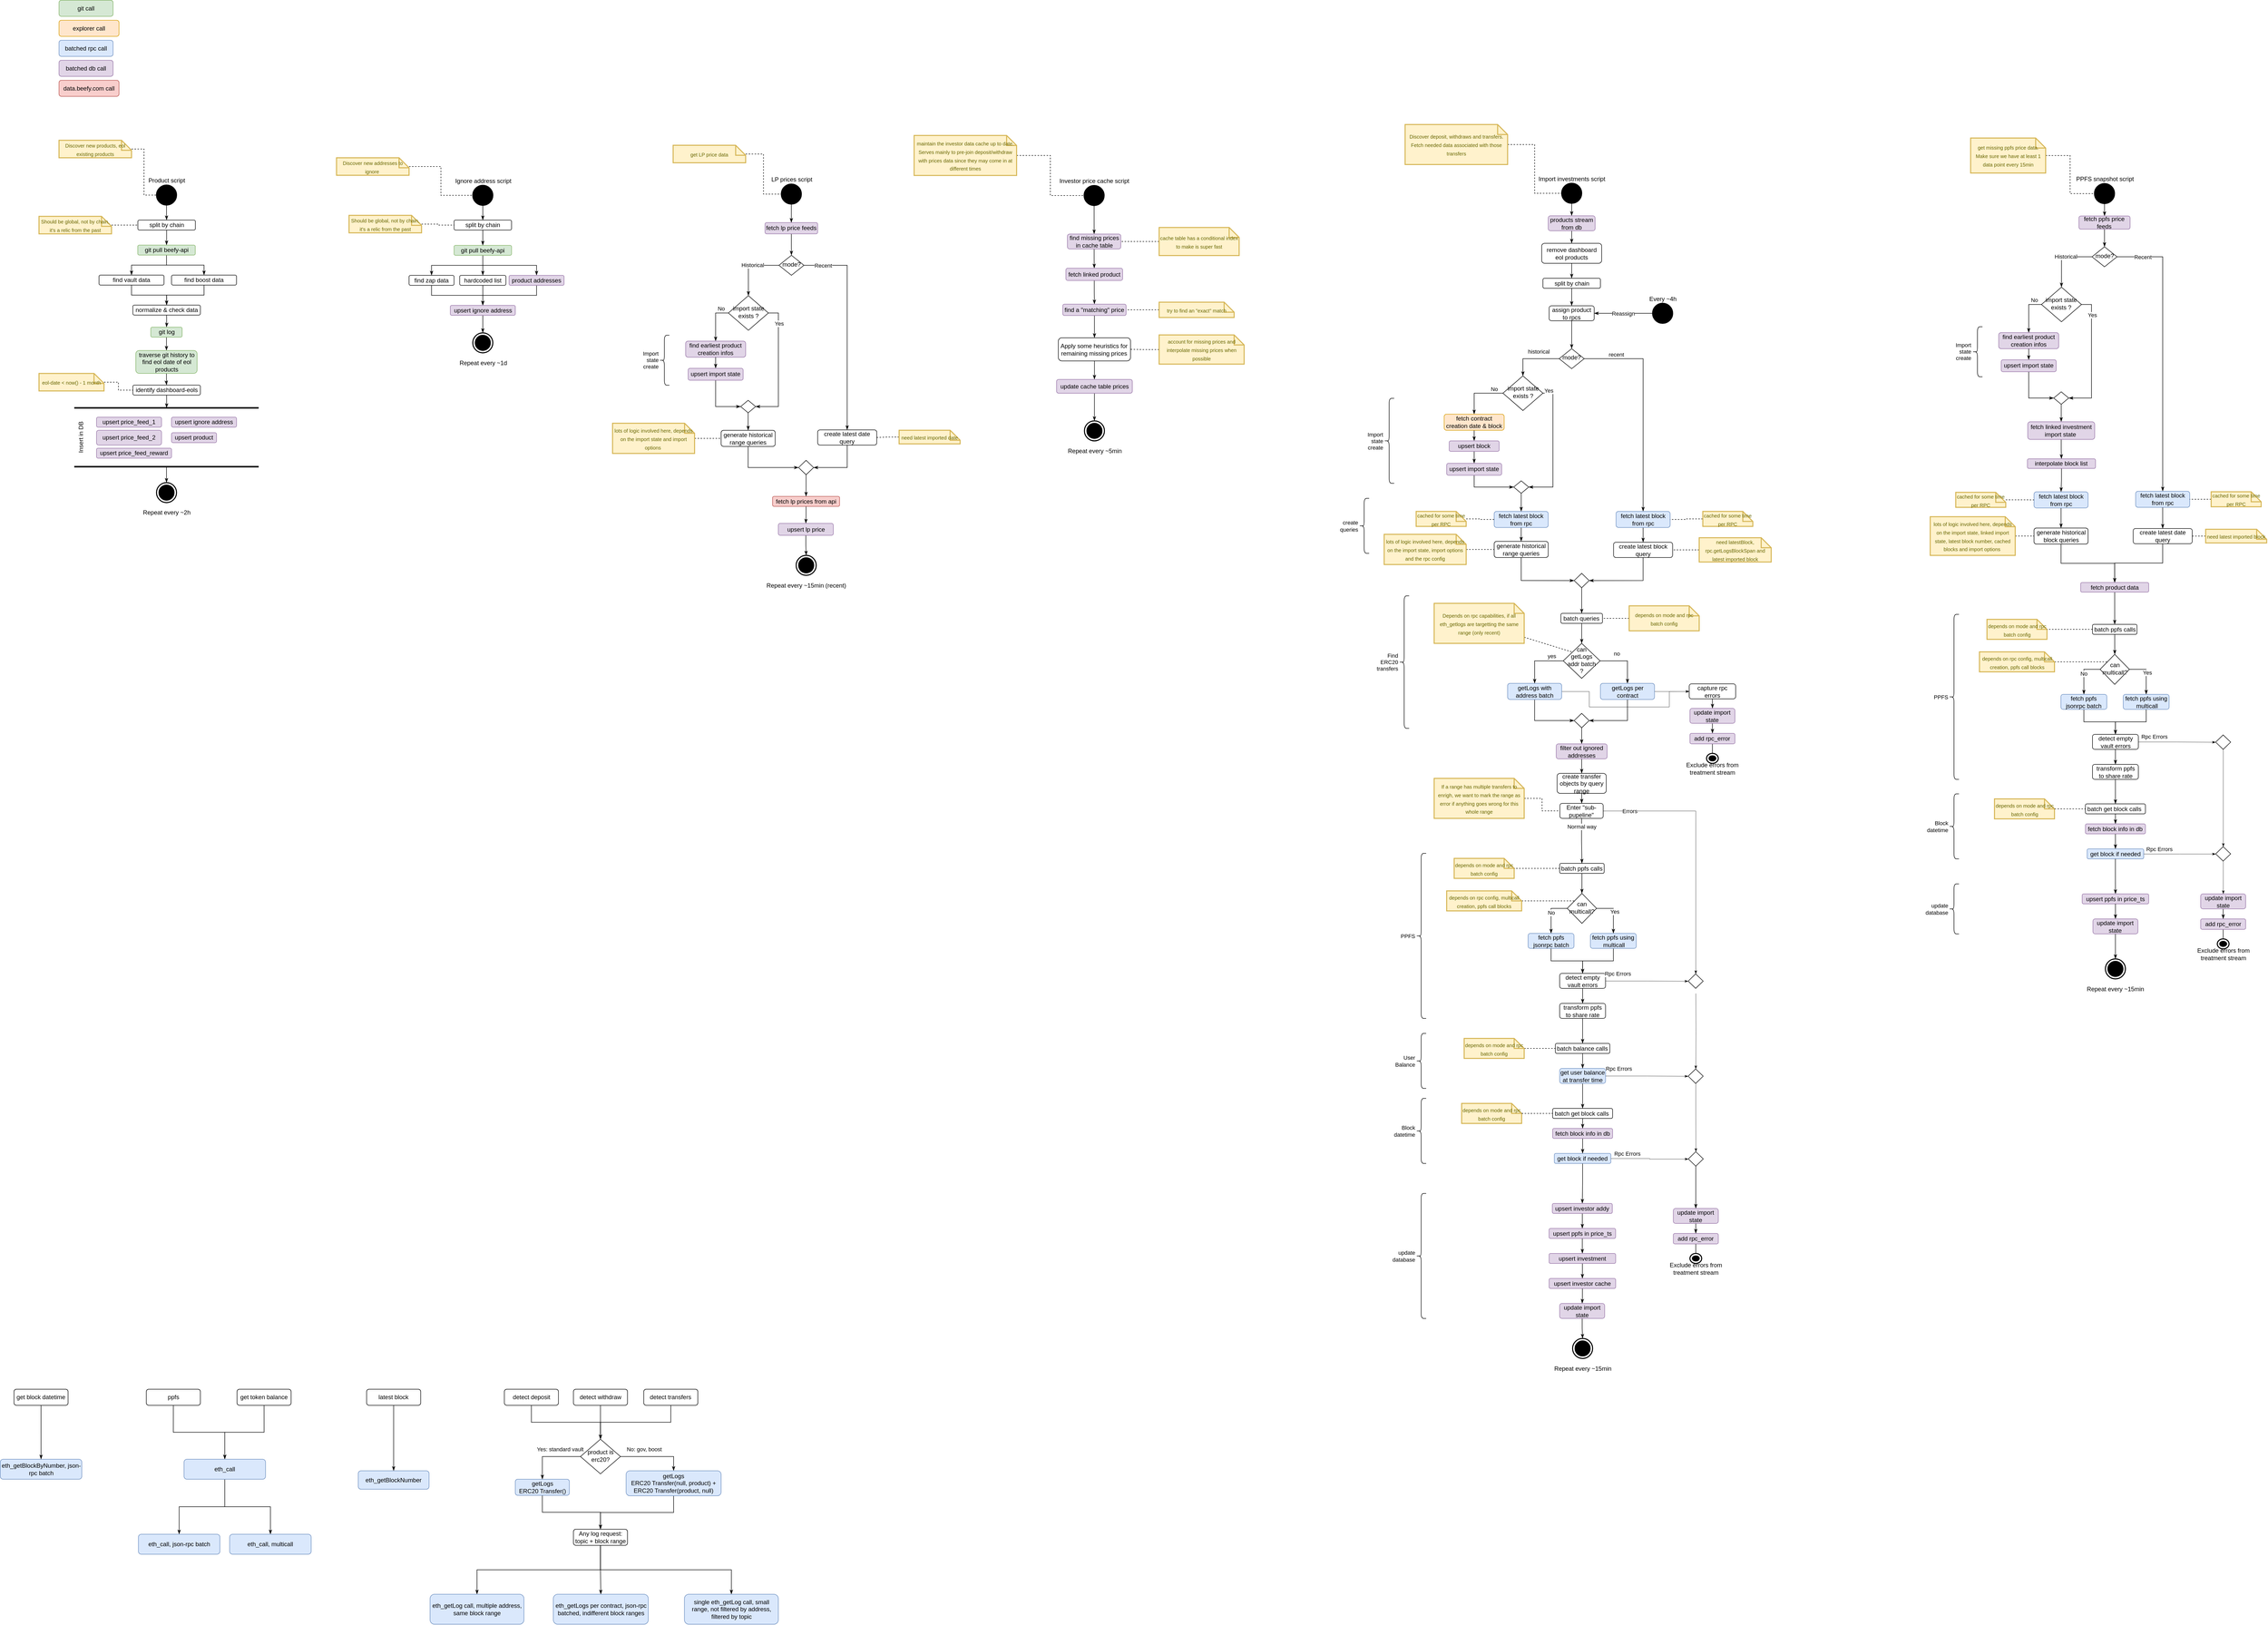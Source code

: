 <mxfile version="21.2.1" type="github">
  <diagram id="C5RBs43oDa-KdzZeNtuy" name="Page-1">
    <mxGraphModel dx="4601" dy="2618" grid="1" gridSize="10" guides="1" tooltips="1" connect="1" arrows="1" fold="1" page="1" pageScale="1" pageWidth="827" pageHeight="1169" math="0" shadow="0">
      <root>
        <mxCell id="WIyWlLk6GJQsqaUBKTNV-0" />
        <mxCell id="WIyWlLk6GJQsqaUBKTNV-1" parent="WIyWlLk6GJQsqaUBKTNV-0" />
        <mxCell id="ZiqXiyuxJ9c71-WuivR--42" style="edgeStyle=orthogonalEdgeStyle;rounded=0;orthogonalLoop=1;jettySize=auto;html=1;endArrow=classicThin;endFill=1;" edge="1" parent="WIyWlLk6GJQsqaUBKTNV-1" source="ZiqXiyuxJ9c71-WuivR--5" target="ZiqXiyuxJ9c71-WuivR--52">
          <mxGeometry relative="1" as="geometry">
            <mxPoint x="-1680" y="42.08" as="targetPoint" />
          </mxGeometry>
        </mxCell>
        <mxCell id="ZiqXiyuxJ9c71-WuivR--5" value="Product script" style="shape=ellipse;html=1;fillColor=strokeColor;strokeWidth=2;verticalLabelPosition=top;verticalAlignment=top;perimeter=ellipsePerimeter;labelPosition=center;align=center;verticalAlign=bottom;" vertex="1" parent="WIyWlLk6GJQsqaUBKTNV-1">
          <mxGeometry x="-1815" y="-37.92" width="40" height="40" as="geometry" />
        </mxCell>
        <mxCell id="ZiqXiyuxJ9c71-WuivR--6" value="upsert product" style="rounded=1;whiteSpace=wrap;html=1;fontSize=12;glass=0;strokeWidth=1;shadow=0;fillColor=#e1d5e7;strokeColor=#9673a6;" vertex="1" parent="WIyWlLk6GJQsqaUBKTNV-1">
          <mxGeometry x="-1785" y="457.2" width="90" height="20" as="geometry" />
        </mxCell>
        <mxCell id="ZiqXiyuxJ9c71-WuivR--87" style="edgeStyle=orthogonalEdgeStyle;shape=connector;rounded=0;orthogonalLoop=1;jettySize=auto;html=1;labelBackgroundColor=default;strokeColor=default;fontFamily=Helvetica;fontSize=11;fontColor=default;endArrow=classicThin;endFill=1;" edge="1" parent="WIyWlLk6GJQsqaUBKTNV-1" source="ZiqXiyuxJ9c71-WuivR--8" target="ZiqXiyuxJ9c71-WuivR--10">
          <mxGeometry relative="1" as="geometry" />
        </mxCell>
        <mxCell id="ZiqXiyuxJ9c71-WuivR--88" style="edgeStyle=orthogonalEdgeStyle;shape=connector;rounded=0;orthogonalLoop=1;jettySize=auto;html=1;labelBackgroundColor=default;strokeColor=default;fontFamily=Helvetica;fontSize=11;fontColor=default;endArrow=classicThin;endFill=1;" edge="1" parent="WIyWlLk6GJQsqaUBKTNV-1" source="ZiqXiyuxJ9c71-WuivR--8" target="ZiqXiyuxJ9c71-WuivR--27">
          <mxGeometry relative="1" as="geometry" />
        </mxCell>
        <mxCell id="ZiqXiyuxJ9c71-WuivR--8" value="git pull beefy-api" style="rounded=1;whiteSpace=wrap;html=1;fontSize=12;glass=0;strokeWidth=1;shadow=0;fillColor=#d5e8d4;strokeColor=#82b366;" vertex="1" parent="WIyWlLk6GJQsqaUBKTNV-1">
          <mxGeometry x="-1852.5" y="82.08" width="115" height="20" as="geometry" />
        </mxCell>
        <mxCell id="ZiqXiyuxJ9c71-WuivR--94" style="edgeStyle=orthogonalEdgeStyle;shape=connector;rounded=0;orthogonalLoop=1;jettySize=auto;html=1;labelBackgroundColor=default;strokeColor=default;fontFamily=Helvetica;fontSize=11;fontColor=default;endArrow=classicThin;endFill=1;" edge="1" parent="WIyWlLk6GJQsqaUBKTNV-1" source="ZiqXiyuxJ9c71-WuivR--10" target="ZiqXiyuxJ9c71-WuivR--90">
          <mxGeometry relative="1" as="geometry" />
        </mxCell>
        <mxCell id="ZiqXiyuxJ9c71-WuivR--10" value="find vault data" style="rounded=1;whiteSpace=wrap;html=1;fontSize=12;glass=0;strokeWidth=1;shadow=0;" vertex="1" parent="WIyWlLk6GJQsqaUBKTNV-1">
          <mxGeometry x="-1930" y="142.08" width="130" height="20" as="geometry" />
        </mxCell>
        <mxCell id="ZiqXiyuxJ9c71-WuivR--16" value="upsert&amp;nbsp;price_feed_1" style="rounded=1;whiteSpace=wrap;html=1;fontSize=12;glass=0;strokeWidth=1;shadow=0;fillColor=#e1d5e7;strokeColor=#9673a6;" vertex="1" parent="WIyWlLk6GJQsqaUBKTNV-1">
          <mxGeometry x="-1935" y="426.2" width="130" height="20" as="geometry" />
        </mxCell>
        <mxCell id="ZiqXiyuxJ9c71-WuivR--41" style="edgeStyle=orthogonalEdgeStyle;rounded=0;orthogonalLoop=1;jettySize=auto;html=1;endArrow=classicThin;endFill=1;" edge="1" parent="WIyWlLk6GJQsqaUBKTNV-1" source="ZiqXiyuxJ9c71-WuivR--19" target="ZiqXiyuxJ9c71-WuivR--39">
          <mxGeometry relative="1" as="geometry" />
        </mxCell>
        <mxCell id="ZiqXiyuxJ9c71-WuivR--19" value="Insert in DB" style="html=1;shape=mxgraph.sysml.actPart;strokeWidth=3;verticalAlign=top;rotation=-90;whiteSpace=wrap;" vertex="1" parent="WIyWlLk6GJQsqaUBKTNV-1">
          <mxGeometry x="-1853.94" y="282.08" width="117.65" height="368.75" as="geometry" />
        </mxCell>
        <mxCell id="ZiqXiyuxJ9c71-WuivR--20" value="upsert&amp;nbsp;price_feed_2" style="rounded=1;whiteSpace=wrap;html=1;fontSize=12;glass=0;strokeWidth=1;shadow=0;fillColor=#e1d5e7;strokeColor=#9673a6;" vertex="1" parent="WIyWlLk6GJQsqaUBKTNV-1">
          <mxGeometry x="-1935" y="452.32" width="130" height="29.76" as="geometry" />
        </mxCell>
        <mxCell id="ZiqXiyuxJ9c71-WuivR--23" value="upsert price_feed_reward" style="rounded=1;whiteSpace=wrap;html=1;fontSize=12;glass=0;strokeWidth=1;shadow=0;fillColor=#e1d5e7;strokeColor=#9673a6;" vertex="1" parent="WIyWlLk6GJQsqaUBKTNV-1">
          <mxGeometry x="-1935" y="488.2" width="150" height="20" as="geometry" />
        </mxCell>
        <mxCell id="ZiqXiyuxJ9c71-WuivR--24" value="upsert ignore address" style="rounded=1;whiteSpace=wrap;html=1;fontSize=12;glass=0;strokeWidth=1;shadow=0;fillColor=#e1d5e7;strokeColor=#9673a6;" vertex="1" parent="WIyWlLk6GJQsqaUBKTNV-1">
          <mxGeometry x="-1785" y="426.2" width="130" height="20" as="geometry" />
        </mxCell>
        <mxCell id="ZiqXiyuxJ9c71-WuivR--93" style="edgeStyle=orthogonalEdgeStyle;shape=connector;rounded=0;orthogonalLoop=1;jettySize=auto;html=1;labelBackgroundColor=default;strokeColor=default;fontFamily=Helvetica;fontSize=11;fontColor=default;endArrow=classicThin;endFill=1;" edge="1" parent="WIyWlLk6GJQsqaUBKTNV-1" source="ZiqXiyuxJ9c71-WuivR--27" target="ZiqXiyuxJ9c71-WuivR--90">
          <mxGeometry relative="1" as="geometry" />
        </mxCell>
        <mxCell id="ZiqXiyuxJ9c71-WuivR--27" value="find boost data" style="rounded=1;whiteSpace=wrap;html=1;fontSize=12;glass=0;strokeWidth=1;shadow=0;" vertex="1" parent="WIyWlLk6GJQsqaUBKTNV-1">
          <mxGeometry x="-1785" y="142.08" width="130" height="20" as="geometry" />
        </mxCell>
        <mxCell id="ZiqXiyuxJ9c71-WuivR--40" style="edgeStyle=orthogonalEdgeStyle;rounded=0;orthogonalLoop=1;jettySize=auto;html=1;endArrow=classicThin;endFill=1;" edge="1" parent="WIyWlLk6GJQsqaUBKTNV-1" source="ZiqXiyuxJ9c71-WuivR--89" target="ZiqXiyuxJ9c71-WuivR--78">
          <mxGeometry relative="1" as="geometry">
            <mxPoint x="-1795" y="312.08" as="sourcePoint" />
          </mxGeometry>
        </mxCell>
        <mxCell id="ZiqXiyuxJ9c71-WuivR--39" value="Repeat every ~2h" style="html=1;shape=mxgraph.sysml.actFinal;strokeWidth=2;verticalLabelPosition=bottom;verticalAlignment=top;" vertex="1" parent="WIyWlLk6GJQsqaUBKTNV-1">
          <mxGeometry x="-1815" y="557.08" width="40" height="40" as="geometry" />
        </mxCell>
        <mxCell id="ZiqXiyuxJ9c71-WuivR--57" style="edgeStyle=orthogonalEdgeStyle;rounded=0;orthogonalLoop=1;jettySize=auto;html=1;endArrow=classicThin;endFill=1;" edge="1" parent="WIyWlLk6GJQsqaUBKTNV-1" source="ZiqXiyuxJ9c71-WuivR--45" target="ZiqXiyuxJ9c71-WuivR--54">
          <mxGeometry relative="1" as="geometry" />
        </mxCell>
        <mxCell id="ZiqXiyuxJ9c71-WuivR--45" value="Ignore address script" style="shape=ellipse;html=1;fillColor=strokeColor;strokeWidth=2;verticalLabelPosition=top;verticalAlignment=top;perimeter=ellipsePerimeter;labelPosition=center;align=center;verticalAlign=bottom;" vertex="1" parent="WIyWlLk6GJQsqaUBKTNV-1">
          <mxGeometry x="-1182.5" y="-37.42" width="40" height="40" as="geometry" />
        </mxCell>
        <mxCell id="ZiqXiyuxJ9c71-WuivR--61" style="edgeStyle=orthogonalEdgeStyle;shape=connector;rounded=0;orthogonalLoop=1;jettySize=auto;html=1;labelBackgroundColor=default;strokeColor=default;fontFamily=Helvetica;fontSize=11;fontColor=default;endArrow=classicThin;endFill=1;" edge="1" parent="WIyWlLk6GJQsqaUBKTNV-1" source="ZiqXiyuxJ9c71-WuivR--46" target="ZiqXiyuxJ9c71-WuivR--59">
          <mxGeometry relative="1" as="geometry" />
        </mxCell>
        <mxCell id="ZiqXiyuxJ9c71-WuivR--62" style="edgeStyle=orthogonalEdgeStyle;shape=connector;rounded=0;orthogonalLoop=1;jettySize=auto;html=1;labelBackgroundColor=default;strokeColor=default;fontFamily=Helvetica;fontSize=11;fontColor=default;endArrow=classicThin;endFill=1;" edge="1" parent="WIyWlLk6GJQsqaUBKTNV-1" source="ZiqXiyuxJ9c71-WuivR--46" target="ZiqXiyuxJ9c71-WuivR--60">
          <mxGeometry relative="1" as="geometry" />
        </mxCell>
        <mxCell id="ZiqXiyuxJ9c71-WuivR--64" style="edgeStyle=orthogonalEdgeStyle;shape=connector;rounded=0;orthogonalLoop=1;jettySize=auto;html=1;labelBackgroundColor=default;strokeColor=default;fontFamily=Helvetica;fontSize=11;fontColor=default;endArrow=classicThin;endFill=1;" edge="1" parent="WIyWlLk6GJQsqaUBKTNV-1" source="ZiqXiyuxJ9c71-WuivR--46" target="ZiqXiyuxJ9c71-WuivR--63">
          <mxGeometry relative="1" as="geometry" />
        </mxCell>
        <mxCell id="ZiqXiyuxJ9c71-WuivR--46" value="git pull beefy-api" style="rounded=1;whiteSpace=wrap;html=1;fontSize=12;glass=0;strokeWidth=1;shadow=0;fillColor=#d5e8d4;strokeColor=#82b366;" vertex="1" parent="WIyWlLk6GJQsqaUBKTNV-1">
          <mxGeometry x="-1220" y="82.58" width="115" height="20" as="geometry" />
        </mxCell>
        <mxCell id="ZiqXiyuxJ9c71-WuivR--51" style="edgeStyle=orthogonalEdgeStyle;rounded=0;orthogonalLoop=1;jettySize=auto;html=1;endArrow=none;endFill=0;dashed=1;" edge="1" parent="WIyWlLk6GJQsqaUBKTNV-1" source="ZiqXiyuxJ9c71-WuivR--131" target="ZiqXiyuxJ9c71-WuivR--52">
          <mxGeometry relative="1" as="geometry">
            <mxPoint x="-1900" y="41.58" as="sourcePoint" />
            <mxPoint x="-2063.6" y="234.885" as="targetPoint" />
          </mxGeometry>
        </mxCell>
        <mxCell id="ZiqXiyuxJ9c71-WuivR--53" style="edgeStyle=orthogonalEdgeStyle;rounded=0;orthogonalLoop=1;jettySize=auto;html=1;endArrow=classicThin;endFill=1;" edge="1" parent="WIyWlLk6GJQsqaUBKTNV-1" source="ZiqXiyuxJ9c71-WuivR--52" target="ZiqXiyuxJ9c71-WuivR--8">
          <mxGeometry relative="1" as="geometry" />
        </mxCell>
        <mxCell id="ZiqXiyuxJ9c71-WuivR--52" value="split by chain" style="rounded=1;whiteSpace=wrap;html=1;fontSize=12;glass=0;strokeWidth=1;shadow=0;" vertex="1" parent="WIyWlLk6GJQsqaUBKTNV-1">
          <mxGeometry x="-1852.29" y="32.08" width="115" height="20" as="geometry" />
        </mxCell>
        <mxCell id="ZiqXiyuxJ9c71-WuivR--58" style="edgeStyle=orthogonalEdgeStyle;rounded=0;orthogonalLoop=1;jettySize=auto;html=1;endArrow=classicThin;endFill=1;" edge="1" parent="WIyWlLk6GJQsqaUBKTNV-1" source="ZiqXiyuxJ9c71-WuivR--54" target="ZiqXiyuxJ9c71-WuivR--46">
          <mxGeometry relative="1" as="geometry" />
        </mxCell>
        <mxCell id="ZiqXiyuxJ9c71-WuivR--54" value="split by chain" style="rounded=1;whiteSpace=wrap;html=1;fontSize=12;glass=0;strokeWidth=1;shadow=0;" vertex="1" parent="WIyWlLk6GJQsqaUBKTNV-1">
          <mxGeometry x="-1220" y="32.08" width="115" height="20" as="geometry" />
        </mxCell>
        <mxCell id="ZiqXiyuxJ9c71-WuivR--56" style="edgeStyle=orthogonalEdgeStyle;rounded=0;orthogonalLoop=1;jettySize=auto;html=1;endArrow=none;endFill=0;dashed=1;" edge="1" parent="WIyWlLk6GJQsqaUBKTNV-1" source="ZiqXiyuxJ9c71-WuivR--133" target="ZiqXiyuxJ9c71-WuivR--54">
          <mxGeometry relative="1" as="geometry">
            <mxPoint x="-1250" y="42.08" as="sourcePoint" />
          </mxGeometry>
        </mxCell>
        <mxCell id="ZiqXiyuxJ9c71-WuivR--66" style="edgeStyle=orthogonalEdgeStyle;shape=connector;rounded=0;orthogonalLoop=1;jettySize=auto;html=1;labelBackgroundColor=default;strokeColor=default;fontFamily=Helvetica;fontSize=11;fontColor=default;endArrow=classicThin;endFill=1;" edge="1" parent="WIyWlLk6GJQsqaUBKTNV-1" source="ZiqXiyuxJ9c71-WuivR--59" target="ZiqXiyuxJ9c71-WuivR--65">
          <mxGeometry relative="1" as="geometry" />
        </mxCell>
        <mxCell id="ZiqXiyuxJ9c71-WuivR--59" value="find zap data" style="rounded=1;whiteSpace=wrap;html=1;fontSize=12;glass=0;strokeWidth=1;shadow=0;" vertex="1" parent="WIyWlLk6GJQsqaUBKTNV-1">
          <mxGeometry x="-1310" y="142.58" width="90" height="20" as="geometry" />
        </mxCell>
        <mxCell id="ZiqXiyuxJ9c71-WuivR--67" style="edgeStyle=orthogonalEdgeStyle;shape=connector;rounded=0;orthogonalLoop=1;jettySize=auto;html=1;labelBackgroundColor=default;strokeColor=default;fontFamily=Helvetica;fontSize=11;fontColor=default;endArrow=classicThin;endFill=1;" edge="1" parent="WIyWlLk6GJQsqaUBKTNV-1" source="ZiqXiyuxJ9c71-WuivR--60" target="ZiqXiyuxJ9c71-WuivR--65">
          <mxGeometry relative="1" as="geometry" />
        </mxCell>
        <mxCell id="ZiqXiyuxJ9c71-WuivR--60" value="hardcoded list" style="rounded=1;whiteSpace=wrap;html=1;fontSize=12;glass=0;strokeWidth=1;shadow=0;" vertex="1" parent="WIyWlLk6GJQsqaUBKTNV-1">
          <mxGeometry x="-1208.75" y="142.58" width="92.5" height="20" as="geometry" />
        </mxCell>
        <mxCell id="ZiqXiyuxJ9c71-WuivR--68" style="edgeStyle=orthogonalEdgeStyle;shape=connector;rounded=0;orthogonalLoop=1;jettySize=auto;html=1;labelBackgroundColor=default;strokeColor=default;fontFamily=Helvetica;fontSize=11;fontColor=default;endArrow=classicThin;endFill=1;" edge="1" parent="WIyWlLk6GJQsqaUBKTNV-1" source="ZiqXiyuxJ9c71-WuivR--63" target="ZiqXiyuxJ9c71-WuivR--65">
          <mxGeometry relative="1" as="geometry" />
        </mxCell>
        <mxCell id="ZiqXiyuxJ9c71-WuivR--63" value="product addresses" style="rounded=1;whiteSpace=wrap;html=1;fontSize=12;glass=0;strokeWidth=1;shadow=0;fillColor=#e1d5e7;strokeColor=#9673a6;" vertex="1" parent="WIyWlLk6GJQsqaUBKTNV-1">
          <mxGeometry x="-1110" y="142.58" width="110" height="20" as="geometry" />
        </mxCell>
        <mxCell id="ZiqXiyuxJ9c71-WuivR--70" style="edgeStyle=orthogonalEdgeStyle;shape=connector;rounded=0;orthogonalLoop=1;jettySize=auto;html=1;labelBackgroundColor=default;strokeColor=default;fontFamily=Helvetica;fontSize=11;fontColor=default;endArrow=classicThin;endFill=1;" edge="1" parent="WIyWlLk6GJQsqaUBKTNV-1" source="ZiqXiyuxJ9c71-WuivR--65" target="ZiqXiyuxJ9c71-WuivR--69">
          <mxGeometry relative="1" as="geometry" />
        </mxCell>
        <mxCell id="ZiqXiyuxJ9c71-WuivR--65" value="upsert ignore address" style="rounded=1;whiteSpace=wrap;html=1;fontSize=12;glass=0;strokeWidth=1;shadow=0;fillColor=#e1d5e7;strokeColor=#9673a6;" vertex="1" parent="WIyWlLk6GJQsqaUBKTNV-1">
          <mxGeometry x="-1227.5" y="202.58" width="130" height="20" as="geometry" />
        </mxCell>
        <mxCell id="ZiqXiyuxJ9c71-WuivR--69" value="Repeat every ~1d" style="html=1;shape=mxgraph.sysml.actFinal;strokeWidth=2;verticalLabelPosition=bottom;verticalAlignment=top;" vertex="1" parent="WIyWlLk6GJQsqaUBKTNV-1">
          <mxGeometry x="-1182.5" y="257.58" width="40" height="40" as="geometry" />
        </mxCell>
        <mxCell id="ZiqXiyuxJ9c71-WuivR--95" style="edgeStyle=orthogonalEdgeStyle;shape=connector;rounded=0;orthogonalLoop=1;jettySize=auto;html=1;labelBackgroundColor=default;strokeColor=default;fontFamily=Helvetica;fontSize=11;fontColor=default;endArrow=classicThin;endFill=1;" edge="1" parent="WIyWlLk6GJQsqaUBKTNV-1" source="ZiqXiyuxJ9c71-WuivR--73" target="ZiqXiyuxJ9c71-WuivR--75">
          <mxGeometry relative="1" as="geometry" />
        </mxCell>
        <mxCell id="ZiqXiyuxJ9c71-WuivR--73" value="Import investments script" style="shape=ellipse;html=1;fillColor=strokeColor;strokeWidth=2;verticalLabelPosition=top;verticalAlignment=top;perimeter=ellipsePerimeter;labelPosition=center;align=center;verticalAlign=bottom;" vertex="1" parent="WIyWlLk6GJQsqaUBKTNV-1">
          <mxGeometry x="995" y="-41.5" width="40" height="40" as="geometry" />
        </mxCell>
        <mxCell id="ZiqXiyuxJ9c71-WuivR--101" value="historical" style="edgeStyle=orthogonalEdgeStyle;shape=connector;rounded=0;orthogonalLoop=1;jettySize=auto;html=1;labelBackgroundColor=default;strokeColor=default;fontFamily=Helvetica;fontSize=11;fontColor=default;endArrow=classicThin;endFill=1;" edge="1" parent="WIyWlLk6GJQsqaUBKTNV-1" source="ZiqXiyuxJ9c71-WuivR--74" target="ZiqXiyuxJ9c71-WuivR--98">
          <mxGeometry x="-0.235" y="-14" relative="1" as="geometry">
            <mxPoint as="offset" />
          </mxGeometry>
        </mxCell>
        <mxCell id="ZiqXiyuxJ9c71-WuivR--102" style="edgeStyle=orthogonalEdgeStyle;shape=connector;rounded=0;orthogonalLoop=1;jettySize=auto;html=1;labelBackgroundColor=default;strokeColor=default;fontFamily=Helvetica;fontSize=11;fontColor=default;endArrow=classicThin;endFill=1;" edge="1" parent="WIyWlLk6GJQsqaUBKTNV-1" source="ZiqXiyuxJ9c71-WuivR--74" target="ZiqXiyuxJ9c71-WuivR--119">
          <mxGeometry relative="1" as="geometry">
            <mxPoint x="1150" y="329.24" as="targetPoint" />
          </mxGeometry>
        </mxCell>
        <mxCell id="ZiqXiyuxJ9c71-WuivR--105" value="recent" style="edgeLabel;html=1;align=center;verticalAlign=middle;resizable=0;points=[];fontSize=11;fontFamily=Helvetica;fontColor=default;" vertex="1" connectable="0" parent="ZiqXiyuxJ9c71-WuivR--102">
          <mxGeometry x="-0.295" y="-3" relative="1" as="geometry">
            <mxPoint x="-51" y="-40" as="offset" />
          </mxGeometry>
        </mxCell>
        <mxCell id="ZiqXiyuxJ9c71-WuivR--74" value="mode?" style="rhombus;whiteSpace=wrap;html=1;shadow=0;fontFamily=Helvetica;fontSize=12;align=center;strokeWidth=1;spacing=6;spacingTop=-4;" vertex="1" parent="WIyWlLk6GJQsqaUBKTNV-1">
          <mxGeometry x="990" y="289.24" width="50" height="40" as="geometry" />
        </mxCell>
        <mxCell id="ZiqXiyuxJ9c71-WuivR--96" style="edgeStyle=orthogonalEdgeStyle;shape=connector;rounded=0;orthogonalLoop=1;jettySize=auto;html=1;labelBackgroundColor=default;strokeColor=default;fontFamily=Helvetica;fontSize=11;fontColor=default;endArrow=classicThin;endFill=1;" edge="1" parent="WIyWlLk6GJQsqaUBKTNV-1" source="ZiqXiyuxJ9c71-WuivR--75" target="ZiqXiyuxJ9c71-WuivR--77">
          <mxGeometry relative="1" as="geometry" />
        </mxCell>
        <mxCell id="ZiqXiyuxJ9c71-WuivR--75" value="products stream from db" style="rounded=1;whiteSpace=wrap;html=1;fontSize=12;glass=0;strokeWidth=1;shadow=0;fillColor=#e1d5e7;strokeColor=#9673a6;" vertex="1" parent="WIyWlLk6GJQsqaUBKTNV-1">
          <mxGeometry x="968.13" y="23.5" width="93.75" height="30" as="geometry" />
        </mxCell>
        <mxCell id="ZiqXiyuxJ9c71-WuivR--100" style="edgeStyle=orthogonalEdgeStyle;shape=connector;rounded=0;orthogonalLoop=1;jettySize=auto;html=1;labelBackgroundColor=default;strokeColor=default;fontFamily=Helvetica;fontSize=11;fontColor=default;endArrow=classicThin;endFill=1;" edge="1" parent="WIyWlLk6GJQsqaUBKTNV-1" source="ZiqXiyuxJ9c71-WuivR--76" target="ZiqXiyuxJ9c71-WuivR--112">
          <mxGeometry relative="1" as="geometry" />
        </mxCell>
        <mxCell id="ZiqXiyuxJ9c71-WuivR--76" value="split by chain" style="rounded=1;whiteSpace=wrap;html=1;fontSize=12;glass=0;strokeWidth=1;shadow=0;" vertex="1" parent="WIyWlLk6GJQsqaUBKTNV-1">
          <mxGeometry x="957.51" y="148.5" width="115" height="20" as="geometry" />
        </mxCell>
        <mxCell id="ZiqXiyuxJ9c71-WuivR--97" style="edgeStyle=orthogonalEdgeStyle;shape=connector;rounded=0;orthogonalLoop=1;jettySize=auto;html=1;labelBackgroundColor=default;strokeColor=default;fontFamily=Helvetica;fontSize=11;fontColor=default;endArrow=classicThin;endFill=1;" edge="1" parent="WIyWlLk6GJQsqaUBKTNV-1" source="ZiqXiyuxJ9c71-WuivR--77" target="ZiqXiyuxJ9c71-WuivR--76">
          <mxGeometry relative="1" as="geometry" />
        </mxCell>
        <mxCell id="ZiqXiyuxJ9c71-WuivR--77" value="remove dashboard eol products" style="rounded=1;whiteSpace=wrap;html=1;fontSize=12;glass=0;strokeWidth=1;shadow=0;" vertex="1" parent="WIyWlLk6GJQsqaUBKTNV-1">
          <mxGeometry x="955" y="78.5" width="120" height="40" as="geometry" />
        </mxCell>
        <mxCell id="ZiqXiyuxJ9c71-WuivR--79" style="edgeStyle=orthogonalEdgeStyle;shape=connector;rounded=0;orthogonalLoop=1;jettySize=auto;html=1;labelBackgroundColor=default;strokeColor=default;fontFamily=Helvetica;fontSize=11;fontColor=default;endArrow=classicThin;endFill=1;" edge="1" parent="WIyWlLk6GJQsqaUBKTNV-1" source="ZiqXiyuxJ9c71-WuivR--78" target="ZiqXiyuxJ9c71-WuivR--19">
          <mxGeometry relative="1" as="geometry" />
        </mxCell>
        <mxCell id="ZiqXiyuxJ9c71-WuivR--78" value="identify dashboard-eols" style="rounded=1;whiteSpace=wrap;html=1;fontSize=12;glass=0;strokeWidth=1;shadow=0;" vertex="1" parent="WIyWlLk6GJQsqaUBKTNV-1">
          <mxGeometry x="-1862.29" y="362.08" width="135" height="20" as="geometry" />
        </mxCell>
        <mxCell id="ZiqXiyuxJ9c71-WuivR--81" style="edgeStyle=orthogonalEdgeStyle;shape=connector;rounded=0;orthogonalLoop=1;jettySize=auto;html=1;labelBackgroundColor=default;strokeColor=default;fontFamily=Helvetica;fontSize=11;fontColor=default;endArrow=none;endFill=0;dashed=1;" edge="1" parent="WIyWlLk6GJQsqaUBKTNV-1" source="ZiqXiyuxJ9c71-WuivR--80" target="ZiqXiyuxJ9c71-WuivR--78">
          <mxGeometry relative="1" as="geometry" />
        </mxCell>
        <mxCell id="ZiqXiyuxJ9c71-WuivR--80" value="&lt;font size=&quot;1&quot;&gt;eol-date &amp;lt; now() - 1 month&lt;/font&gt;" style="shape=note;strokeWidth=2;fontSize=14;size=20;whiteSpace=wrap;html=1;fillColor=#fff2cc;strokeColor=#d6b656;fontColor=#666600;" vertex="1" parent="WIyWlLk6GJQsqaUBKTNV-1">
          <mxGeometry x="-2050" y="338.7" width="130" height="35" as="geometry" />
        </mxCell>
        <mxCell id="ZiqXiyuxJ9c71-WuivR--91" style="edgeStyle=orthogonalEdgeStyle;shape=connector;rounded=0;orthogonalLoop=1;jettySize=auto;html=1;labelBackgroundColor=default;strokeColor=default;fontFamily=Helvetica;fontSize=11;fontColor=default;endArrow=classicThin;endFill=1;" edge="1" parent="WIyWlLk6GJQsqaUBKTNV-1" source="ZiqXiyuxJ9c71-WuivR--86" target="ZiqXiyuxJ9c71-WuivR--89">
          <mxGeometry relative="1" as="geometry" />
        </mxCell>
        <mxCell id="ZiqXiyuxJ9c71-WuivR--86" value="git log" style="rounded=1;whiteSpace=wrap;html=1;fontSize=12;glass=0;strokeWidth=1;shadow=0;fillColor=#d5e8d4;strokeColor=#82b366;" vertex="1" parent="WIyWlLk6GJQsqaUBKTNV-1">
          <mxGeometry x="-1826.43" y="246.2" width="62.62" height="20" as="geometry" />
        </mxCell>
        <mxCell id="ZiqXiyuxJ9c71-WuivR--89" value="traverse git history to find eol date of eol products" style="rounded=1;whiteSpace=wrap;html=1;fontSize=12;glass=0;strokeWidth=1;shadow=0;fillColor=#d5e8d4;strokeColor=#82b366;" vertex="1" parent="WIyWlLk6GJQsqaUBKTNV-1">
          <mxGeometry x="-1856.43" y="292.82" width="122.62" height="45.88" as="geometry" />
        </mxCell>
        <mxCell id="ZiqXiyuxJ9c71-WuivR--92" style="edgeStyle=orthogonalEdgeStyle;shape=connector;rounded=0;orthogonalLoop=1;jettySize=auto;html=1;labelBackgroundColor=default;strokeColor=default;fontFamily=Helvetica;fontSize=11;fontColor=default;endArrow=classicThin;endFill=1;" edge="1" parent="WIyWlLk6GJQsqaUBKTNV-1" source="ZiqXiyuxJ9c71-WuivR--90" target="ZiqXiyuxJ9c71-WuivR--86">
          <mxGeometry relative="1" as="geometry" />
        </mxCell>
        <mxCell id="ZiqXiyuxJ9c71-WuivR--90" value="normalize &amp;amp; check data" style="rounded=1;whiteSpace=wrap;html=1;fontSize=12;glass=0;strokeWidth=1;shadow=0;" vertex="1" parent="WIyWlLk6GJQsqaUBKTNV-1">
          <mxGeometry x="-1862.29" y="202.08" width="135" height="20" as="geometry" />
        </mxCell>
        <mxCell id="ZiqXiyuxJ9c71-WuivR--125" style="edgeStyle=orthogonalEdgeStyle;shape=connector;rounded=0;orthogonalLoop=1;jettySize=auto;html=1;labelBackgroundColor=default;strokeColor=default;fontFamily=Helvetica;fontSize=11;fontColor=default;endArrow=classicThin;endFill=1;exitX=1;exitY=0.5;exitDx=0;exitDy=0;entryX=1;entryY=0.5;entryDx=0;entryDy=0;" edge="1" parent="WIyWlLk6GJQsqaUBKTNV-1" source="ZiqXiyuxJ9c71-WuivR--98" target="ZiqXiyuxJ9c71-WuivR--142">
          <mxGeometry relative="1" as="geometry" />
        </mxCell>
        <mxCell id="ZiqXiyuxJ9c71-WuivR--126" value="Yes" style="edgeLabel;html=1;align=center;verticalAlign=middle;resizable=0;points=[];fontSize=11;fontFamily=Helvetica;fontColor=default;" vertex="1" connectable="0" parent="ZiqXiyuxJ9c71-WuivR--125">
          <mxGeometry x="-0.772" y="2" relative="1" as="geometry">
            <mxPoint x="-11" y="-15" as="offset" />
          </mxGeometry>
        </mxCell>
        <mxCell id="ZiqXiyuxJ9c71-WuivR--136" style="edgeStyle=orthogonalEdgeStyle;shape=connector;rounded=0;orthogonalLoop=1;jettySize=auto;html=1;exitX=0;exitY=0.5;exitDx=0;exitDy=0;labelBackgroundColor=default;strokeColor=default;fontFamily=Helvetica;fontSize=11;fontColor=default;endArrow=classicThin;endFill=1;" edge="1" parent="WIyWlLk6GJQsqaUBKTNV-1" source="ZiqXiyuxJ9c71-WuivR--98" target="ZiqXiyuxJ9c71-WuivR--127">
          <mxGeometry relative="1" as="geometry" />
        </mxCell>
        <mxCell id="ZiqXiyuxJ9c71-WuivR--137" value="No" style="edgeLabel;html=1;align=center;verticalAlign=middle;resizable=0;points=[];fontSize=11;fontFamily=Helvetica;fontColor=default;" vertex="1" connectable="0" parent="ZiqXiyuxJ9c71-WuivR--136">
          <mxGeometry x="-0.708" relative="1" as="geometry">
            <mxPoint x="-3" y="-9" as="offset" />
          </mxGeometry>
        </mxCell>
        <mxCell id="ZiqXiyuxJ9c71-WuivR--98" value="import state exists ?" style="rhombus;whiteSpace=wrap;html=1;shadow=0;fontFamily=Helvetica;fontSize=12;align=center;strokeWidth=1;spacing=6;spacingTop=-4;" vertex="1" parent="WIyWlLk6GJQsqaUBKTNV-1">
          <mxGeometry x="877.51" y="343.66" width="80" height="69.26" as="geometry" />
        </mxCell>
        <mxCell id="ZiqXiyuxJ9c71-WuivR--153" style="edgeStyle=orthogonalEdgeStyle;shape=connector;rounded=0;orthogonalLoop=1;jettySize=auto;html=1;entryX=1;entryY=0.5;entryDx=0;entryDy=0;labelBackgroundColor=default;strokeColor=default;fontFamily=Helvetica;fontSize=11;fontColor=default;endArrow=classicThin;endFill=1;exitX=0.5;exitY=1;exitDx=0;exitDy=0;" edge="1" parent="WIyWlLk6GJQsqaUBKTNV-1" source="ZiqXiyuxJ9c71-WuivR--109" target="ZiqXiyuxJ9c71-WuivR--151">
          <mxGeometry relative="1" as="geometry" />
        </mxCell>
        <mxCell id="ZiqXiyuxJ9c71-WuivR--109" value="create latest block query" style="rounded=1;whiteSpace=wrap;html=1;fontSize=12;glass=0;strokeWidth=1;shadow=0;" vertex="1" parent="WIyWlLk6GJQsqaUBKTNV-1">
          <mxGeometry x="1098.76" y="676.38" width="118.12" height="30.44" as="geometry" />
        </mxCell>
        <mxCell id="ZiqXiyuxJ9c71-WuivR--115" style="edgeStyle=orthogonalEdgeStyle;shape=connector;rounded=0;orthogonalLoop=1;jettySize=auto;html=1;labelBackgroundColor=default;strokeColor=default;fontFamily=Helvetica;fontSize=11;fontColor=default;endArrow=classicThin;endFill=1;" edge="1" parent="WIyWlLk6GJQsqaUBKTNV-1" source="ZiqXiyuxJ9c71-WuivR--112" target="ZiqXiyuxJ9c71-WuivR--74">
          <mxGeometry relative="1" as="geometry" />
        </mxCell>
        <mxCell id="ZiqXiyuxJ9c71-WuivR--112" value="assign product to rpcs" style="rounded=1;whiteSpace=wrap;html=1;fontSize=12;glass=0;strokeWidth=1;shadow=0;" vertex="1" parent="WIyWlLk6GJQsqaUBKTNV-1">
          <mxGeometry x="970" y="203.5" width="90" height="30" as="geometry" />
        </mxCell>
        <mxCell id="ZiqXiyuxJ9c71-WuivR--114" value="Reassign" style="edgeStyle=orthogonalEdgeStyle;shape=connector;rounded=0;orthogonalLoop=1;jettySize=auto;html=1;labelBackgroundColor=default;strokeColor=default;fontFamily=Helvetica;fontSize=11;fontColor=default;endArrow=classicThin;endFill=1;" edge="1" parent="WIyWlLk6GJQsqaUBKTNV-1" source="ZiqXiyuxJ9c71-WuivR--113" target="ZiqXiyuxJ9c71-WuivR--112">
          <mxGeometry relative="1" as="geometry" />
        </mxCell>
        <mxCell id="ZiqXiyuxJ9c71-WuivR--113" value="Every ~4h" style="shape=ellipse;html=1;fillColor=strokeColor;strokeWidth=2;verticalLabelPosition=top;verticalAlignment=top;perimeter=ellipsePerimeter;labelPosition=center;align=center;verticalAlign=bottom;" vertex="1" parent="WIyWlLk6GJQsqaUBKTNV-1">
          <mxGeometry x="1176.88" y="198.5" width="40" height="40" as="geometry" />
        </mxCell>
        <mxCell id="ZiqXiyuxJ9c71-WuivR--121" style="edgeStyle=orthogonalEdgeStyle;shape=connector;rounded=0;orthogonalLoop=1;jettySize=auto;html=1;labelBackgroundColor=default;strokeColor=default;fontFamily=Helvetica;fontSize=11;fontColor=default;endArrow=none;endFill=0;dashed=1;" edge="1" parent="WIyWlLk6GJQsqaUBKTNV-1" source="ZiqXiyuxJ9c71-WuivR--118" target="ZiqXiyuxJ9c71-WuivR--109">
          <mxGeometry relative="1" as="geometry" />
        </mxCell>
        <mxCell id="ZiqXiyuxJ9c71-WuivR--118" value="&lt;font size=&quot;1&quot;&gt;need latestBlock, rpc.getLogsBlockSpan and latest imported block&lt;/font&gt;" style="shape=note;strokeWidth=2;fontSize=14;size=20;whiteSpace=wrap;html=1;fillColor=#fff2cc;strokeColor=#d6b656;fontColor=#666600;" vertex="1" parent="WIyWlLk6GJQsqaUBKTNV-1">
          <mxGeometry x="1270" y="667.3" width="144" height="48.6" as="geometry" />
        </mxCell>
        <mxCell id="ZiqXiyuxJ9c71-WuivR--120" style="edgeStyle=orthogonalEdgeStyle;shape=connector;rounded=0;orthogonalLoop=1;jettySize=auto;html=1;labelBackgroundColor=default;strokeColor=default;fontFamily=Helvetica;fontSize=11;fontColor=default;endArrow=classicThin;endFill=1;" edge="1" parent="WIyWlLk6GJQsqaUBKTNV-1" source="ZiqXiyuxJ9c71-WuivR--119" target="ZiqXiyuxJ9c71-WuivR--109">
          <mxGeometry relative="1" as="geometry" />
        </mxCell>
        <mxCell id="ZiqXiyuxJ9c71-WuivR--119" value="fetch latest block from rpc" style="rounded=1;whiteSpace=wrap;html=1;fontSize=12;glass=0;strokeWidth=1;shadow=0;fillColor=#dae8fc;strokeColor=#6c8ebf;" vertex="1" parent="WIyWlLk6GJQsqaUBKTNV-1">
          <mxGeometry x="1103.76" y="614.62" width="108.12" height="32.2" as="geometry" />
        </mxCell>
        <mxCell id="ZiqXiyuxJ9c71-WuivR--123" style="edgeStyle=orthogonalEdgeStyle;shape=connector;rounded=0;orthogonalLoop=1;jettySize=auto;html=1;labelBackgroundColor=default;strokeColor=default;fontFamily=Helvetica;fontSize=11;fontColor=default;endArrow=none;endFill=0;dashed=1;" edge="1" parent="WIyWlLk6GJQsqaUBKTNV-1" source="ZiqXiyuxJ9c71-WuivR--122" target="ZiqXiyuxJ9c71-WuivR--119">
          <mxGeometry relative="1" as="geometry" />
        </mxCell>
        <mxCell id="ZiqXiyuxJ9c71-WuivR--122" value="&lt;font size=&quot;1&quot;&gt;cached for some time per RPC&lt;/font&gt;" style="shape=note;strokeWidth=2;fontSize=14;size=20;whiteSpace=wrap;html=1;fillColor=#fff2cc;strokeColor=#d6b656;fontColor=#666600;" vertex="1" parent="WIyWlLk6GJQsqaUBKTNV-1">
          <mxGeometry x="1277.24" y="614.62" width="100" height="30" as="geometry" />
        </mxCell>
        <mxCell id="ZiqXiyuxJ9c71-WuivR--147" style="edgeStyle=orthogonalEdgeStyle;shape=connector;rounded=0;orthogonalLoop=1;jettySize=auto;html=1;labelBackgroundColor=default;strokeColor=default;fontFamily=Helvetica;fontSize=11;fontColor=default;endArrow=classicThin;endFill=1;" edge="1" parent="WIyWlLk6GJQsqaUBKTNV-1" source="ZiqXiyuxJ9c71-WuivR--124" target="ZiqXiyuxJ9c71-WuivR--146">
          <mxGeometry relative="1" as="geometry" />
        </mxCell>
        <mxCell id="ZiqXiyuxJ9c71-WuivR--124" value="fetch latest block from rpc" style="rounded=1;whiteSpace=wrap;html=1;fontSize=12;glass=0;strokeWidth=1;shadow=0;fillColor=#dae8fc;strokeColor=#6c8ebf;" vertex="1" parent="WIyWlLk6GJQsqaUBKTNV-1">
          <mxGeometry x="860.0" y="614.62" width="108.12" height="32.2" as="geometry" />
        </mxCell>
        <mxCell id="ZiqXiyuxJ9c71-WuivR--139" style="edgeStyle=orthogonalEdgeStyle;shape=connector;rounded=0;orthogonalLoop=1;jettySize=auto;html=1;labelBackgroundColor=default;strokeColor=default;fontFamily=Helvetica;fontSize=11;fontColor=default;endArrow=classicThin;endFill=1;" edge="1" parent="WIyWlLk6GJQsqaUBKTNV-1" source="ZiqXiyuxJ9c71-WuivR--127" target="ZiqXiyuxJ9c71-WuivR--138">
          <mxGeometry relative="1" as="geometry" />
        </mxCell>
        <mxCell id="ZiqXiyuxJ9c71-WuivR--127" value="fetch contract creation date &amp;amp; block" style="rounded=1;whiteSpace=wrap;html=1;fontSize=12;glass=0;strokeWidth=1;shadow=0;fillColor=#ffe6cc;strokeColor=#d79b00;" vertex="1" parent="WIyWlLk6GJQsqaUBKTNV-1">
          <mxGeometry x="760" y="420.24" width="120" height="32.2" as="geometry" />
        </mxCell>
        <mxCell id="ZiqXiyuxJ9c71-WuivR--128" value="explorer call" style="rounded=1;whiteSpace=wrap;html=1;fontSize=12;glass=0;strokeWidth=1;shadow=0;fillColor=#ffe6cc;strokeColor=#d79b00;" vertex="1" parent="WIyWlLk6GJQsqaUBKTNV-1">
          <mxGeometry x="-2010" y="-367.5" width="120" height="32.2" as="geometry" />
        </mxCell>
        <mxCell id="ZiqXiyuxJ9c71-WuivR--129" value="batched rpc call" style="rounded=1;whiteSpace=wrap;html=1;fontSize=12;glass=0;strokeWidth=1;shadow=0;fillColor=#dae8fc;strokeColor=#6c8ebf;" vertex="1" parent="WIyWlLk6GJQsqaUBKTNV-1">
          <mxGeometry x="-2010" y="-327.5" width="108.12" height="32.2" as="geometry" />
        </mxCell>
        <mxCell id="ZiqXiyuxJ9c71-WuivR--131" value="&lt;font size=&quot;1&quot;&gt;Should be global, not by chain, it&#39;s a relic from the past&lt;/font&gt;" style="shape=note;strokeWidth=2;fontSize=14;size=20;whiteSpace=wrap;html=1;fillColor=#fff2cc;strokeColor=#d6b656;fontColor=#666600;" vertex="1" parent="WIyWlLk6GJQsqaUBKTNV-1">
          <mxGeometry x="-2050" y="24.58" width="145" height="35" as="geometry" />
        </mxCell>
        <mxCell id="ZiqXiyuxJ9c71-WuivR--133" value="&lt;font size=&quot;1&quot;&gt;Should be global, not by chain, it&#39;s a relic from the past&lt;/font&gt;" style="shape=note;strokeWidth=2;fontSize=14;size=20;whiteSpace=wrap;html=1;fillColor=#fff2cc;strokeColor=#d6b656;fontColor=#666600;" vertex="1" parent="WIyWlLk6GJQsqaUBKTNV-1">
          <mxGeometry x="-1430" y="22.58" width="145" height="35" as="geometry" />
        </mxCell>
        <mxCell id="ZiqXiyuxJ9c71-WuivR--134" value="git call" style="rounded=1;whiteSpace=wrap;html=1;fontSize=12;glass=0;strokeWidth=1;shadow=0;fillColor=#d5e8d4;strokeColor=#82b366;" vertex="1" parent="WIyWlLk6GJQsqaUBKTNV-1">
          <mxGeometry x="-2010" y="-407.5" width="108.12" height="32.2" as="geometry" />
        </mxCell>
        <mxCell id="ZiqXiyuxJ9c71-WuivR--135" value="batched db call" style="rounded=1;whiteSpace=wrap;html=1;fontSize=12;glass=0;strokeWidth=1;shadow=0;fillColor=#e1d5e7;strokeColor=#9673a6;" vertex="1" parent="WIyWlLk6GJQsqaUBKTNV-1">
          <mxGeometry x="-2010" y="-287.5" width="108.12" height="32.2" as="geometry" />
        </mxCell>
        <mxCell id="ZiqXiyuxJ9c71-WuivR--141" style="edgeStyle=orthogonalEdgeStyle;shape=connector;rounded=0;orthogonalLoop=1;jettySize=auto;html=1;labelBackgroundColor=default;strokeColor=default;fontFamily=Helvetica;fontSize=11;fontColor=default;endArrow=classicThin;endFill=1;" edge="1" parent="WIyWlLk6GJQsqaUBKTNV-1" source="ZiqXiyuxJ9c71-WuivR--138" target="ZiqXiyuxJ9c71-WuivR--140">
          <mxGeometry relative="1" as="geometry" />
        </mxCell>
        <mxCell id="ZiqXiyuxJ9c71-WuivR--138" value="upsert block" style="rounded=1;whiteSpace=wrap;html=1;fontSize=12;glass=0;strokeWidth=1;shadow=0;fillColor=#e1d5e7;strokeColor=#9673a6;" vertex="1" parent="WIyWlLk6GJQsqaUBKTNV-1">
          <mxGeometry x="770" y="473.62" width="100" height="20.98" as="geometry" />
        </mxCell>
        <mxCell id="ZiqXiyuxJ9c71-WuivR--143" style="edgeStyle=orthogonalEdgeStyle;shape=connector;rounded=0;orthogonalLoop=1;jettySize=auto;html=1;entryX=0;entryY=0.5;entryDx=0;entryDy=0;labelBackgroundColor=default;strokeColor=default;fontFamily=Helvetica;fontSize=11;fontColor=default;endArrow=classicThin;endFill=1;exitX=0.5;exitY=1;exitDx=0;exitDy=0;" edge="1" parent="WIyWlLk6GJQsqaUBKTNV-1" source="ZiqXiyuxJ9c71-WuivR--140" target="ZiqXiyuxJ9c71-WuivR--142">
          <mxGeometry relative="1" as="geometry" />
        </mxCell>
        <mxCell id="ZiqXiyuxJ9c71-WuivR--140" value="upsert import state" style="rounded=1;whiteSpace=wrap;html=1;fontSize=12;glass=0;strokeWidth=1;shadow=0;fillColor=#e1d5e7;strokeColor=#9673a6;" vertex="1" parent="WIyWlLk6GJQsqaUBKTNV-1">
          <mxGeometry x="765" y="518.5" width="110" height="23.88" as="geometry" />
        </mxCell>
        <mxCell id="ZiqXiyuxJ9c71-WuivR--144" style="edgeStyle=orthogonalEdgeStyle;shape=connector;rounded=0;orthogonalLoop=1;jettySize=auto;html=1;labelBackgroundColor=default;strokeColor=default;fontFamily=Helvetica;fontSize=11;fontColor=default;endArrow=classicThin;endFill=1;" edge="1" parent="WIyWlLk6GJQsqaUBKTNV-1" source="ZiqXiyuxJ9c71-WuivR--142" target="ZiqXiyuxJ9c71-WuivR--124">
          <mxGeometry relative="1" as="geometry" />
        </mxCell>
        <mxCell id="ZiqXiyuxJ9c71-WuivR--142" value="" style="rhombus;whiteSpace=wrap;html=1;shadow=0;fontFamily=Helvetica;fontSize=12;align=center;strokeWidth=1;spacing=6;spacingTop=-4;" vertex="1" parent="WIyWlLk6GJQsqaUBKTNV-1">
          <mxGeometry x="899.06" y="553.5" width="30" height="25" as="geometry" />
        </mxCell>
        <mxCell id="ZiqXiyuxJ9c71-WuivR--152" style="edgeStyle=orthogonalEdgeStyle;shape=connector;rounded=0;orthogonalLoop=1;jettySize=auto;html=1;entryX=0;entryY=0.5;entryDx=0;entryDy=0;labelBackgroundColor=default;strokeColor=default;fontFamily=Helvetica;fontSize=11;fontColor=default;endArrow=classicThin;endFill=1;exitX=0.5;exitY=1;exitDx=0;exitDy=0;" edge="1" parent="WIyWlLk6GJQsqaUBKTNV-1" source="ZiqXiyuxJ9c71-WuivR--146" target="ZiqXiyuxJ9c71-WuivR--151">
          <mxGeometry relative="1" as="geometry" />
        </mxCell>
        <mxCell id="ZiqXiyuxJ9c71-WuivR--146" value="generate historical range queries" style="rounded=1;whiteSpace=wrap;html=1;fontSize=12;glass=0;strokeWidth=1;shadow=0;" vertex="1" parent="WIyWlLk6GJQsqaUBKTNV-1">
          <mxGeometry x="860.0" y="674.62" width="108.12" height="32.2" as="geometry" />
        </mxCell>
        <mxCell id="ZiqXiyuxJ9c71-WuivR--150" style="edgeStyle=orthogonalEdgeStyle;shape=connector;rounded=0;orthogonalLoop=1;jettySize=auto;html=1;labelBackgroundColor=default;strokeColor=default;fontFamily=Helvetica;fontSize=11;fontColor=default;endArrow=none;endFill=0;dashed=1;" edge="1" parent="WIyWlLk6GJQsqaUBKTNV-1" source="ZiqXiyuxJ9c71-WuivR--148" target="ZiqXiyuxJ9c71-WuivR--146">
          <mxGeometry relative="1" as="geometry" />
        </mxCell>
        <mxCell id="ZiqXiyuxJ9c71-WuivR--148" value="&lt;font size=&quot;1&quot;&gt;lots of logic involved here, depends on the import state, import options and the rpc config&lt;/font&gt;" style="shape=note;strokeWidth=2;fontSize=14;size=20;whiteSpace=wrap;html=1;fillColor=#fff2cc;strokeColor=#d6b656;fontColor=#666600;" vertex="1" parent="WIyWlLk6GJQsqaUBKTNV-1">
          <mxGeometry x="640" y="660.52" width="164" height="60.4" as="geometry" />
        </mxCell>
        <mxCell id="ZiqXiyuxJ9c71-WuivR--172" style="edgeStyle=orthogonalEdgeStyle;shape=connector;rounded=0;orthogonalLoop=1;jettySize=auto;html=1;labelBackgroundColor=default;strokeColor=default;fontFamily=Helvetica;fontSize=11;fontColor=default;endArrow=classicThin;endFill=1;" edge="1" parent="WIyWlLk6GJQsqaUBKTNV-1" source="ZiqXiyuxJ9c71-WuivR--151" target="ZiqXiyuxJ9c71-WuivR--162">
          <mxGeometry relative="1" as="geometry" />
        </mxCell>
        <mxCell id="ZiqXiyuxJ9c71-WuivR--151" value="" style="rhombus;whiteSpace=wrap;html=1;shadow=0;fontFamily=Helvetica;fontSize=12;align=center;strokeWidth=1;spacing=6;spacingTop=-4;" vertex="1" parent="WIyWlLk6GJQsqaUBKTNV-1">
          <mxGeometry x="1020" y="738.5" width="30" height="28.88" as="geometry" />
        </mxCell>
        <mxCell id="ZiqXiyuxJ9c71-WuivR--158" style="edgeStyle=orthogonalEdgeStyle;shape=connector;rounded=0;orthogonalLoop=1;jettySize=auto;html=1;labelBackgroundColor=default;strokeColor=default;fontFamily=Helvetica;fontSize=11;fontColor=default;endArrow=none;endFill=0;dashed=1;" edge="1" parent="WIyWlLk6GJQsqaUBKTNV-1" source="ZiqXiyuxJ9c71-WuivR--157" target="ZiqXiyuxJ9c71-WuivR--124">
          <mxGeometry relative="1" as="geometry" />
        </mxCell>
        <mxCell id="ZiqXiyuxJ9c71-WuivR--157" value="&lt;font size=&quot;1&quot;&gt;cached for some time per RPC&lt;/font&gt;" style="shape=note;strokeWidth=2;fontSize=14;size=20;whiteSpace=wrap;html=1;fillColor=#fff2cc;strokeColor=#d6b656;fontColor=#666600;" vertex="1" parent="WIyWlLk6GJQsqaUBKTNV-1">
          <mxGeometry x="704" y="614.62" width="100" height="30" as="geometry" />
        </mxCell>
        <mxCell id="ZiqXiyuxJ9c71-WuivR--178" style="edgeStyle=orthogonalEdgeStyle;shape=connector;rounded=0;orthogonalLoop=1;jettySize=auto;html=1;entryX=0;entryY=0.5;entryDx=0;entryDy=0;labelBackgroundColor=default;strokeColor=default;fontFamily=Helvetica;fontSize=11;fontColor=default;endArrow=classicThin;endFill=1;exitX=0.5;exitY=1;exitDx=0;exitDy=0;" edge="1" parent="WIyWlLk6GJQsqaUBKTNV-1" source="ZiqXiyuxJ9c71-WuivR--160" target="ZiqXiyuxJ9c71-WuivR--177">
          <mxGeometry relative="1" as="geometry" />
        </mxCell>
        <mxCell id="ZiqXiyuxJ9c71-WuivR--193" style="edgeStyle=orthogonalEdgeStyle;shape=connector;rounded=0;orthogonalLoop=1;jettySize=auto;html=1;exitX=1;exitY=0.5;exitDx=0;exitDy=0;labelBackgroundColor=default;strokeColor=default;fontFamily=Helvetica;fontSize=11;fontColor=default;endArrow=classicThin;endFill=1;strokeWidth=0.5;entryX=0;entryY=0.5;entryDx=0;entryDy=0;" edge="1" parent="WIyWlLk6GJQsqaUBKTNV-1" source="ZiqXiyuxJ9c71-WuivR--160" target="ZiqXiyuxJ9c71-WuivR--182">
          <mxGeometry relative="1" as="geometry">
            <Array as="points">
              <mxPoint x="1050" y="974.5" />
              <mxPoint x="1050" y="1005.5" />
              <mxPoint x="1210" y="1005.5" />
              <mxPoint x="1210" y="974.5" />
            </Array>
          </mxGeometry>
        </mxCell>
        <mxCell id="ZiqXiyuxJ9c71-WuivR--160" value="getLogs with address batch" style="rounded=1;whiteSpace=wrap;html=1;fontSize=12;glass=0;strokeWidth=1;shadow=0;fillColor=#dae8fc;strokeColor=#6c8ebf;" vertex="1" parent="WIyWlLk6GJQsqaUBKTNV-1">
          <mxGeometry x="886.88" y="958.5" width="108.12" height="32.2" as="geometry" />
        </mxCell>
        <mxCell id="ZiqXiyuxJ9c71-WuivR--166" style="edgeStyle=orthogonalEdgeStyle;shape=connector;rounded=0;orthogonalLoop=1;jettySize=auto;html=1;labelBackgroundColor=default;strokeColor=default;fontFamily=Helvetica;fontSize=11;fontColor=default;endArrow=classicThin;endFill=1;exitX=0;exitY=0.5;exitDx=0;exitDy=0;" edge="1" parent="WIyWlLk6GJQsqaUBKTNV-1" source="ZiqXiyuxJ9c71-WuivR--161" target="ZiqXiyuxJ9c71-WuivR--160">
          <mxGeometry relative="1" as="geometry" />
        </mxCell>
        <mxCell id="ZiqXiyuxJ9c71-WuivR--167" value="yes" style="edgeLabel;html=1;align=center;verticalAlign=middle;resizable=0;points=[];fontSize=11;fontFamily=Helvetica;fontColor=default;" vertex="1" connectable="0" parent="ZiqXiyuxJ9c71-WuivR--166">
          <mxGeometry x="-0.618" relative="1" as="geometry">
            <mxPoint x="-4" y="-10" as="offset" />
          </mxGeometry>
        </mxCell>
        <mxCell id="ZiqXiyuxJ9c71-WuivR--169" style="edgeStyle=orthogonalEdgeStyle;shape=connector;rounded=0;orthogonalLoop=1;jettySize=auto;html=1;labelBackgroundColor=default;strokeColor=default;fontFamily=Helvetica;fontSize=11;fontColor=default;endArrow=classicThin;endFill=1;exitX=1;exitY=0.5;exitDx=0;exitDy=0;" edge="1" parent="WIyWlLk6GJQsqaUBKTNV-1" source="ZiqXiyuxJ9c71-WuivR--161" target="ZiqXiyuxJ9c71-WuivR--168">
          <mxGeometry relative="1" as="geometry">
            <mxPoint x="1195.14" y="948.5" as="targetPoint" />
          </mxGeometry>
        </mxCell>
        <mxCell id="ZiqXiyuxJ9c71-WuivR--170" value="no" style="edgeLabel;html=1;align=center;verticalAlign=middle;resizable=0;points=[];fontSize=11;fontFamily=Helvetica;fontColor=default;" vertex="1" connectable="0" parent="ZiqXiyuxJ9c71-WuivR--169">
          <mxGeometry x="-0.232" relative="1" as="geometry">
            <mxPoint x="-6" y="-15" as="offset" />
          </mxGeometry>
        </mxCell>
        <mxCell id="ZiqXiyuxJ9c71-WuivR--161" value="can getLogs addr batch ?" style="rhombus;whiteSpace=wrap;html=1;shadow=0;fontFamily=Helvetica;fontSize=12;align=center;strokeWidth=1;spacing=6;spacingTop=-4;" vertex="1" parent="WIyWlLk6GJQsqaUBKTNV-1">
          <mxGeometry x="998.16" y="878.5" width="73.67" height="70" as="geometry" />
        </mxCell>
        <mxCell id="ZiqXiyuxJ9c71-WuivR--165" style="edgeStyle=orthogonalEdgeStyle;shape=connector;rounded=0;orthogonalLoop=1;jettySize=auto;html=1;labelBackgroundColor=default;strokeColor=default;fontFamily=Helvetica;fontSize=11;fontColor=default;endArrow=classicThin;endFill=1;" edge="1" parent="WIyWlLk6GJQsqaUBKTNV-1" source="ZiqXiyuxJ9c71-WuivR--162" target="ZiqXiyuxJ9c71-WuivR--161">
          <mxGeometry relative="1" as="geometry" />
        </mxCell>
        <mxCell id="ZiqXiyuxJ9c71-WuivR--162" value="batch queries" style="rounded=1;whiteSpace=wrap;html=1;fontSize=12;glass=0;strokeWidth=1;shadow=0;" vertex="1" parent="WIyWlLk6GJQsqaUBKTNV-1">
          <mxGeometry x="993.47" y="818.5" width="83.06" height="20" as="geometry" />
        </mxCell>
        <mxCell id="ZiqXiyuxJ9c71-WuivR--179" style="edgeStyle=orthogonalEdgeStyle;shape=connector;rounded=0;orthogonalLoop=1;jettySize=auto;html=1;exitX=0.5;exitY=1;exitDx=0;exitDy=0;entryX=1;entryY=0.5;entryDx=0;entryDy=0;labelBackgroundColor=default;strokeColor=default;fontFamily=Helvetica;fontSize=11;fontColor=default;endArrow=classicThin;endFill=1;" edge="1" parent="WIyWlLk6GJQsqaUBKTNV-1" source="ZiqXiyuxJ9c71-WuivR--168" target="ZiqXiyuxJ9c71-WuivR--177">
          <mxGeometry relative="1" as="geometry" />
        </mxCell>
        <mxCell id="ZiqXiyuxJ9c71-WuivR--192" style="edgeStyle=orthogonalEdgeStyle;shape=connector;rounded=0;orthogonalLoop=1;jettySize=auto;html=1;exitX=1;exitY=0.5;exitDx=0;exitDy=0;labelBackgroundColor=default;strokeColor=default;fontFamily=Helvetica;fontSize=11;fontColor=default;endArrow=classicThin;endFill=1;strokeWidth=0.5;" edge="1" parent="WIyWlLk6GJQsqaUBKTNV-1" source="ZiqXiyuxJ9c71-WuivR--168" target="ZiqXiyuxJ9c71-WuivR--182">
          <mxGeometry relative="1" as="geometry" />
        </mxCell>
        <mxCell id="ZiqXiyuxJ9c71-WuivR--168" value="getLogs per contract" style="rounded=1;whiteSpace=wrap;html=1;fontSize=12;glass=0;strokeWidth=1;shadow=0;fillColor=#dae8fc;strokeColor=#6c8ebf;" vertex="1" parent="WIyWlLk6GJQsqaUBKTNV-1">
          <mxGeometry x="1072.51" y="958.5" width="108.12" height="32.2" as="geometry" />
        </mxCell>
        <mxCell id="ZiqXiyuxJ9c71-WuivR--174" style="shape=connector;rounded=0;orthogonalLoop=1;jettySize=auto;html=1;labelBackgroundColor=default;strokeColor=default;fontFamily=Helvetica;fontSize=11;fontColor=default;endArrow=none;endFill=0;dashed=1;entryX=0;entryY=0;entryDx=0;entryDy=0;" edge="1" parent="WIyWlLk6GJQsqaUBKTNV-1" source="ZiqXiyuxJ9c71-WuivR--173" target="ZiqXiyuxJ9c71-WuivR--161">
          <mxGeometry relative="1" as="geometry">
            <mxPoint x="920" y="898.5" as="targetPoint" />
          </mxGeometry>
        </mxCell>
        <mxCell id="ZiqXiyuxJ9c71-WuivR--173" value="&lt;font size=&quot;1&quot;&gt;Depends on rpc capabilities, if all eth_getlogs are targetting the same range (only recent)&lt;/font&gt;" style="shape=note;strokeWidth=2;fontSize=14;size=20;whiteSpace=wrap;html=1;fillColor=#fff2cc;strokeColor=#d6b656;fontColor=#666600;" vertex="1" parent="WIyWlLk6GJQsqaUBKTNV-1">
          <mxGeometry x="740" y="798.5" width="180" height="80" as="geometry" />
        </mxCell>
        <mxCell id="ZiqXiyuxJ9c71-WuivR--176" style="edgeStyle=orthogonalEdgeStyle;shape=connector;rounded=0;orthogonalLoop=1;jettySize=auto;html=1;labelBackgroundColor=default;strokeColor=default;fontFamily=Helvetica;fontSize=11;fontColor=default;endArrow=none;endFill=0;dashed=1;" edge="1" parent="WIyWlLk6GJQsqaUBKTNV-1" source="ZiqXiyuxJ9c71-WuivR--175" target="ZiqXiyuxJ9c71-WuivR--162">
          <mxGeometry relative="1" as="geometry" />
        </mxCell>
        <mxCell id="ZiqXiyuxJ9c71-WuivR--175" value="&lt;font size=&quot;1&quot;&gt;depends on mode and rpc batch config&lt;/font&gt;" style="shape=note;strokeWidth=2;fontSize=14;size=20;whiteSpace=wrap;html=1;fillColor=#fff2cc;strokeColor=#d6b656;fontColor=#666600;" vertex="1" parent="WIyWlLk6GJQsqaUBKTNV-1">
          <mxGeometry x="1130" y="803.5" width="140" height="50" as="geometry" />
        </mxCell>
        <mxCell id="ZiqXiyuxJ9c71-WuivR--181" style="edgeStyle=orthogonalEdgeStyle;shape=connector;rounded=0;orthogonalLoop=1;jettySize=auto;html=1;labelBackgroundColor=default;strokeColor=default;fontFamily=Helvetica;fontSize=11;fontColor=default;endArrow=classicThin;endFill=1;" edge="1" parent="WIyWlLk6GJQsqaUBKTNV-1" source="ZiqXiyuxJ9c71-WuivR--177" target="ZiqXiyuxJ9c71-WuivR--180">
          <mxGeometry relative="1" as="geometry" />
        </mxCell>
        <mxCell id="ZiqXiyuxJ9c71-WuivR--177" value="" style="rhombus;whiteSpace=wrap;html=1;shadow=0;fontFamily=Helvetica;fontSize=12;align=center;strokeWidth=1;spacing=6;spacingTop=-4;" vertex="1" parent="WIyWlLk6GJQsqaUBKTNV-1">
          <mxGeometry x="1019.99" y="1018.5" width="30" height="28.88" as="geometry" />
        </mxCell>
        <mxCell id="ZiqXiyuxJ9c71-WuivR--195" style="edgeStyle=orthogonalEdgeStyle;shape=connector;rounded=0;orthogonalLoop=1;jettySize=auto;html=1;labelBackgroundColor=default;strokeColor=default;fontFamily=Helvetica;fontSize=11;fontColor=default;endArrow=classicThin;endFill=1;" edge="1" parent="WIyWlLk6GJQsqaUBKTNV-1" source="ZiqXiyuxJ9c71-WuivR--180" target="ZiqXiyuxJ9c71-WuivR--194">
          <mxGeometry relative="1" as="geometry" />
        </mxCell>
        <mxCell id="ZiqXiyuxJ9c71-WuivR--180" value="filter out ignored addresses" style="rounded=1;whiteSpace=wrap;html=1;fontSize=12;glass=0;strokeWidth=1;shadow=0;fillColor=#e1d5e7;strokeColor=#9673a6;" vertex="1" parent="WIyWlLk6GJQsqaUBKTNV-1">
          <mxGeometry x="984.07" y="1079.5" width="101.84" height="30" as="geometry" />
        </mxCell>
        <mxCell id="ZiqXiyuxJ9c71-WuivR--186" style="edgeStyle=orthogonalEdgeStyle;shape=connector;rounded=0;orthogonalLoop=1;jettySize=auto;html=1;labelBackgroundColor=default;strokeColor=default;fontFamily=Helvetica;fontSize=11;fontColor=default;endArrow=classicThin;endFill=1;" edge="1" parent="WIyWlLk6GJQsqaUBKTNV-1" source="ZiqXiyuxJ9c71-WuivR--182" target="ZiqXiyuxJ9c71-WuivR--184">
          <mxGeometry relative="1" as="geometry" />
        </mxCell>
        <mxCell id="ZiqXiyuxJ9c71-WuivR--182" value="capture rpc errors" style="rounded=1;whiteSpace=wrap;html=1;fontSize=12;glass=0;strokeWidth=1;shadow=0;" vertex="1" parent="WIyWlLk6GJQsqaUBKTNV-1">
          <mxGeometry x="1250" y="959.5" width="92.97" height="30" as="geometry" />
        </mxCell>
        <mxCell id="ZiqXiyuxJ9c71-WuivR--189" style="edgeStyle=orthogonalEdgeStyle;shape=connector;rounded=0;orthogonalLoop=1;jettySize=auto;html=1;labelBackgroundColor=default;strokeColor=default;fontFamily=Helvetica;fontSize=11;fontColor=default;endArrow=classicThin;endFill=1;" edge="1" parent="WIyWlLk6GJQsqaUBKTNV-1" source="ZiqXiyuxJ9c71-WuivR--184" target="ZiqXiyuxJ9c71-WuivR--185">
          <mxGeometry relative="1" as="geometry" />
        </mxCell>
        <mxCell id="ZiqXiyuxJ9c71-WuivR--184" value="update import state" style="rounded=1;whiteSpace=wrap;html=1;fontSize=12;glass=0;strokeWidth=1;shadow=0;fillColor=#e1d5e7;strokeColor=#9673a6;" vertex="1" parent="WIyWlLk6GJQsqaUBKTNV-1">
          <mxGeometry x="1251.48" y="1008.5" width="90" height="30" as="geometry" />
        </mxCell>
        <mxCell id="ZiqXiyuxJ9c71-WuivR--191" style="edgeStyle=orthogonalEdgeStyle;shape=connector;rounded=0;orthogonalLoop=1;jettySize=auto;html=1;labelBackgroundColor=default;strokeColor=default;fontFamily=Helvetica;fontSize=11;fontColor=default;endArrow=classicThin;endFill=1;" edge="1" parent="WIyWlLk6GJQsqaUBKTNV-1" source="ZiqXiyuxJ9c71-WuivR--185" target="ZiqXiyuxJ9c71-WuivR--190">
          <mxGeometry relative="1" as="geometry" />
        </mxCell>
        <mxCell id="ZiqXiyuxJ9c71-WuivR--185" value="add rpc_error" style="rounded=1;whiteSpace=wrap;html=1;fontSize=12;glass=0;strokeWidth=1;shadow=0;fillColor=#e1d5e7;strokeColor=#9673a6;" vertex="1" parent="WIyWlLk6GJQsqaUBKTNV-1">
          <mxGeometry x="1251.48" y="1058.5" width="90" height="21" as="geometry" />
        </mxCell>
        <mxCell id="ZiqXiyuxJ9c71-WuivR--190" value="Exclude errors from&lt;br&gt;treatment stream" style="html=1;shape=mxgraph.sysml.actFinal;strokeWidth=2;verticalLabelPosition=bottom;verticalAlignment=top;" vertex="1" parent="WIyWlLk6GJQsqaUBKTNV-1">
          <mxGeometry x="1284.72" y="1098.5" width="23.52" height="20" as="geometry" />
        </mxCell>
        <mxCell id="ZiqXiyuxJ9c71-WuivR--203" style="edgeStyle=orthogonalEdgeStyle;shape=connector;rounded=0;orthogonalLoop=1;jettySize=auto;html=1;labelBackgroundColor=default;strokeColor=default;fontFamily=Helvetica;fontSize=11;fontColor=default;endArrow=classicThin;endFill=1;" edge="1" parent="WIyWlLk6GJQsqaUBKTNV-1" source="ZiqXiyuxJ9c71-WuivR--194" target="ZiqXiyuxJ9c71-WuivR--202">
          <mxGeometry relative="1" as="geometry" />
        </mxCell>
        <mxCell id="ZiqXiyuxJ9c71-WuivR--194" value="create transfer objects by query range" style="rounded=1;whiteSpace=wrap;html=1;fontSize=12;glass=0;strokeWidth=1;shadow=0;" vertex="1" parent="WIyWlLk6GJQsqaUBKTNV-1">
          <mxGeometry x="985.86" y="1138.5" width="98.28" height="40" as="geometry" />
        </mxCell>
        <mxCell id="ZiqXiyuxJ9c71-WuivR--214" style="edgeStyle=orthogonalEdgeStyle;shape=connector;rounded=0;orthogonalLoop=1;jettySize=auto;html=1;labelBackgroundColor=default;strokeColor=default;fontFamily=Helvetica;fontSize=11;fontColor=default;endArrow=classicThin;endFill=1;exitX=1;exitY=0.5;exitDx=0;exitDy=0;" edge="1" parent="WIyWlLk6GJQsqaUBKTNV-1" source="ZiqXiyuxJ9c71-WuivR--196" target="ZiqXiyuxJ9c71-WuivR--213">
          <mxGeometry relative="1" as="geometry" />
        </mxCell>
        <mxCell id="ZiqXiyuxJ9c71-WuivR--222" value="Yes" style="edgeLabel;html=1;align=center;verticalAlign=middle;resizable=0;points=[];fontSize=11;fontFamily=Helvetica;fontColor=default;" vertex="1" connectable="0" parent="ZiqXiyuxJ9c71-WuivR--214">
          <mxGeometry x="-0.053" y="2" relative="1" as="geometry">
            <mxPoint as="offset" />
          </mxGeometry>
        </mxCell>
        <mxCell id="ZiqXiyuxJ9c71-WuivR--216" value="No" style="edgeStyle=orthogonalEdgeStyle;shape=connector;rounded=0;orthogonalLoop=1;jettySize=auto;html=1;labelBackgroundColor=default;strokeColor=default;fontFamily=Helvetica;fontSize=11;fontColor=default;endArrow=classicThin;endFill=1;exitX=0;exitY=0.5;exitDx=0;exitDy=0;" edge="1" parent="WIyWlLk6GJQsqaUBKTNV-1" source="ZiqXiyuxJ9c71-WuivR--196" target="ZiqXiyuxJ9c71-WuivR--215">
          <mxGeometry relative="1" as="geometry" />
        </mxCell>
        <mxCell id="ZiqXiyuxJ9c71-WuivR--196" value="can multicall?" style="rhombus;whiteSpace=wrap;html=1;shadow=0;fontFamily=Helvetica;fontSize=12;align=center;strokeWidth=1;spacing=6;spacingTop=-4;" vertex="1" parent="WIyWlLk6GJQsqaUBKTNV-1">
          <mxGeometry x="1006.13" y="1378.5" width="58.67" height="60" as="geometry" />
        </mxCell>
        <mxCell id="ZiqXiyuxJ9c71-WuivR--197" value="Import state create" style="shape=curlyBracket;whiteSpace=wrap;html=1;rounded=1;flipH=1;labelPosition=left;verticalLabelPosition=middle;align=right;verticalAlign=middle;fontFamily=Helvetica;fontSize=11;fontColor=default;direction=west;" vertex="1" parent="WIyWlLk6GJQsqaUBKTNV-1">
          <mxGeometry x="640" y="388.5" width="20" height="170" as="geometry" />
        </mxCell>
        <mxCell id="ZiqXiyuxJ9c71-WuivR--198" value="create queries" style="shape=curlyBracket;whiteSpace=wrap;html=1;rounded=1;flipH=1;labelPosition=left;verticalLabelPosition=middle;align=right;verticalAlign=middle;fontFamily=Helvetica;fontSize=11;fontColor=default;direction=west;" vertex="1" parent="WIyWlLk6GJQsqaUBKTNV-1">
          <mxGeometry x="590" y="588.5" width="20" height="110" as="geometry" />
        </mxCell>
        <mxCell id="ZiqXiyuxJ9c71-WuivR--199" value="Find ERC20 transfers" style="shape=curlyBracket;whiteSpace=wrap;html=1;rounded=1;flipH=1;labelPosition=left;verticalLabelPosition=middle;align=right;verticalAlign=middle;fontFamily=Helvetica;fontSize=11;fontColor=default;direction=west;" vertex="1" parent="WIyWlLk6GJQsqaUBKTNV-1">
          <mxGeometry x="670" y="783.5" width="20" height="265" as="geometry" />
        </mxCell>
        <mxCell id="ZiqXiyuxJ9c71-WuivR--206" style="edgeStyle=orthogonalEdgeStyle;shape=connector;rounded=0;orthogonalLoop=1;jettySize=auto;html=1;labelBackgroundColor=default;strokeColor=default;fontFamily=Helvetica;fontSize=11;fontColor=default;endArrow=classicThin;endFill=1;" edge="1" parent="WIyWlLk6GJQsqaUBKTNV-1" source="ZiqXiyuxJ9c71-WuivR--202" target="ZiqXiyuxJ9c71-WuivR--208">
          <mxGeometry relative="1" as="geometry" />
        </mxCell>
        <mxCell id="ZiqXiyuxJ9c71-WuivR--225" value="Normal way" style="edgeLabel;html=1;align=center;verticalAlign=middle;resizable=0;points=[];fontSize=11;fontFamily=Helvetica;fontColor=default;" vertex="1" connectable="0" parent="ZiqXiyuxJ9c71-WuivR--206">
          <mxGeometry x="-0.647" relative="1" as="geometry">
            <mxPoint as="offset" />
          </mxGeometry>
        </mxCell>
        <mxCell id="ZiqXiyuxJ9c71-WuivR--202" value="Enter &quot;sub-pupeline&quot;" style="rounded=1;whiteSpace=wrap;html=1;fontSize=12;glass=0;strokeWidth=1;shadow=0;" vertex="1" parent="WIyWlLk6GJQsqaUBKTNV-1">
          <mxGeometry x="991.47" y="1198.5" width="86.53" height="30" as="geometry" />
        </mxCell>
        <mxCell id="ZiqXiyuxJ9c71-WuivR--205" style="edgeStyle=orthogonalEdgeStyle;shape=connector;rounded=0;orthogonalLoop=1;jettySize=auto;html=1;labelBackgroundColor=default;strokeColor=default;fontFamily=Helvetica;fontSize=11;fontColor=default;endArrow=none;endFill=0;dashed=1;" edge="1" parent="WIyWlLk6GJQsqaUBKTNV-1" source="ZiqXiyuxJ9c71-WuivR--204" target="ZiqXiyuxJ9c71-WuivR--202">
          <mxGeometry relative="1" as="geometry" />
        </mxCell>
        <mxCell id="ZiqXiyuxJ9c71-WuivR--204" value="&lt;font size=&quot;1&quot;&gt;If a range has multiple transfers to enrigh, we want to mark the range as error if anything goes wrong for this whole range&lt;/font&gt;" style="shape=note;strokeWidth=2;fontSize=14;size=20;whiteSpace=wrap;html=1;fillColor=#fff2cc;strokeColor=#d6b656;fontColor=#666600;" vertex="1" parent="WIyWlLk6GJQsqaUBKTNV-1">
          <mxGeometry x="740" y="1148.5" width="180" height="80" as="geometry" />
        </mxCell>
        <mxCell id="ZiqXiyuxJ9c71-WuivR--211" style="edgeStyle=orthogonalEdgeStyle;shape=connector;rounded=0;orthogonalLoop=1;jettySize=auto;html=1;labelBackgroundColor=default;strokeColor=default;fontFamily=Helvetica;fontSize=11;fontColor=default;endArrow=none;endFill=0;dashed=1;entryX=0;entryY=0;entryDx=0;entryDy=0;" edge="1" parent="WIyWlLk6GJQsqaUBKTNV-1" source="ZiqXiyuxJ9c71-WuivR--207" target="ZiqXiyuxJ9c71-WuivR--196">
          <mxGeometry relative="1" as="geometry" />
        </mxCell>
        <mxCell id="ZiqXiyuxJ9c71-WuivR--207" value="&lt;font size=&quot;1&quot;&gt;depends on rpc config, multicall creation, ppfs call blocks&lt;/font&gt;" style="shape=note;strokeWidth=2;fontSize=14;size=20;whiteSpace=wrap;html=1;fillColor=#fff2cc;strokeColor=#d6b656;fontColor=#666600;" vertex="1" parent="WIyWlLk6GJQsqaUBKTNV-1">
          <mxGeometry x="765.0" y="1373.5" width="150" height="40" as="geometry" />
        </mxCell>
        <mxCell id="ZiqXiyuxJ9c71-WuivR--212" style="edgeStyle=orthogonalEdgeStyle;shape=connector;rounded=0;orthogonalLoop=1;jettySize=auto;html=1;labelBackgroundColor=default;strokeColor=default;fontFamily=Helvetica;fontSize=11;fontColor=default;endArrow=classicThin;endFill=1;" edge="1" parent="WIyWlLk6GJQsqaUBKTNV-1" source="ZiqXiyuxJ9c71-WuivR--208" target="ZiqXiyuxJ9c71-WuivR--196">
          <mxGeometry relative="1" as="geometry" />
        </mxCell>
        <mxCell id="ZiqXiyuxJ9c71-WuivR--208" value="batch ppfs calls" style="rounded=1;whiteSpace=wrap;html=1;fontSize=12;glass=0;strokeWidth=1;shadow=0;" vertex="1" parent="WIyWlLk6GJQsqaUBKTNV-1">
          <mxGeometry x="990.97" y="1318.5" width="89" height="20" as="geometry" />
        </mxCell>
        <mxCell id="ZiqXiyuxJ9c71-WuivR--209" value="&lt;font size=&quot;1&quot;&gt;depends on mode and rpc batch config&lt;/font&gt;" style="shape=note;strokeWidth=2;fontSize=14;size=20;whiteSpace=wrap;html=1;fillColor=#fff2cc;strokeColor=#d6b656;fontColor=#666600;" vertex="1" parent="WIyWlLk6GJQsqaUBKTNV-1">
          <mxGeometry x="780" y="1308.5" width="120" height="40" as="geometry" />
        </mxCell>
        <mxCell id="ZiqXiyuxJ9c71-WuivR--210" style="edgeStyle=orthogonalEdgeStyle;shape=connector;rounded=0;orthogonalLoop=1;jettySize=auto;html=1;labelBackgroundColor=default;strokeColor=default;fontFamily=Helvetica;fontSize=11;fontColor=default;endArrow=none;endFill=0;dashed=1;" edge="1" parent="WIyWlLk6GJQsqaUBKTNV-1" source="ZiqXiyuxJ9c71-WuivR--208" target="ZiqXiyuxJ9c71-WuivR--209">
          <mxGeometry relative="1" as="geometry">
            <mxPoint x="930" y="1198.5" as="sourcePoint" />
            <mxPoint x="1001" y="1223.5" as="targetPoint" />
          </mxGeometry>
        </mxCell>
        <mxCell id="ZiqXiyuxJ9c71-WuivR--219" style="edgeStyle=orthogonalEdgeStyle;shape=connector;rounded=0;orthogonalLoop=1;jettySize=auto;html=1;labelBackgroundColor=default;strokeColor=default;fontFamily=Helvetica;fontSize=11;fontColor=default;endArrow=classicThin;endFill=1;entryX=0.5;entryY=0;entryDx=0;entryDy=0;" edge="1" parent="WIyWlLk6GJQsqaUBKTNV-1" source="ZiqXiyuxJ9c71-WuivR--213" target="ZiqXiyuxJ9c71-WuivR--217">
          <mxGeometry relative="1" as="geometry">
            <mxPoint x="1230" y="1468.5" as="targetPoint" />
          </mxGeometry>
        </mxCell>
        <mxCell id="ZiqXiyuxJ9c71-WuivR--213" value="fetch ppfs&amp;nbsp;using&lt;br&gt;&amp;nbsp;multicall" style="rounded=1;whiteSpace=wrap;html=1;fontSize=12;glass=0;strokeWidth=1;shadow=0;fillColor=#dae8fc;strokeColor=#6c8ebf;" vertex="1" parent="WIyWlLk6GJQsqaUBKTNV-1">
          <mxGeometry x="1052.45" y="1458.5" width="91.76" height="30" as="geometry" />
        </mxCell>
        <mxCell id="ZiqXiyuxJ9c71-WuivR--218" style="edgeStyle=orthogonalEdgeStyle;shape=connector;rounded=0;orthogonalLoop=1;jettySize=auto;html=1;entryX=0.5;entryY=0;entryDx=0;entryDy=0;labelBackgroundColor=default;strokeColor=default;fontFamily=Helvetica;fontSize=11;fontColor=default;endArrow=classicThin;endFill=1;" edge="1" parent="WIyWlLk6GJQsqaUBKTNV-1" source="ZiqXiyuxJ9c71-WuivR--215" target="ZiqXiyuxJ9c71-WuivR--217">
          <mxGeometry relative="1" as="geometry" />
        </mxCell>
        <mxCell id="ZiqXiyuxJ9c71-WuivR--215" value="fetch ppfs jsonrpc batch" style="rounded=1;whiteSpace=wrap;html=1;fontSize=12;glass=0;strokeWidth=1;shadow=0;fillColor=#dae8fc;strokeColor=#6c8ebf;" vertex="1" parent="WIyWlLk6GJQsqaUBKTNV-1">
          <mxGeometry x="927.85" y="1458.5" width="91.76" height="30" as="geometry" />
        </mxCell>
        <mxCell id="ZiqXiyuxJ9c71-WuivR--230" style="edgeStyle=orthogonalEdgeStyle;shape=connector;rounded=0;orthogonalLoop=1;jettySize=auto;html=1;labelBackgroundColor=default;strokeColor=default;fontFamily=Helvetica;fontSize=11;fontColor=default;endArrow=classicThin;endFill=1;" edge="1" parent="WIyWlLk6GJQsqaUBKTNV-1" source="ZiqXiyuxJ9c71-WuivR--217" target="ZiqXiyuxJ9c71-WuivR--229">
          <mxGeometry relative="1" as="geometry" />
        </mxCell>
        <mxCell id="ZiqXiyuxJ9c71-WuivR--217" value="detect empty vault errors" style="rounded=1;whiteSpace=wrap;html=1;fontSize=12;glass=0;strokeWidth=1;shadow=0;" vertex="1" parent="WIyWlLk6GJQsqaUBKTNV-1">
          <mxGeometry x="990.97" y="1538.5" width="91.77" height="30" as="geometry" />
        </mxCell>
        <mxCell id="ZiqXiyuxJ9c71-WuivR--221" value="" style="rhombus;whiteSpace=wrap;html=1;shadow=0;fontFamily=Helvetica;fontSize=12;align=center;strokeWidth=1;spacing=6;spacingTop=-4;" vertex="1" parent="WIyWlLk6GJQsqaUBKTNV-1">
          <mxGeometry x="1247.98" y="1539.5" width="30" height="28.88" as="geometry" />
        </mxCell>
        <mxCell id="ZiqXiyuxJ9c71-WuivR--223" style="shape=connector;rounded=0;orthogonalLoop=1;jettySize=auto;html=1;labelBackgroundColor=default;strokeColor=default;fontFamily=Helvetica;fontSize=11;fontColor=default;endArrow=classicThin;endFill=1;strokeWidth=0.5;entryX=0.5;entryY=0;entryDx=0;entryDy=0;edgeStyle=orthogonalEdgeStyle;exitX=1;exitY=0.5;exitDx=0;exitDy=0;" edge="1" parent="WIyWlLk6GJQsqaUBKTNV-1" source="ZiqXiyuxJ9c71-WuivR--202" target="ZiqXiyuxJ9c71-WuivR--221">
          <mxGeometry relative="1" as="geometry">
            <mxPoint x="1270" y="1228.5" as="sourcePoint" />
            <mxPoint x="1260" y="984.5" as="targetPoint" />
          </mxGeometry>
        </mxCell>
        <mxCell id="ZiqXiyuxJ9c71-WuivR--224" value="Errors" style="edgeLabel;html=1;align=center;verticalAlign=middle;resizable=0;points=[];fontSize=11;fontFamily=Helvetica;fontColor=default;" vertex="1" connectable="0" parent="ZiqXiyuxJ9c71-WuivR--223">
          <mxGeometry x="-0.792" relative="1" as="geometry">
            <mxPoint as="offset" />
          </mxGeometry>
        </mxCell>
        <mxCell id="ZiqXiyuxJ9c71-WuivR--227" style="shape=connector;rounded=0;orthogonalLoop=1;jettySize=auto;html=1;labelBackgroundColor=default;strokeColor=default;fontFamily=Helvetica;fontSize=11;fontColor=default;endArrow=classicThin;endFill=1;strokeWidth=0.5;edgeStyle=orthogonalEdgeStyle;entryX=0;entryY=0.5;entryDx=0;entryDy=0;" edge="1" parent="WIyWlLk6GJQsqaUBKTNV-1" source="ZiqXiyuxJ9c71-WuivR--217" target="ZiqXiyuxJ9c71-WuivR--221">
          <mxGeometry relative="1" as="geometry">
            <mxPoint x="1045" y="1238.5" as="sourcePoint" />
            <mxPoint x="1260" y="1562.5" as="targetPoint" />
          </mxGeometry>
        </mxCell>
        <mxCell id="ZiqXiyuxJ9c71-WuivR--228" value="Rpc Errors" style="edgeLabel;html=1;align=center;verticalAlign=middle;resizable=0;points=[];fontSize=11;fontFamily=Helvetica;fontColor=default;" vertex="1" connectable="0" parent="ZiqXiyuxJ9c71-WuivR--227">
          <mxGeometry x="-0.792" relative="1" as="geometry">
            <mxPoint x="7" y="-15" as="offset" />
          </mxGeometry>
        </mxCell>
        <mxCell id="ZiqXiyuxJ9c71-WuivR--241" style="edgeStyle=orthogonalEdgeStyle;shape=connector;rounded=0;orthogonalLoop=1;jettySize=auto;html=1;labelBackgroundColor=default;strokeColor=default;fontFamily=Helvetica;fontSize=11;fontColor=default;endArrow=classicThin;endFill=1;" edge="1" parent="WIyWlLk6GJQsqaUBKTNV-1" source="ZiqXiyuxJ9c71-WuivR--229" target="ZiqXiyuxJ9c71-WuivR--240">
          <mxGeometry relative="1" as="geometry" />
        </mxCell>
        <mxCell id="ZiqXiyuxJ9c71-WuivR--229" value="transform ppfs to share rate" style="rounded=1;whiteSpace=wrap;html=1;fontSize=12;glass=0;strokeWidth=1;shadow=0;" vertex="1" parent="WIyWlLk6GJQsqaUBKTNV-1">
          <mxGeometry x="990.97" y="1598.5" width="91.77" height="30" as="geometry" />
        </mxCell>
        <mxCell id="ZiqXiyuxJ9c71-WuivR--250" style="edgeStyle=orthogonalEdgeStyle;shape=connector;rounded=0;orthogonalLoop=1;jettySize=auto;html=1;labelBackgroundColor=default;strokeColor=default;fontFamily=Helvetica;fontSize=11;fontColor=default;endArrow=classicThin;endFill=1;" edge="1" parent="WIyWlLk6GJQsqaUBKTNV-1" source="ZiqXiyuxJ9c71-WuivR--231" target="ZiqXiyuxJ9c71-WuivR--249">
          <mxGeometry relative="1" as="geometry" />
        </mxCell>
        <mxCell id="ZiqXiyuxJ9c71-WuivR--231" value="get user balance at transfer time" style="rounded=1;whiteSpace=wrap;html=1;fontSize=12;glass=0;strokeWidth=1;shadow=0;fillColor=#dae8fc;strokeColor=#6c8ebf;" vertex="1" parent="WIyWlLk6GJQsqaUBKTNV-1">
          <mxGeometry x="990.98" y="1728.5" width="91.76" height="30" as="geometry" />
        </mxCell>
        <mxCell id="ZiqXiyuxJ9c71-WuivR--233" value="" style="rhombus;whiteSpace=wrap;html=1;shadow=0;fontFamily=Helvetica;fontSize=12;align=center;strokeWidth=1;spacing=6;spacingTop=-4;" vertex="1" parent="WIyWlLk6GJQsqaUBKTNV-1">
          <mxGeometry x="1247.98" y="1729.62" width="30" height="28.88" as="geometry" />
        </mxCell>
        <mxCell id="ZiqXiyuxJ9c71-WuivR--234" style="shape=connector;rounded=0;orthogonalLoop=1;jettySize=auto;html=1;labelBackgroundColor=default;strokeColor=default;fontFamily=Helvetica;fontSize=11;fontColor=default;endArrow=classicThin;endFill=1;strokeWidth=0.5;edgeStyle=orthogonalEdgeStyle;" edge="1" parent="WIyWlLk6GJQsqaUBKTNV-1" source="ZiqXiyuxJ9c71-WuivR--231" target="ZiqXiyuxJ9c71-WuivR--233">
          <mxGeometry relative="1" as="geometry">
            <mxPoint x="1198" y="1583.5" as="sourcePoint" />
            <mxPoint x="1060" y="1582.5" as="targetPoint" />
          </mxGeometry>
        </mxCell>
        <mxCell id="ZiqXiyuxJ9c71-WuivR--235" value="Rpc Errors" style="edgeLabel;html=1;align=center;verticalAlign=middle;resizable=0;points=[];fontSize=11;fontFamily=Helvetica;fontColor=default;" vertex="1" connectable="0" parent="ZiqXiyuxJ9c71-WuivR--234">
          <mxGeometry x="-0.792" relative="1" as="geometry">
            <mxPoint x="9" y="-15" as="offset" />
          </mxGeometry>
        </mxCell>
        <mxCell id="ZiqXiyuxJ9c71-WuivR--236" style="shape=connector;rounded=0;orthogonalLoop=1;jettySize=auto;html=1;labelBackgroundColor=default;strokeColor=default;fontFamily=Helvetica;fontSize=11;fontColor=default;endArrow=classicThin;endFill=1;strokeWidth=0.5;entryX=0.5;entryY=0;entryDx=0;entryDy=0;edgeStyle=orthogonalEdgeStyle;" edge="1" parent="WIyWlLk6GJQsqaUBKTNV-1" target="ZiqXiyuxJ9c71-WuivR--233">
          <mxGeometry relative="1" as="geometry">
            <mxPoint x="1263" y="1578.5" as="sourcePoint" />
            <mxPoint x="1045" y="1498.5" as="targetPoint" />
          </mxGeometry>
        </mxCell>
        <mxCell id="ZiqXiyuxJ9c71-WuivR--266" style="edgeStyle=orthogonalEdgeStyle;shape=connector;rounded=0;orthogonalLoop=1;jettySize=auto;html=1;labelBackgroundColor=default;strokeColor=default;fontFamily=Helvetica;fontSize=11;fontColor=default;endArrow=classicThin;endFill=1;" edge="1" parent="WIyWlLk6GJQsqaUBKTNV-1" source="ZiqXiyuxJ9c71-WuivR--238" target="ZiqXiyuxJ9c71-WuivR--257">
          <mxGeometry relative="1" as="geometry" />
        </mxCell>
        <mxCell id="ZiqXiyuxJ9c71-WuivR--238" value="get block if needed" style="rounded=1;whiteSpace=wrap;html=1;fontSize=12;glass=0;strokeWidth=1;shadow=0;fillColor=#dae8fc;strokeColor=#6c8ebf;" vertex="1" parent="WIyWlLk6GJQsqaUBKTNV-1">
          <mxGeometry x="980.29" y="1898.5" width="113.14" height="20" as="geometry" />
        </mxCell>
        <mxCell id="ZiqXiyuxJ9c71-WuivR--242" style="edgeStyle=orthogonalEdgeStyle;shape=connector;rounded=0;orthogonalLoop=1;jettySize=auto;html=1;labelBackgroundColor=default;strokeColor=default;fontFamily=Helvetica;fontSize=11;fontColor=default;endArrow=classicThin;endFill=1;" edge="1" parent="WIyWlLk6GJQsqaUBKTNV-1" source="ZiqXiyuxJ9c71-WuivR--240" target="ZiqXiyuxJ9c71-WuivR--231">
          <mxGeometry relative="1" as="geometry" />
        </mxCell>
        <mxCell id="ZiqXiyuxJ9c71-WuivR--240" value="batch balance calls" style="rounded=1;whiteSpace=wrap;html=1;fontSize=12;glass=0;strokeWidth=1;shadow=0;" vertex="1" parent="WIyWlLk6GJQsqaUBKTNV-1">
          <mxGeometry x="982.36" y="1678.5" width="108.99" height="20" as="geometry" />
        </mxCell>
        <mxCell id="ZiqXiyuxJ9c71-WuivR--243" value="PPFS" style="shape=curlyBracket;whiteSpace=wrap;html=1;rounded=1;flipH=1;labelPosition=left;verticalLabelPosition=middle;align=right;verticalAlign=middle;fontFamily=Helvetica;fontSize=11;fontColor=default;direction=west;" vertex="1" parent="WIyWlLk6GJQsqaUBKTNV-1">
          <mxGeometry x="704" y="1298.5" width="20" height="330" as="geometry" />
        </mxCell>
        <mxCell id="ZiqXiyuxJ9c71-WuivR--246" value="User Balance" style="shape=curlyBracket;whiteSpace=wrap;html=1;rounded=1;flipH=1;labelPosition=left;verticalLabelPosition=middle;align=right;verticalAlign=middle;fontFamily=Helvetica;fontSize=11;fontColor=default;direction=west;" vertex="1" parent="WIyWlLk6GJQsqaUBKTNV-1">
          <mxGeometry x="704" y="1658.5" width="20" height="110" as="geometry" />
        </mxCell>
        <mxCell id="ZiqXiyuxJ9c71-WuivR--248" style="edgeStyle=orthogonalEdgeStyle;shape=connector;rounded=0;orthogonalLoop=1;jettySize=auto;html=1;labelBackgroundColor=default;strokeColor=default;fontFamily=Helvetica;fontSize=11;fontColor=default;endArrow=none;endFill=0;dashed=1;" edge="1" parent="WIyWlLk6GJQsqaUBKTNV-1" source="ZiqXiyuxJ9c71-WuivR--247" target="ZiqXiyuxJ9c71-WuivR--240">
          <mxGeometry relative="1" as="geometry" />
        </mxCell>
        <mxCell id="ZiqXiyuxJ9c71-WuivR--247" value="&lt;font size=&quot;1&quot;&gt;depends on mode and rpc batch config&lt;/font&gt;" style="shape=note;strokeWidth=2;fontSize=14;size=20;whiteSpace=wrap;html=1;fillColor=#fff2cc;strokeColor=#d6b656;fontColor=#666600;" vertex="1" parent="WIyWlLk6GJQsqaUBKTNV-1">
          <mxGeometry x="800" y="1668.5" width="120" height="40" as="geometry" />
        </mxCell>
        <mxCell id="ZiqXiyuxJ9c71-WuivR--254" style="edgeStyle=orthogonalEdgeStyle;shape=connector;rounded=0;orthogonalLoop=1;jettySize=auto;html=1;labelBackgroundColor=default;strokeColor=default;fontFamily=Helvetica;fontSize=11;fontColor=default;endArrow=classicThin;endFill=1;" edge="1" parent="WIyWlLk6GJQsqaUBKTNV-1" source="ZiqXiyuxJ9c71-WuivR--249" target="ZiqXiyuxJ9c71-WuivR--253">
          <mxGeometry relative="1" as="geometry" />
        </mxCell>
        <mxCell id="ZiqXiyuxJ9c71-WuivR--249" value="batch get block calls&amp;nbsp;" style="rounded=1;whiteSpace=wrap;html=1;fontSize=12;glass=0;strokeWidth=1;shadow=0;" vertex="1" parent="WIyWlLk6GJQsqaUBKTNV-1">
          <mxGeometry x="976.86" y="1808.5" width="120" height="20" as="geometry" />
        </mxCell>
        <mxCell id="ZiqXiyuxJ9c71-WuivR--251" value="&lt;font size=&quot;1&quot;&gt;depends on mode and rpc batch config&lt;/font&gt;" style="shape=note;strokeWidth=2;fontSize=14;size=20;whiteSpace=wrap;html=1;fillColor=#fff2cc;strokeColor=#d6b656;fontColor=#666600;" vertex="1" parent="WIyWlLk6GJQsqaUBKTNV-1">
          <mxGeometry x="795" y="1798.5" width="120" height="40" as="geometry" />
        </mxCell>
        <mxCell id="ZiqXiyuxJ9c71-WuivR--252" style="edgeStyle=orthogonalEdgeStyle;shape=connector;rounded=0;orthogonalLoop=1;jettySize=auto;html=1;labelBackgroundColor=default;strokeColor=default;fontFamily=Helvetica;fontSize=11;fontColor=default;endArrow=none;endFill=0;dashed=1;" edge="1" parent="WIyWlLk6GJQsqaUBKTNV-1" source="ZiqXiyuxJ9c71-WuivR--251" target="ZiqXiyuxJ9c71-WuivR--249">
          <mxGeometry relative="1" as="geometry">
            <mxPoint x="1380" y="1648.5" as="sourcePoint" />
            <mxPoint x="1299" y="1648.5" as="targetPoint" />
          </mxGeometry>
        </mxCell>
        <mxCell id="ZiqXiyuxJ9c71-WuivR--255" style="edgeStyle=orthogonalEdgeStyle;shape=connector;rounded=0;orthogonalLoop=1;jettySize=auto;html=1;labelBackgroundColor=default;strokeColor=default;fontFamily=Helvetica;fontSize=11;fontColor=default;endArrow=classicThin;endFill=1;" edge="1" parent="WIyWlLk6GJQsqaUBKTNV-1" source="ZiqXiyuxJ9c71-WuivR--253" target="ZiqXiyuxJ9c71-WuivR--238">
          <mxGeometry relative="1" as="geometry" />
        </mxCell>
        <mxCell id="ZiqXiyuxJ9c71-WuivR--253" value="fetch block info in db" style="rounded=1;whiteSpace=wrap;html=1;fontSize=12;glass=0;strokeWidth=1;shadow=0;fillColor=#e1d5e7;strokeColor=#9673a6;" vertex="1" parent="WIyWlLk6GJQsqaUBKTNV-1">
          <mxGeometry x="976.86" y="1848.5" width="120" height="20" as="geometry" />
        </mxCell>
        <mxCell id="ZiqXiyuxJ9c71-WuivR--256" value="Block datetime" style="shape=curlyBracket;whiteSpace=wrap;html=1;rounded=1;flipH=1;labelPosition=left;verticalLabelPosition=middle;align=right;verticalAlign=middle;fontFamily=Helvetica;fontSize=11;fontColor=default;direction=west;" vertex="1" parent="WIyWlLk6GJQsqaUBKTNV-1">
          <mxGeometry x="704" y="1788.5" width="20" height="130" as="geometry" />
        </mxCell>
        <mxCell id="ZiqXiyuxJ9c71-WuivR--267" style="edgeStyle=orthogonalEdgeStyle;shape=connector;rounded=0;orthogonalLoop=1;jettySize=auto;html=1;labelBackgroundColor=default;strokeColor=default;fontFamily=Helvetica;fontSize=11;fontColor=default;endArrow=classicThin;endFill=1;" edge="1" parent="WIyWlLk6GJQsqaUBKTNV-1" source="ZiqXiyuxJ9c71-WuivR--257" target="ZiqXiyuxJ9c71-WuivR--263">
          <mxGeometry relative="1" as="geometry" />
        </mxCell>
        <mxCell id="ZiqXiyuxJ9c71-WuivR--257" value="upsert investor addy" style="rounded=1;whiteSpace=wrap;html=1;fontSize=12;glass=0;strokeWidth=1;shadow=0;fillColor=#e1d5e7;strokeColor=#9673a6;" vertex="1" parent="WIyWlLk6GJQsqaUBKTNV-1">
          <mxGeometry x="976.29" y="1998.5" width="120" height="20" as="geometry" />
        </mxCell>
        <mxCell id="ZiqXiyuxJ9c71-WuivR--277" style="edgeStyle=orthogonalEdgeStyle;shape=connector;rounded=0;orthogonalLoop=1;jettySize=auto;html=1;labelBackgroundColor=default;strokeColor=default;fontFamily=Helvetica;fontSize=11;fontColor=default;endArrow=classicThin;endFill=1;" edge="1" parent="WIyWlLk6GJQsqaUBKTNV-1" source="ZiqXiyuxJ9c71-WuivR--258" target="ZiqXiyuxJ9c71-WuivR--273">
          <mxGeometry relative="1" as="geometry" />
        </mxCell>
        <mxCell id="ZiqXiyuxJ9c71-WuivR--258" value="" style="rhombus;whiteSpace=wrap;html=1;shadow=0;fontFamily=Helvetica;fontSize=12;align=center;strokeWidth=1;spacing=6;spacingTop=-4;" vertex="1" parent="WIyWlLk6GJQsqaUBKTNV-1">
          <mxGeometry x="1248.24" y="1895.06" width="30" height="28.88" as="geometry" />
        </mxCell>
        <mxCell id="ZiqXiyuxJ9c71-WuivR--259" style="shape=connector;rounded=0;orthogonalLoop=1;jettySize=auto;html=1;labelBackgroundColor=default;strokeColor=default;fontFamily=Helvetica;fontSize=11;fontColor=default;endArrow=classicThin;endFill=1;strokeWidth=0.5;edgeStyle=orthogonalEdgeStyle;" edge="1" parent="WIyWlLk6GJQsqaUBKTNV-1" target="ZiqXiyuxJ9c71-WuivR--258" source="ZiqXiyuxJ9c71-WuivR--238">
          <mxGeometry relative="1" as="geometry">
            <mxPoint x="1188" y="1853.5" as="sourcePoint" />
            <mxPoint x="1060" y="1742.5" as="targetPoint" />
          </mxGeometry>
        </mxCell>
        <mxCell id="ZiqXiyuxJ9c71-WuivR--260" value="Rpc Errors" style="edgeLabel;html=1;align=center;verticalAlign=middle;resizable=0;points=[];fontSize=11;fontFamily=Helvetica;fontColor=default;" vertex="1" connectable="0" parent="ZiqXiyuxJ9c71-WuivR--259">
          <mxGeometry x="-0.792" relative="1" as="geometry">
            <mxPoint x="16" y="-10" as="offset" />
          </mxGeometry>
        </mxCell>
        <mxCell id="ZiqXiyuxJ9c71-WuivR--262" style="shape=connector;rounded=0;orthogonalLoop=1;jettySize=auto;html=1;labelBackgroundColor=default;strokeColor=default;fontFamily=Helvetica;fontSize=11;fontColor=default;endArrow=classicThin;endFill=1;strokeWidth=0.5;entryX=0.5;entryY=0;entryDx=0;entryDy=0;edgeStyle=orthogonalEdgeStyle;exitX=0.5;exitY=1;exitDx=0;exitDy=0;" edge="1" parent="WIyWlLk6GJQsqaUBKTNV-1" source="ZiqXiyuxJ9c71-WuivR--233" target="ZiqXiyuxJ9c71-WuivR--258">
          <mxGeometry relative="1" as="geometry">
            <mxPoint x="1045" y="1528.5" as="sourcePoint" />
            <mxPoint x="1045" y="1689.5" as="targetPoint" />
          </mxGeometry>
        </mxCell>
        <mxCell id="ZiqXiyuxJ9c71-WuivR--268" style="edgeStyle=orthogonalEdgeStyle;shape=connector;rounded=0;orthogonalLoop=1;jettySize=auto;html=1;labelBackgroundColor=default;strokeColor=default;fontFamily=Helvetica;fontSize=11;fontColor=default;endArrow=classicThin;endFill=1;" edge="1" parent="WIyWlLk6GJQsqaUBKTNV-1" source="ZiqXiyuxJ9c71-WuivR--263" target="ZiqXiyuxJ9c71-WuivR--264">
          <mxGeometry relative="1" as="geometry" />
        </mxCell>
        <mxCell id="ZiqXiyuxJ9c71-WuivR--263" value="upsert ppfs in price_ts" style="rounded=1;whiteSpace=wrap;html=1;fontSize=12;glass=0;strokeWidth=1;shadow=0;fillColor=#e1d5e7;strokeColor=#9673a6;" vertex="1" parent="WIyWlLk6GJQsqaUBKTNV-1">
          <mxGeometry x="969.73" y="2048.5" width="133.12" height="20" as="geometry" />
        </mxCell>
        <mxCell id="ZiqXiyuxJ9c71-WuivR--269" style="edgeStyle=orthogonalEdgeStyle;shape=connector;rounded=0;orthogonalLoop=1;jettySize=auto;html=1;labelBackgroundColor=default;strokeColor=default;fontFamily=Helvetica;fontSize=11;fontColor=default;endArrow=classicThin;endFill=1;" edge="1" parent="WIyWlLk6GJQsqaUBKTNV-1" source="ZiqXiyuxJ9c71-WuivR--264" target="ZiqXiyuxJ9c71-WuivR--265">
          <mxGeometry relative="1" as="geometry" />
        </mxCell>
        <mxCell id="ZiqXiyuxJ9c71-WuivR--264" value="upsert investment" style="rounded=1;whiteSpace=wrap;html=1;fontSize=12;glass=0;strokeWidth=1;shadow=0;fillColor=#e1d5e7;strokeColor=#9673a6;" vertex="1" parent="WIyWlLk6GJQsqaUBKTNV-1">
          <mxGeometry x="969.85" y="2098.5" width="133.12" height="20" as="geometry" />
        </mxCell>
        <mxCell id="ZiqXiyuxJ9c71-WuivR--279" style="edgeStyle=orthogonalEdgeStyle;shape=connector;rounded=0;orthogonalLoop=1;jettySize=auto;html=1;labelBackgroundColor=default;strokeColor=default;fontFamily=Helvetica;fontSize=11;fontColor=default;endArrow=classicThin;endFill=1;" edge="1" parent="WIyWlLk6GJQsqaUBKTNV-1" source="ZiqXiyuxJ9c71-WuivR--265" target="ZiqXiyuxJ9c71-WuivR--278">
          <mxGeometry relative="1" as="geometry" />
        </mxCell>
        <mxCell id="ZiqXiyuxJ9c71-WuivR--265" value="upsert investor cache" style="rounded=1;whiteSpace=wrap;html=1;fontSize=12;glass=0;strokeWidth=1;shadow=0;fillColor=#e1d5e7;strokeColor=#9673a6;" vertex="1" parent="WIyWlLk6GJQsqaUBKTNV-1">
          <mxGeometry x="969.85" y="2148.5" width="133.12" height="20" as="geometry" />
        </mxCell>
        <mxCell id="ZiqXiyuxJ9c71-WuivR--270" value="update database" style="shape=curlyBracket;whiteSpace=wrap;html=1;rounded=1;flipH=1;labelPosition=left;verticalLabelPosition=middle;align=right;verticalAlign=middle;fontFamily=Helvetica;fontSize=11;fontColor=default;direction=west;" vertex="1" parent="WIyWlLk6GJQsqaUBKTNV-1">
          <mxGeometry x="704" y="1978.5" width="20" height="250" as="geometry" />
        </mxCell>
        <mxCell id="ZiqXiyuxJ9c71-WuivR--272" style="edgeStyle=orthogonalEdgeStyle;shape=connector;rounded=0;orthogonalLoop=1;jettySize=auto;html=1;labelBackgroundColor=default;strokeColor=default;fontFamily=Helvetica;fontSize=11;fontColor=default;endArrow=classicThin;endFill=1;" edge="1" parent="WIyWlLk6GJQsqaUBKTNV-1" source="ZiqXiyuxJ9c71-WuivR--273" target="ZiqXiyuxJ9c71-WuivR--275">
          <mxGeometry relative="1" as="geometry" />
        </mxCell>
        <mxCell id="ZiqXiyuxJ9c71-WuivR--273" value="update import state" style="rounded=1;whiteSpace=wrap;html=1;fontSize=12;glass=0;strokeWidth=1;shadow=0;fillColor=#e1d5e7;strokeColor=#9673a6;" vertex="1" parent="WIyWlLk6GJQsqaUBKTNV-1">
          <mxGeometry x="1218.24" y="2008.5" width="90" height="30" as="geometry" />
        </mxCell>
        <mxCell id="ZiqXiyuxJ9c71-WuivR--274" style="edgeStyle=orthogonalEdgeStyle;shape=connector;rounded=0;orthogonalLoop=1;jettySize=auto;html=1;labelBackgroundColor=default;strokeColor=default;fontFamily=Helvetica;fontSize=11;fontColor=default;endArrow=classicThin;endFill=1;" edge="1" parent="WIyWlLk6GJQsqaUBKTNV-1" source="ZiqXiyuxJ9c71-WuivR--275" target="ZiqXiyuxJ9c71-WuivR--276">
          <mxGeometry relative="1" as="geometry" />
        </mxCell>
        <mxCell id="ZiqXiyuxJ9c71-WuivR--275" value="add rpc_error" style="rounded=1;whiteSpace=wrap;html=1;fontSize=12;glass=0;strokeWidth=1;shadow=0;fillColor=#e1d5e7;strokeColor=#9673a6;" vertex="1" parent="WIyWlLk6GJQsqaUBKTNV-1">
          <mxGeometry x="1218.24" y="2058.5" width="90" height="21" as="geometry" />
        </mxCell>
        <mxCell id="ZiqXiyuxJ9c71-WuivR--276" value="Exclude errors from&lt;br&gt;treatment stream" style="html=1;shape=mxgraph.sysml.actFinal;strokeWidth=2;verticalLabelPosition=bottom;verticalAlignment=top;" vertex="1" parent="WIyWlLk6GJQsqaUBKTNV-1">
          <mxGeometry x="1251.48" y="2098.5" width="23.52" height="20" as="geometry" />
        </mxCell>
        <mxCell id="ZiqXiyuxJ9c71-WuivR--281" style="edgeStyle=orthogonalEdgeStyle;shape=connector;rounded=0;orthogonalLoop=1;jettySize=auto;html=1;labelBackgroundColor=default;strokeColor=default;fontFamily=Helvetica;fontSize=11;fontColor=default;endArrow=classicThin;endFill=1;" edge="1" parent="WIyWlLk6GJQsqaUBKTNV-1" source="ZiqXiyuxJ9c71-WuivR--278" target="ZiqXiyuxJ9c71-WuivR--280">
          <mxGeometry relative="1" as="geometry" />
        </mxCell>
        <mxCell id="ZiqXiyuxJ9c71-WuivR--278" value="update import state" style="rounded=1;whiteSpace=wrap;html=1;fontSize=12;glass=0;strokeWidth=1;shadow=0;fillColor=#e1d5e7;strokeColor=#9673a6;" vertex="1" parent="WIyWlLk6GJQsqaUBKTNV-1">
          <mxGeometry x="990.97" y="2198.5" width="90" height="30" as="geometry" />
        </mxCell>
        <mxCell id="ZiqXiyuxJ9c71-WuivR--280" value="Repeat every ~15min" style="html=1;shape=mxgraph.sysml.actFinal;strokeWidth=2;verticalLabelPosition=bottom;verticalAlignment=top;" vertex="1" parent="WIyWlLk6GJQsqaUBKTNV-1">
          <mxGeometry x="1016.86" y="2268.5" width="40" height="40" as="geometry" />
        </mxCell>
        <mxCell id="ZiqXiyuxJ9c71-WuivR--286" style="edgeStyle=orthogonalEdgeStyle;shape=connector;rounded=0;orthogonalLoop=1;jettySize=auto;html=1;labelBackgroundColor=default;strokeColor=default;fontFamily=Helvetica;fontSize=11;fontColor=default;endArrow=classicThin;endFill=1;" edge="1" parent="WIyWlLk6GJQsqaUBKTNV-1" source="ZiqXiyuxJ9c71-WuivR--284" target="ZiqXiyuxJ9c71-WuivR--285">
          <mxGeometry relative="1" as="geometry" />
        </mxCell>
        <mxCell id="ZiqXiyuxJ9c71-WuivR--284" value="LP prices script" style="shape=ellipse;html=1;fillColor=strokeColor;strokeWidth=2;verticalLabelPosition=top;verticalAlignment=top;perimeter=ellipsePerimeter;labelPosition=center;align=center;verticalAlign=bottom;" vertex="1" parent="WIyWlLk6GJQsqaUBKTNV-1">
          <mxGeometry x="-565.5" y="-39.92" width="40" height="40" as="geometry" />
        </mxCell>
        <mxCell id="ZiqXiyuxJ9c71-WuivR--288" style="edgeStyle=orthogonalEdgeStyle;shape=connector;rounded=0;orthogonalLoop=1;jettySize=auto;html=1;labelBackgroundColor=default;strokeColor=default;fontFamily=Helvetica;fontSize=11;fontColor=default;endArrow=classicThin;endFill=1;entryX=0.5;entryY=0;entryDx=0;entryDy=0;" edge="1" parent="WIyWlLk6GJQsqaUBKTNV-1" source="ZiqXiyuxJ9c71-WuivR--285" target="ZiqXiyuxJ9c71-WuivR--312">
          <mxGeometry relative="1" as="geometry" />
        </mxCell>
        <mxCell id="ZiqXiyuxJ9c71-WuivR--285" value="fetch lp price feeds" style="rounded=1;whiteSpace=wrap;html=1;fontSize=12;glass=0;strokeWidth=1;shadow=0;fillColor=#e1d5e7;strokeColor=#9673a6;" vertex="1" parent="WIyWlLk6GJQsqaUBKTNV-1">
          <mxGeometry x="-598.15" y="37.16" width="105.29" height="22.42" as="geometry" />
        </mxCell>
        <mxCell id="ZiqXiyuxJ9c71-WuivR--299" style="edgeStyle=orthogonalEdgeStyle;shape=connector;rounded=0;orthogonalLoop=1;jettySize=auto;html=1;exitX=1;exitY=0.5;exitDx=0;exitDy=0;entryX=1;entryY=0.5;entryDx=0;entryDy=0;labelBackgroundColor=default;strokeColor=default;fontFamily=Helvetica;fontSize=11;fontColor=default;endArrow=classicThin;endFill=1;" edge="1" parent="WIyWlLk6GJQsqaUBKTNV-1" source="ZiqXiyuxJ9c71-WuivR--287" target="ZiqXiyuxJ9c71-WuivR--297">
          <mxGeometry relative="1" as="geometry" />
        </mxCell>
        <mxCell id="ZiqXiyuxJ9c71-WuivR--300" value="Yes" style="edgeLabel;html=1;align=center;verticalAlign=middle;resizable=0;points=[];fontSize=11;fontFamily=Helvetica;fontColor=default;" vertex="1" connectable="0" parent="ZiqXiyuxJ9c71-WuivR--299">
          <mxGeometry x="-0.678" y="1" relative="1" as="geometry">
            <mxPoint as="offset" />
          </mxGeometry>
        </mxCell>
        <mxCell id="ZiqXiyuxJ9c71-WuivR--287" value="import state exists ?" style="rhombus;whiteSpace=wrap;html=1;shadow=0;fontFamily=Helvetica;fontSize=12;align=center;strokeWidth=1;spacing=6;spacingTop=-4;" vertex="1" parent="WIyWlLk6GJQsqaUBKTNV-1">
          <mxGeometry x="-671.37" y="183.24" width="80" height="69.26" as="geometry" />
        </mxCell>
        <mxCell id="ZiqXiyuxJ9c71-WuivR--289" style="edgeStyle=orthogonalEdgeStyle;shape=connector;rounded=0;orthogonalLoop=1;jettySize=auto;html=1;exitX=0;exitY=0.5;exitDx=0;exitDy=0;labelBackgroundColor=default;strokeColor=default;fontFamily=Helvetica;fontSize=11;fontColor=default;endArrow=classicThin;endFill=1;" edge="1" parent="WIyWlLk6GJQsqaUBKTNV-1" target="ZiqXiyuxJ9c71-WuivR--292" source="ZiqXiyuxJ9c71-WuivR--287">
          <mxGeometry relative="1" as="geometry">
            <mxPoint x="-708.37" y="242.5" as="sourcePoint" />
          </mxGeometry>
        </mxCell>
        <mxCell id="ZiqXiyuxJ9c71-WuivR--290" value="No" style="edgeLabel;html=1;align=center;verticalAlign=middle;resizable=0;points=[];fontSize=11;fontFamily=Helvetica;fontColor=default;" vertex="1" connectable="0" parent="ZiqXiyuxJ9c71-WuivR--289">
          <mxGeometry x="-0.708" relative="1" as="geometry">
            <mxPoint x="-3" y="-9" as="offset" />
          </mxGeometry>
        </mxCell>
        <mxCell id="ZiqXiyuxJ9c71-WuivR--292" value="find earliest product creation infos" style="rounded=1;whiteSpace=wrap;html=1;fontSize=12;glass=0;strokeWidth=1;shadow=0;fillColor=#e1d5e7;strokeColor=#9673a6;" vertex="1" parent="WIyWlLk6GJQsqaUBKTNV-1">
          <mxGeometry x="-756.87" y="274.12" width="120" height="32.2" as="geometry" />
        </mxCell>
        <mxCell id="ZiqXiyuxJ9c71-WuivR--293" style="edgeStyle=orthogonalEdgeStyle;shape=connector;rounded=0;orthogonalLoop=1;jettySize=auto;html=1;labelBackgroundColor=default;strokeColor=default;fontFamily=Helvetica;fontSize=11;fontColor=default;endArrow=classicThin;endFill=1;" edge="1" parent="WIyWlLk6GJQsqaUBKTNV-1" source="ZiqXiyuxJ9c71-WuivR--292" target="ZiqXiyuxJ9c71-WuivR--295">
          <mxGeometry relative="1" as="geometry">
            <mxPoint x="-766.396" y="358.6" as="sourcePoint" />
          </mxGeometry>
        </mxCell>
        <mxCell id="ZiqXiyuxJ9c71-WuivR--298" style="edgeStyle=orthogonalEdgeStyle;shape=connector;rounded=0;orthogonalLoop=1;jettySize=auto;html=1;entryX=0;entryY=0.5;entryDx=0;entryDy=0;labelBackgroundColor=default;strokeColor=default;fontFamily=Helvetica;fontSize=11;fontColor=default;endArrow=classicThin;endFill=1;exitX=0.5;exitY=1;exitDx=0;exitDy=0;" edge="1" parent="WIyWlLk6GJQsqaUBKTNV-1" source="ZiqXiyuxJ9c71-WuivR--295" target="ZiqXiyuxJ9c71-WuivR--297">
          <mxGeometry relative="1" as="geometry" />
        </mxCell>
        <mxCell id="ZiqXiyuxJ9c71-WuivR--295" value="upsert import state" style="rounded=1;whiteSpace=wrap;html=1;fontSize=12;glass=0;strokeWidth=1;shadow=0;fillColor=#e1d5e7;strokeColor=#9673a6;" vertex="1" parent="WIyWlLk6GJQsqaUBKTNV-1">
          <mxGeometry x="-751.87" y="328.5" width="110" height="23.88" as="geometry" />
        </mxCell>
        <mxCell id="ZiqXiyuxJ9c71-WuivR--296" value="Import state create" style="shape=curlyBracket;whiteSpace=wrap;html=1;rounded=1;flipH=1;labelPosition=left;verticalLabelPosition=middle;align=right;verticalAlign=middle;fontFamily=Helvetica;fontSize=11;fontColor=default;direction=west;" vertex="1" parent="WIyWlLk6GJQsqaUBKTNV-1">
          <mxGeometry x="-809.37" y="262.38" width="20" height="100" as="geometry" />
        </mxCell>
        <mxCell id="ZiqXiyuxJ9c71-WuivR--297" value="" style="rhombus;whiteSpace=wrap;html=1;shadow=0;fontFamily=Helvetica;fontSize=12;align=center;strokeWidth=1;spacing=6;spacingTop=-4;" vertex="1" parent="WIyWlLk6GJQsqaUBKTNV-1">
          <mxGeometry x="-646.87" y="392.5" width="30" height="25" as="geometry" />
        </mxCell>
        <mxCell id="ZiqXiyuxJ9c71-WuivR--306" style="edgeStyle=orthogonalEdgeStyle;shape=connector;rounded=0;orthogonalLoop=1;jettySize=auto;html=1;labelBackgroundColor=default;strokeColor=default;fontFamily=Helvetica;fontSize=11;fontColor=default;endArrow=classicThin;endFill=1;" edge="1" parent="WIyWlLk6GJQsqaUBKTNV-1" source="ZiqXiyuxJ9c71-WuivR--301" target="ZiqXiyuxJ9c71-WuivR--305">
          <mxGeometry relative="1" as="geometry" />
        </mxCell>
        <mxCell id="ZiqXiyuxJ9c71-WuivR--301" value="fetch lp prices from api" style="rounded=1;whiteSpace=wrap;html=1;fontSize=12;glass=0;strokeWidth=1;shadow=0;fillColor=#f8cecc;strokeColor=#b85450;" vertex="1" parent="WIyWlLk6GJQsqaUBKTNV-1">
          <mxGeometry x="-583.07" y="584.62" width="134.14" height="20" as="geometry" />
        </mxCell>
        <mxCell id="ZiqXiyuxJ9c71-WuivR--302" value="data.beefy.com call" style="rounded=1;whiteSpace=wrap;html=1;fontSize=12;glass=0;strokeWidth=1;shadow=0;fillColor=#f8cecc;strokeColor=#b85450;" vertex="1" parent="WIyWlLk6GJQsqaUBKTNV-1">
          <mxGeometry x="-2010" y="-247.5" width="120" height="32.2" as="geometry" />
        </mxCell>
        <mxCell id="ZiqXiyuxJ9c71-WuivR--311" style="edgeStyle=orthogonalEdgeStyle;shape=connector;rounded=0;orthogonalLoop=1;jettySize=auto;html=1;labelBackgroundColor=default;strokeColor=default;fontFamily=Helvetica;fontSize=11;fontColor=default;endArrow=classicThin;endFill=1;" edge="1" parent="WIyWlLk6GJQsqaUBKTNV-1" source="ZiqXiyuxJ9c71-WuivR--305" target="ZiqXiyuxJ9c71-WuivR--310">
          <mxGeometry relative="1" as="geometry" />
        </mxCell>
        <mxCell id="ZiqXiyuxJ9c71-WuivR--305" value="upsert lp price" style="rounded=1;whiteSpace=wrap;html=1;fontSize=12;glass=0;strokeWidth=1;shadow=0;fillColor=#e1d5e7;strokeColor=#9673a6;" vertex="1" parent="WIyWlLk6GJQsqaUBKTNV-1">
          <mxGeometry x="-571.5" y="638.62" width="110" height="23.88" as="geometry" />
        </mxCell>
        <mxCell id="ZiqXiyuxJ9c71-WuivR--309" style="edgeStyle=orthogonalEdgeStyle;shape=connector;rounded=0;orthogonalLoop=1;jettySize=auto;html=1;labelBackgroundColor=default;strokeColor=default;fontFamily=Helvetica;fontSize=11;fontColor=default;endArrow=classicThin;endFill=1;exitX=0.5;exitY=1;exitDx=0;exitDy=0;" edge="1" parent="WIyWlLk6GJQsqaUBKTNV-1" source="ZiqXiyuxJ9c71-WuivR--320" target="ZiqXiyuxJ9c71-WuivR--301">
          <mxGeometry relative="1" as="geometry">
            <mxPoint x="-513.81" y="613.6" as="sourcePoint" />
          </mxGeometry>
        </mxCell>
        <mxCell id="ZiqXiyuxJ9c71-WuivR--310" value="Repeat every ~15min (recent)" style="html=1;shape=mxgraph.sysml.actFinal;strokeWidth=2;verticalLabelPosition=bottom;verticalAlignment=top;" vertex="1" parent="WIyWlLk6GJQsqaUBKTNV-1">
          <mxGeometry x="-535.79" y="702.5" width="40" height="40" as="geometry" />
        </mxCell>
        <mxCell id="ZiqXiyuxJ9c71-WuivR--322" style="edgeStyle=orthogonalEdgeStyle;shape=connector;rounded=0;orthogonalLoop=1;jettySize=auto;html=1;exitX=0;exitY=0.5;exitDx=0;exitDy=0;entryX=0.5;entryY=0;entryDx=0;entryDy=0;labelBackgroundColor=default;strokeColor=default;fontFamily=Helvetica;fontSize=11;fontColor=default;endArrow=classicThin;endFill=1;" edge="1" parent="WIyWlLk6GJQsqaUBKTNV-1" source="ZiqXiyuxJ9c71-WuivR--312" target="ZiqXiyuxJ9c71-WuivR--287">
          <mxGeometry relative="1" as="geometry" />
        </mxCell>
        <mxCell id="ZiqXiyuxJ9c71-WuivR--323" value="Historical" style="edgeLabel;html=1;align=center;verticalAlign=middle;resizable=0;points=[];fontSize=11;fontFamily=Helvetica;fontColor=default;" vertex="1" connectable="0" parent="ZiqXiyuxJ9c71-WuivR--322">
          <mxGeometry x="-0.135" y="-1" relative="1" as="geometry">
            <mxPoint as="offset" />
          </mxGeometry>
        </mxCell>
        <mxCell id="ZiqXiyuxJ9c71-WuivR--324" style="edgeStyle=orthogonalEdgeStyle;shape=connector;rounded=0;orthogonalLoop=1;jettySize=auto;html=1;exitX=1;exitY=0.5;exitDx=0;exitDy=0;labelBackgroundColor=default;strokeColor=default;fontFamily=Helvetica;fontSize=11;fontColor=default;endArrow=classicThin;endFill=1;" edge="1" parent="WIyWlLk6GJQsqaUBKTNV-1" source="ZiqXiyuxJ9c71-WuivR--312" target="ZiqXiyuxJ9c71-WuivR--313">
          <mxGeometry relative="1" as="geometry">
            <mxPoint x="-387.158" y="482.5" as="targetPoint" />
          </mxGeometry>
        </mxCell>
        <mxCell id="ZiqXiyuxJ9c71-WuivR--325" value="Recent" style="edgeLabel;html=1;align=center;verticalAlign=middle;resizable=0;points=[];fontSize=11;fontFamily=Helvetica;fontColor=default;" vertex="1" connectable="0" parent="ZiqXiyuxJ9c71-WuivR--324">
          <mxGeometry x="-0.819" relative="1" as="geometry">
            <mxPoint x="1" as="offset" />
          </mxGeometry>
        </mxCell>
        <mxCell id="ZiqXiyuxJ9c71-WuivR--312" value="mode?" style="rhombus;whiteSpace=wrap;html=1;shadow=0;fontFamily=Helvetica;fontSize=12;align=center;strokeWidth=1;spacing=6;spacingTop=-4;" vertex="1" parent="WIyWlLk6GJQsqaUBKTNV-1">
          <mxGeometry x="-570.29" y="102.5" width="50" height="40" as="geometry" />
        </mxCell>
        <mxCell id="ZiqXiyuxJ9c71-WuivR--330" style="edgeStyle=orthogonalEdgeStyle;shape=connector;rounded=0;orthogonalLoop=1;jettySize=auto;html=1;exitX=0.5;exitY=1;exitDx=0;exitDy=0;entryX=1;entryY=0.5;entryDx=0;entryDy=0;labelBackgroundColor=default;strokeColor=default;fontFamily=Helvetica;fontSize=11;fontColor=default;endArrow=classicThin;endFill=1;" edge="1" parent="WIyWlLk6GJQsqaUBKTNV-1" source="ZiqXiyuxJ9c71-WuivR--313" target="ZiqXiyuxJ9c71-WuivR--320">
          <mxGeometry relative="1" as="geometry" />
        </mxCell>
        <mxCell id="ZiqXiyuxJ9c71-WuivR--313" value="create latest date query" style="rounded=1;whiteSpace=wrap;html=1;fontSize=12;glass=0;strokeWidth=1;shadow=0;" vertex="1" parent="WIyWlLk6GJQsqaUBKTNV-1">
          <mxGeometry x="-492.86" y="451.64" width="118.12" height="30.44" as="geometry" />
        </mxCell>
        <mxCell id="ZiqXiyuxJ9c71-WuivR--328" style="edgeStyle=orthogonalEdgeStyle;shape=connector;rounded=0;orthogonalLoop=1;jettySize=auto;html=1;labelBackgroundColor=default;strokeColor=default;fontFamily=Helvetica;fontSize=11;fontColor=default;endArrow=none;endFill=0;dashed=1;" edge="1" parent="WIyWlLk6GJQsqaUBKTNV-1" source="ZiqXiyuxJ9c71-WuivR--314" target="ZiqXiyuxJ9c71-WuivR--313">
          <mxGeometry relative="1" as="geometry" />
        </mxCell>
        <mxCell id="ZiqXiyuxJ9c71-WuivR--314" value="&lt;font size=&quot;1&quot;&gt;need latest imported date&lt;/font&gt;" style="shape=note;strokeWidth=2;fontSize=14;size=20;whiteSpace=wrap;html=1;fillColor=#fff2cc;strokeColor=#d6b656;fontColor=#666600;" vertex="1" parent="WIyWlLk6GJQsqaUBKTNV-1">
          <mxGeometry x="-330" y="452.32" width="122" height="27.32" as="geometry" />
        </mxCell>
        <mxCell id="ZiqXiyuxJ9c71-WuivR--326" style="edgeStyle=orthogonalEdgeStyle;shape=connector;rounded=0;orthogonalLoop=1;jettySize=auto;html=1;labelBackgroundColor=default;strokeColor=default;fontFamily=Helvetica;fontSize=11;fontColor=default;endArrow=classicThin;endFill=1;exitX=0.5;exitY=1;exitDx=0;exitDy=0;" edge="1" parent="WIyWlLk6GJQsqaUBKTNV-1" source="ZiqXiyuxJ9c71-WuivR--297" target="ZiqXiyuxJ9c71-WuivR--318">
          <mxGeometry relative="1" as="geometry">
            <mxPoint x="-630.947" y="514.7" as="sourcePoint" />
          </mxGeometry>
        </mxCell>
        <mxCell id="ZiqXiyuxJ9c71-WuivR--329" style="edgeStyle=orthogonalEdgeStyle;shape=connector;rounded=0;orthogonalLoop=1;jettySize=auto;html=1;entryX=0;entryY=0.5;entryDx=0;entryDy=0;labelBackgroundColor=default;strokeColor=default;fontFamily=Helvetica;fontSize=11;fontColor=default;endArrow=classicThin;endFill=1;exitX=0.5;exitY=1;exitDx=0;exitDy=0;" edge="1" parent="WIyWlLk6GJQsqaUBKTNV-1" source="ZiqXiyuxJ9c71-WuivR--318" target="ZiqXiyuxJ9c71-WuivR--320">
          <mxGeometry relative="1" as="geometry" />
        </mxCell>
        <mxCell id="ZiqXiyuxJ9c71-WuivR--318" value="generate historical range queries" style="rounded=1;whiteSpace=wrap;html=1;fontSize=12;glass=0;strokeWidth=1;shadow=0;" vertex="1" parent="WIyWlLk6GJQsqaUBKTNV-1">
          <mxGeometry x="-685.93" y="452.5" width="108.12" height="32.2" as="geometry" />
        </mxCell>
        <mxCell id="ZiqXiyuxJ9c71-WuivR--331" style="edgeStyle=orthogonalEdgeStyle;shape=connector;rounded=0;orthogonalLoop=1;jettySize=auto;html=1;labelBackgroundColor=default;strokeColor=default;fontFamily=Helvetica;fontSize=11;fontColor=default;endArrow=none;endFill=0;dashed=1;" edge="1" parent="WIyWlLk6GJQsqaUBKTNV-1" source="ZiqXiyuxJ9c71-WuivR--319" target="ZiqXiyuxJ9c71-WuivR--318">
          <mxGeometry relative="1" as="geometry" />
        </mxCell>
        <mxCell id="ZiqXiyuxJ9c71-WuivR--319" value="&lt;font size=&quot;1&quot;&gt;lots of logic involved here, depends on the import state and import options&amp;nbsp;&lt;/font&gt;" style="shape=note;strokeWidth=2;fontSize=14;size=20;whiteSpace=wrap;html=1;fillColor=#fff2cc;strokeColor=#d6b656;fontColor=#666600;" vertex="1" parent="WIyWlLk6GJQsqaUBKTNV-1">
          <mxGeometry x="-903" y="438.4" width="164" height="60.4" as="geometry" />
        </mxCell>
        <mxCell id="ZiqXiyuxJ9c71-WuivR--320" value="" style="rhombus;whiteSpace=wrap;html=1;shadow=0;fontFamily=Helvetica;fontSize=12;align=center;strokeWidth=1;spacing=6;spacingTop=-4;" vertex="1" parent="WIyWlLk6GJQsqaUBKTNV-1">
          <mxGeometry x="-531" y="512.5" width="30" height="28.88" as="geometry" />
        </mxCell>
        <mxCell id="ZiqXiyuxJ9c71-WuivR--375" style="edgeStyle=orthogonalEdgeStyle;shape=connector;rounded=0;orthogonalLoop=1;jettySize=auto;html=1;labelBackgroundColor=default;strokeColor=default;fontFamily=Helvetica;fontSize=11;fontColor=default;endArrow=classicThin;endFill=1;" edge="1" parent="WIyWlLk6GJQsqaUBKTNV-1" source="ZiqXiyuxJ9c71-WuivR--333" target="ZiqXiyuxJ9c71-WuivR--349">
          <mxGeometry relative="1" as="geometry" />
        </mxCell>
        <mxCell id="ZiqXiyuxJ9c71-WuivR--333" value="PPFS snapshot script" style="shape=ellipse;html=1;fillColor=strokeColor;strokeWidth=2;verticalLabelPosition=top;verticalAlignment=top;perimeter=ellipsePerimeter;labelPosition=center;align=center;verticalAlign=bottom;" vertex="1" parent="WIyWlLk6GJQsqaUBKTNV-1">
          <mxGeometry x="2060.56" y="-40.92" width="40" height="40" as="geometry" />
        </mxCell>
        <mxCell id="ZiqXiyuxJ9c71-WuivR--460" style="edgeStyle=orthogonalEdgeStyle;shape=connector;rounded=0;orthogonalLoop=1;jettySize=auto;html=1;labelBackgroundColor=default;strokeColor=default;fontFamily=Helvetica;fontSize=11;fontColor=default;endArrow=classicThin;endFill=1;" edge="1" parent="WIyWlLk6GJQsqaUBKTNV-1" source="ZiqXiyuxJ9c71-WuivR--334" target="ZiqXiyuxJ9c71-WuivR--457">
          <mxGeometry relative="1" as="geometry" />
        </mxCell>
        <mxCell id="ZiqXiyuxJ9c71-WuivR--334" value="Investor price cache script" style="shape=ellipse;html=1;fillColor=strokeColor;strokeWidth=2;verticalLabelPosition=top;verticalAlignment=top;perimeter=ellipsePerimeter;labelPosition=center;align=center;verticalAlign=bottom;" vertex="1" parent="WIyWlLk6GJQsqaUBKTNV-1">
          <mxGeometry x="40" y="-37.04" width="40" height="40" as="geometry" />
        </mxCell>
        <mxCell id="ZiqXiyuxJ9c71-WuivR--336" style="edgeStyle=orthogonalEdgeStyle;shape=connector;rounded=0;orthogonalLoop=1;jettySize=auto;html=1;entryX=0;entryY=0.5;entryDx=0;entryDy=0;labelBackgroundColor=default;strokeColor=default;fontFamily=Helvetica;fontSize=11;fontColor=default;endArrow=none;endFill=0;dashed=1;" edge="1" parent="WIyWlLk6GJQsqaUBKTNV-1" source="ZiqXiyuxJ9c71-WuivR--335" target="ZiqXiyuxJ9c71-WuivR--5">
          <mxGeometry relative="1" as="geometry" />
        </mxCell>
        <mxCell id="ZiqXiyuxJ9c71-WuivR--335" value="&lt;font size=&quot;1&quot;&gt;Discover new products, eol existing products&lt;/font&gt;" style="shape=note;strokeWidth=2;fontSize=14;size=20;whiteSpace=wrap;html=1;fillColor=#fff2cc;strokeColor=#d6b656;fontColor=#666600;" vertex="1" parent="WIyWlLk6GJQsqaUBKTNV-1">
          <mxGeometry x="-2010" y="-127.5" width="145" height="35" as="geometry" />
        </mxCell>
        <mxCell id="ZiqXiyuxJ9c71-WuivR--338" style="edgeStyle=orthogonalEdgeStyle;shape=connector;rounded=0;orthogonalLoop=1;jettySize=auto;html=1;entryX=0;entryY=0.5;entryDx=0;entryDy=0;labelBackgroundColor=default;strokeColor=default;fontFamily=Helvetica;fontSize=11;fontColor=default;endArrow=none;endFill=0;dashed=1;" edge="1" parent="WIyWlLk6GJQsqaUBKTNV-1" source="ZiqXiyuxJ9c71-WuivR--337" target="ZiqXiyuxJ9c71-WuivR--45">
          <mxGeometry relative="1" as="geometry" />
        </mxCell>
        <mxCell id="ZiqXiyuxJ9c71-WuivR--337" value="&lt;font size=&quot;1&quot;&gt;Discover new addresses to ignore&amp;nbsp;&lt;/font&gt;" style="shape=note;strokeWidth=2;fontSize=14;size=20;whiteSpace=wrap;html=1;fillColor=#fff2cc;strokeColor=#d6b656;fontColor=#666600;" vertex="1" parent="WIyWlLk6GJQsqaUBKTNV-1">
          <mxGeometry x="-1455" y="-92.5" width="145" height="35" as="geometry" />
        </mxCell>
        <mxCell id="ZiqXiyuxJ9c71-WuivR--340" style="edgeStyle=orthogonalEdgeStyle;shape=connector;rounded=0;orthogonalLoop=1;jettySize=auto;html=1;entryX=0;entryY=0.5;entryDx=0;entryDy=0;labelBackgroundColor=default;strokeColor=default;fontFamily=Helvetica;fontSize=11;fontColor=default;endArrow=none;endFill=0;dashed=1;" edge="1" parent="WIyWlLk6GJQsqaUBKTNV-1" source="ZiqXiyuxJ9c71-WuivR--339" target="ZiqXiyuxJ9c71-WuivR--284">
          <mxGeometry relative="1" as="geometry" />
        </mxCell>
        <mxCell id="ZiqXiyuxJ9c71-WuivR--339" value="&lt;font size=&quot;1&quot;&gt;get LP price data&lt;/font&gt;" style="shape=note;strokeWidth=2;fontSize=14;size=20;whiteSpace=wrap;html=1;fillColor=#fff2cc;strokeColor=#d6b656;fontColor=#666600;" vertex="1" parent="WIyWlLk6GJQsqaUBKTNV-1">
          <mxGeometry x="-781.87" y="-117.5" width="145" height="35" as="geometry" />
        </mxCell>
        <mxCell id="ZiqXiyuxJ9c71-WuivR--342" style="edgeStyle=orthogonalEdgeStyle;shape=connector;rounded=0;orthogonalLoop=1;jettySize=auto;html=1;entryX=0;entryY=0.5;entryDx=0;entryDy=0;labelBackgroundColor=default;strokeColor=default;fontFamily=Helvetica;fontSize=11;fontColor=default;endArrow=none;endFill=0;dashed=1;" edge="1" parent="WIyWlLk6GJQsqaUBKTNV-1" source="ZiqXiyuxJ9c71-WuivR--341" target="ZiqXiyuxJ9c71-WuivR--333">
          <mxGeometry relative="1" as="geometry" />
        </mxCell>
        <mxCell id="ZiqXiyuxJ9c71-WuivR--341" value="&lt;font size=&quot;1&quot;&gt;get missing ppfs price data. Make sure we have at least 1 data point every 15min&lt;/font&gt;" style="shape=note;strokeWidth=2;fontSize=14;size=20;whiteSpace=wrap;html=1;fillColor=#fff2cc;strokeColor=#d6b656;fontColor=#666600;" vertex="1" parent="WIyWlLk6GJQsqaUBKTNV-1">
          <mxGeometry x="1812.85" y="-132" width="150" height="70" as="geometry" />
        </mxCell>
        <mxCell id="ZiqXiyuxJ9c71-WuivR--344" style="edgeStyle=orthogonalEdgeStyle;shape=connector;rounded=0;orthogonalLoop=1;jettySize=auto;html=1;entryX=0;entryY=0.5;entryDx=0;entryDy=0;labelBackgroundColor=default;strokeColor=default;fontFamily=Helvetica;fontSize=11;fontColor=default;endArrow=none;endFill=0;dashed=1;" edge="1" parent="WIyWlLk6GJQsqaUBKTNV-1" source="ZiqXiyuxJ9c71-WuivR--343" target="ZiqXiyuxJ9c71-WuivR--334">
          <mxGeometry relative="1" as="geometry" />
        </mxCell>
        <mxCell id="ZiqXiyuxJ9c71-WuivR--343" value="&lt;font size=&quot;1&quot;&gt;maintain the investor data cache up to date. Serves mainly to pre-join deposit/withdraw with prices data since they may come in at different times&lt;/font&gt;" style="shape=note;strokeWidth=2;fontSize=14;size=20;whiteSpace=wrap;html=1;fillColor=#fff2cc;strokeColor=#d6b656;fontColor=#666600;" vertex="1" parent="WIyWlLk6GJQsqaUBKTNV-1">
          <mxGeometry x="-300" y="-137.12" width="205" height="80" as="geometry" />
        </mxCell>
        <mxCell id="ZiqXiyuxJ9c71-WuivR--347" style="edgeStyle=orthogonalEdgeStyle;shape=connector;rounded=0;orthogonalLoop=1;jettySize=auto;html=1;entryX=0;entryY=0.5;entryDx=0;entryDy=0;labelBackgroundColor=default;strokeColor=default;fontFamily=Helvetica;fontSize=11;fontColor=default;endArrow=none;endFill=0;dashed=1;" edge="1" parent="WIyWlLk6GJQsqaUBKTNV-1" source="ZiqXiyuxJ9c71-WuivR--346" target="ZiqXiyuxJ9c71-WuivR--73">
          <mxGeometry relative="1" as="geometry" />
        </mxCell>
        <mxCell id="ZiqXiyuxJ9c71-WuivR--346" value="&lt;font size=&quot;1&quot;&gt;Discover deposit, withdraws and transfers. Fetch needed data associated with those transfers&lt;/font&gt;" style="shape=note;strokeWidth=2;fontSize=14;size=20;whiteSpace=wrap;html=1;fillColor=#fff2cc;strokeColor=#d6b656;fontColor=#666600;" vertex="1" parent="WIyWlLk6GJQsqaUBKTNV-1">
          <mxGeometry x="681.88" y="-159" width="205" height="80" as="geometry" />
        </mxCell>
        <mxCell id="ZiqXiyuxJ9c71-WuivR--348" style="edgeStyle=orthogonalEdgeStyle;shape=connector;rounded=0;orthogonalLoop=1;jettySize=auto;html=1;labelBackgroundColor=default;strokeColor=default;fontFamily=Helvetica;fontSize=11;fontColor=default;endArrow=classicThin;endFill=1;entryX=0.5;entryY=0;entryDx=0;entryDy=0;" edge="1" parent="WIyWlLk6GJQsqaUBKTNV-1" source="ZiqXiyuxJ9c71-WuivR--349" target="ZiqXiyuxJ9c71-WuivR--365">
          <mxGeometry relative="1" as="geometry" />
        </mxCell>
        <mxCell id="ZiqXiyuxJ9c71-WuivR--349" value="fetch ppfs price feeds" style="rounded=1;whiteSpace=wrap;html=1;fontSize=12;glass=0;strokeWidth=1;shadow=0;fillColor=#e1d5e7;strokeColor=#9673a6;" vertex="1" parent="WIyWlLk6GJQsqaUBKTNV-1">
          <mxGeometry x="2029.42" y="23.87" width="102.29" height="26.42" as="geometry" />
        </mxCell>
        <mxCell id="ZiqXiyuxJ9c71-WuivR--350" style="edgeStyle=orthogonalEdgeStyle;shape=connector;rounded=0;orthogonalLoop=1;jettySize=auto;html=1;exitX=1;exitY=0.5;exitDx=0;exitDy=0;entryX=1;entryY=0.5;entryDx=0;entryDy=0;labelBackgroundColor=default;strokeColor=default;fontFamily=Helvetica;fontSize=11;fontColor=default;endArrow=classicThin;endFill=1;" edge="1" parent="WIyWlLk6GJQsqaUBKTNV-1" source="ZiqXiyuxJ9c71-WuivR--352" target="ZiqXiyuxJ9c71-WuivR--360">
          <mxGeometry relative="1" as="geometry" />
        </mxCell>
        <mxCell id="ZiqXiyuxJ9c71-WuivR--351" value="Yes" style="edgeLabel;html=1;align=center;verticalAlign=middle;resizable=0;points=[];fontSize=11;fontFamily=Helvetica;fontColor=default;" vertex="1" connectable="0" parent="ZiqXiyuxJ9c71-WuivR--350">
          <mxGeometry x="-0.678" y="1" relative="1" as="geometry">
            <mxPoint as="offset" />
          </mxGeometry>
        </mxCell>
        <mxCell id="ZiqXiyuxJ9c71-WuivR--352" value="import state exists ?" style="rhombus;whiteSpace=wrap;html=1;shadow=0;fontFamily=Helvetica;fontSize=12;align=center;strokeWidth=1;spacing=6;spacingTop=-4;" vertex="1" parent="WIyWlLk6GJQsqaUBKTNV-1">
          <mxGeometry x="1954.48" y="166.24" width="80" height="69.26" as="geometry" />
        </mxCell>
        <mxCell id="ZiqXiyuxJ9c71-WuivR--353" style="edgeStyle=orthogonalEdgeStyle;shape=connector;rounded=0;orthogonalLoop=1;jettySize=auto;html=1;exitX=0;exitY=0.5;exitDx=0;exitDy=0;labelBackgroundColor=default;strokeColor=default;fontFamily=Helvetica;fontSize=11;fontColor=default;endArrow=classicThin;endFill=1;" edge="1" parent="WIyWlLk6GJQsqaUBKTNV-1" source="ZiqXiyuxJ9c71-WuivR--352" target="ZiqXiyuxJ9c71-WuivR--355">
          <mxGeometry relative="1" as="geometry">
            <mxPoint x="1917.48" y="225.5" as="sourcePoint" />
          </mxGeometry>
        </mxCell>
        <mxCell id="ZiqXiyuxJ9c71-WuivR--354" value="No" style="edgeLabel;html=1;align=center;verticalAlign=middle;resizable=0;points=[];fontSize=11;fontFamily=Helvetica;fontColor=default;" vertex="1" connectable="0" parent="ZiqXiyuxJ9c71-WuivR--353">
          <mxGeometry x="-0.708" relative="1" as="geometry">
            <mxPoint x="-3" y="-9" as="offset" />
          </mxGeometry>
        </mxCell>
        <mxCell id="ZiqXiyuxJ9c71-WuivR--355" value="find earliest product creation infos" style="rounded=1;whiteSpace=wrap;html=1;fontSize=12;glass=0;strokeWidth=1;shadow=0;fillColor=#e1d5e7;strokeColor=#9673a6;" vertex="1" parent="WIyWlLk6GJQsqaUBKTNV-1">
          <mxGeometry x="1868.98" y="257.12" width="120" height="32.2" as="geometry" />
        </mxCell>
        <mxCell id="ZiqXiyuxJ9c71-WuivR--356" style="edgeStyle=orthogonalEdgeStyle;shape=connector;rounded=0;orthogonalLoop=1;jettySize=auto;html=1;labelBackgroundColor=default;strokeColor=default;fontFamily=Helvetica;fontSize=11;fontColor=default;endArrow=classicThin;endFill=1;" edge="1" parent="WIyWlLk6GJQsqaUBKTNV-1" source="ZiqXiyuxJ9c71-WuivR--355" target="ZiqXiyuxJ9c71-WuivR--358">
          <mxGeometry relative="1" as="geometry">
            <mxPoint x="1859.454" y="341.6" as="sourcePoint" />
          </mxGeometry>
        </mxCell>
        <mxCell id="ZiqXiyuxJ9c71-WuivR--357" style="edgeStyle=orthogonalEdgeStyle;shape=connector;rounded=0;orthogonalLoop=1;jettySize=auto;html=1;entryX=0;entryY=0.5;entryDx=0;entryDy=0;labelBackgroundColor=default;strokeColor=default;fontFamily=Helvetica;fontSize=11;fontColor=default;endArrow=classicThin;endFill=1;exitX=0.5;exitY=1;exitDx=0;exitDy=0;" edge="1" parent="WIyWlLk6GJQsqaUBKTNV-1" source="ZiqXiyuxJ9c71-WuivR--358" target="ZiqXiyuxJ9c71-WuivR--360">
          <mxGeometry relative="1" as="geometry" />
        </mxCell>
        <mxCell id="ZiqXiyuxJ9c71-WuivR--358" value="upsert import state" style="rounded=1;whiteSpace=wrap;html=1;fontSize=12;glass=0;strokeWidth=1;shadow=0;fillColor=#e1d5e7;strokeColor=#9673a6;" vertex="1" parent="WIyWlLk6GJQsqaUBKTNV-1">
          <mxGeometry x="1873.98" y="311.5" width="110" height="23.88" as="geometry" />
        </mxCell>
        <mxCell id="ZiqXiyuxJ9c71-WuivR--359" value="Import state create" style="shape=curlyBracket;whiteSpace=wrap;html=1;rounded=1;flipH=1;labelPosition=left;verticalLabelPosition=middle;align=right;verticalAlign=middle;fontFamily=Helvetica;fontSize=11;fontColor=default;direction=west;" vertex="1" parent="WIyWlLk6GJQsqaUBKTNV-1">
          <mxGeometry x="1816.48" y="245.38" width="20" height="100" as="geometry" />
        </mxCell>
        <mxCell id="ZiqXiyuxJ9c71-WuivR--360" value="" style="rhombus;whiteSpace=wrap;html=1;shadow=0;fontFamily=Helvetica;fontSize=12;align=center;strokeWidth=1;spacing=6;spacingTop=-4;" vertex="1" parent="WIyWlLk6GJQsqaUBKTNV-1">
          <mxGeometry x="1978.98" y="375.5" width="30" height="25" as="geometry" />
        </mxCell>
        <mxCell id="ZiqXiyuxJ9c71-WuivR--361" style="edgeStyle=orthogonalEdgeStyle;shape=connector;rounded=0;orthogonalLoop=1;jettySize=auto;html=1;exitX=0;exitY=0.5;exitDx=0;exitDy=0;entryX=0.5;entryY=0;entryDx=0;entryDy=0;labelBackgroundColor=default;strokeColor=default;fontFamily=Helvetica;fontSize=11;fontColor=default;endArrow=classicThin;endFill=1;" edge="1" parent="WIyWlLk6GJQsqaUBKTNV-1" source="ZiqXiyuxJ9c71-WuivR--365" target="ZiqXiyuxJ9c71-WuivR--352">
          <mxGeometry relative="1" as="geometry" />
        </mxCell>
        <mxCell id="ZiqXiyuxJ9c71-WuivR--362" value="Historical" style="edgeLabel;html=1;align=center;verticalAlign=middle;resizable=0;points=[];fontSize=11;fontFamily=Helvetica;fontColor=default;" vertex="1" connectable="0" parent="ZiqXiyuxJ9c71-WuivR--361">
          <mxGeometry x="-0.135" y="-1" relative="1" as="geometry">
            <mxPoint as="offset" />
          </mxGeometry>
        </mxCell>
        <mxCell id="ZiqXiyuxJ9c71-WuivR--363" style="edgeStyle=orthogonalEdgeStyle;shape=connector;rounded=0;orthogonalLoop=1;jettySize=auto;html=1;exitX=1;exitY=0.5;exitDx=0;exitDy=0;labelBackgroundColor=default;strokeColor=default;fontFamily=Helvetica;fontSize=11;fontColor=default;endArrow=classicThin;endFill=1;" edge="1" parent="WIyWlLk6GJQsqaUBKTNV-1" source="ZiqXiyuxJ9c71-WuivR--365" target="ZiqXiyuxJ9c71-WuivR--386">
          <mxGeometry relative="1" as="geometry">
            <mxPoint x="2238.692" y="465.5" as="targetPoint" />
          </mxGeometry>
        </mxCell>
        <mxCell id="ZiqXiyuxJ9c71-WuivR--364" value="Recent" style="edgeLabel;html=1;align=center;verticalAlign=middle;resizable=0;points=[];fontSize=11;fontFamily=Helvetica;fontColor=default;" vertex="1" connectable="0" parent="ZiqXiyuxJ9c71-WuivR--363">
          <mxGeometry x="-0.819" relative="1" as="geometry">
            <mxPoint x="1" as="offset" />
          </mxGeometry>
        </mxCell>
        <mxCell id="ZiqXiyuxJ9c71-WuivR--365" value="mode?" style="rhombus;whiteSpace=wrap;html=1;shadow=0;fontFamily=Helvetica;fontSize=12;align=center;strokeWidth=1;spacing=6;spacingTop=-4;" vertex="1" parent="WIyWlLk6GJQsqaUBKTNV-1">
          <mxGeometry x="2055.56" y="85.5" width="50" height="40" as="geometry" />
        </mxCell>
        <mxCell id="ZiqXiyuxJ9c71-WuivR--366" style="edgeStyle=orthogonalEdgeStyle;shape=connector;rounded=0;orthogonalLoop=1;jettySize=auto;html=1;exitX=0.5;exitY=1;exitDx=0;exitDy=0;labelBackgroundColor=default;strokeColor=default;fontFamily=Helvetica;fontSize=11;fontColor=default;endArrow=classicThin;endFill=1;entryX=0.5;entryY=0;entryDx=0;entryDy=0;" edge="1" parent="WIyWlLk6GJQsqaUBKTNV-1" source="ZiqXiyuxJ9c71-WuivR--367" target="ZiqXiyuxJ9c71-WuivR--391">
          <mxGeometry relative="1" as="geometry">
            <mxPoint x="2112.85" y="719.5" as="targetPoint" />
          </mxGeometry>
        </mxCell>
        <mxCell id="ZiqXiyuxJ9c71-WuivR--367" value="create latest date query" style="rounded=1;whiteSpace=wrap;html=1;fontSize=12;glass=0;strokeWidth=1;shadow=0;" vertex="1" parent="WIyWlLk6GJQsqaUBKTNV-1">
          <mxGeometry x="2137.85" y="648.83" width="118.12" height="30.44" as="geometry" />
        </mxCell>
        <mxCell id="ZiqXiyuxJ9c71-WuivR--368" style="edgeStyle=orthogonalEdgeStyle;shape=connector;rounded=0;orthogonalLoop=1;jettySize=auto;html=1;labelBackgroundColor=default;strokeColor=default;fontFamily=Helvetica;fontSize=11;fontColor=default;endArrow=none;endFill=0;dashed=1;" edge="1" parent="WIyWlLk6GJQsqaUBKTNV-1" source="ZiqXiyuxJ9c71-WuivR--369" target="ZiqXiyuxJ9c71-WuivR--367">
          <mxGeometry relative="1" as="geometry" />
        </mxCell>
        <mxCell id="ZiqXiyuxJ9c71-WuivR--369" value="&lt;font size=&quot;1&quot;&gt;need latest imported block&lt;/font&gt;" style="shape=note;strokeWidth=2;fontSize=14;size=20;whiteSpace=wrap;html=1;fillColor=#fff2cc;strokeColor=#d6b656;fontColor=#666600;" vertex="1" parent="WIyWlLk6GJQsqaUBKTNV-1">
          <mxGeometry x="2282.85" y="650.39" width="122" height="27.32" as="geometry" />
        </mxCell>
        <mxCell id="ZiqXiyuxJ9c71-WuivR--370" style="edgeStyle=orthogonalEdgeStyle;shape=connector;rounded=0;orthogonalLoop=1;jettySize=auto;html=1;labelBackgroundColor=default;strokeColor=default;fontFamily=Helvetica;fontSize=11;fontColor=default;endArrow=classicThin;endFill=1;exitX=0.5;exitY=1;exitDx=0;exitDy=0;" edge="1" parent="WIyWlLk6GJQsqaUBKTNV-1" source="ZiqXiyuxJ9c71-WuivR--360" target="ZiqXiyuxJ9c71-WuivR--376">
          <mxGeometry relative="1" as="geometry">
            <mxPoint x="1994.903" y="497.7" as="sourcePoint" />
          </mxGeometry>
        </mxCell>
        <mxCell id="ZiqXiyuxJ9c71-WuivR--371" style="edgeStyle=orthogonalEdgeStyle;shape=connector;rounded=0;orthogonalLoop=1;jettySize=auto;html=1;labelBackgroundColor=default;strokeColor=default;fontFamily=Helvetica;fontSize=11;fontColor=default;endArrow=classicThin;endFill=1;exitX=0.5;exitY=1;exitDx=0;exitDy=0;entryX=0.5;entryY=0;entryDx=0;entryDy=0;" edge="1" parent="WIyWlLk6GJQsqaUBKTNV-1" source="ZiqXiyuxJ9c71-WuivR--372" target="ZiqXiyuxJ9c71-WuivR--391">
          <mxGeometry relative="1" as="geometry">
            <mxPoint x="2094.85" y="729.5" as="targetPoint" />
          </mxGeometry>
        </mxCell>
        <mxCell id="ZiqXiyuxJ9c71-WuivR--372" value="generate historical block queries" style="rounded=1;whiteSpace=wrap;html=1;fontSize=12;glass=0;strokeWidth=1;shadow=0;" vertex="1" parent="WIyWlLk6GJQsqaUBKTNV-1">
          <mxGeometry x="1939.57" y="647.83" width="108.12" height="32.2" as="geometry" />
        </mxCell>
        <mxCell id="ZiqXiyuxJ9c71-WuivR--373" style="edgeStyle=orthogonalEdgeStyle;shape=connector;rounded=0;orthogonalLoop=1;jettySize=auto;html=1;labelBackgroundColor=default;strokeColor=default;fontFamily=Helvetica;fontSize=11;fontColor=default;endArrow=none;endFill=0;dashed=1;" edge="1" parent="WIyWlLk6GJQsqaUBKTNV-1" source="ZiqXiyuxJ9c71-WuivR--374" target="ZiqXiyuxJ9c71-WuivR--372">
          <mxGeometry relative="1" as="geometry" />
        </mxCell>
        <mxCell id="ZiqXiyuxJ9c71-WuivR--374" value="&lt;font size=&quot;1&quot;&gt;lots of logic involved here, depends on the import state, linked import state, latest block number, cached blocks and import options&amp;nbsp;&lt;/font&gt;" style="shape=note;strokeWidth=2;fontSize=14;size=20;whiteSpace=wrap;html=1;fillColor=#fff2cc;strokeColor=#d6b656;fontColor=#666600;" vertex="1" parent="WIyWlLk6GJQsqaUBKTNV-1">
          <mxGeometry x="1732" y="625.22" width="170" height="77.42" as="geometry" />
        </mxCell>
        <mxCell id="ZiqXiyuxJ9c71-WuivR--383" style="edgeStyle=orthogonalEdgeStyle;shape=connector;rounded=0;orthogonalLoop=1;jettySize=auto;html=1;labelBackgroundColor=default;strokeColor=default;fontFamily=Helvetica;fontSize=11;fontColor=default;endArrow=classicThin;endFill=1;" edge="1" parent="WIyWlLk6GJQsqaUBKTNV-1" source="ZiqXiyuxJ9c71-WuivR--376" target="ZiqXiyuxJ9c71-WuivR--382">
          <mxGeometry relative="1" as="geometry" />
        </mxCell>
        <mxCell id="ZiqXiyuxJ9c71-WuivR--376" value="fetch linked investment import state&amp;nbsp;" style="rounded=1;whiteSpace=wrap;html=1;fontSize=12;glass=0;strokeWidth=1;shadow=0;fillColor=#e1d5e7;strokeColor=#9673a6;" vertex="1" parent="WIyWlLk6GJQsqaUBKTNV-1">
          <mxGeometry x="1927.04" y="435.4" width="133.87" height="35.34" as="geometry" />
        </mxCell>
        <mxCell id="ZiqXiyuxJ9c71-WuivR--380" style="edgeStyle=orthogonalEdgeStyle;shape=connector;rounded=0;orthogonalLoop=1;jettySize=auto;html=1;labelBackgroundColor=default;strokeColor=default;fontFamily=Helvetica;fontSize=11;fontColor=default;endArrow=classicThin;endFill=1;" edge="1" parent="WIyWlLk6GJQsqaUBKTNV-1" source="ZiqXiyuxJ9c71-WuivR--378" target="ZiqXiyuxJ9c71-WuivR--372">
          <mxGeometry relative="1" as="geometry" />
        </mxCell>
        <mxCell id="ZiqXiyuxJ9c71-WuivR--378" value="fetch latest block from rpc" style="rounded=1;whiteSpace=wrap;html=1;fontSize=12;glass=0;strokeWidth=1;shadow=0;fillColor=#dae8fc;strokeColor=#6c8ebf;" vertex="1" parent="WIyWlLk6GJQsqaUBKTNV-1">
          <mxGeometry x="1939.57" y="575.52" width="108.12" height="32.2" as="geometry" />
        </mxCell>
        <mxCell id="ZiqXiyuxJ9c71-WuivR--381" style="edgeStyle=orthogonalEdgeStyle;shape=connector;rounded=0;orthogonalLoop=1;jettySize=auto;html=1;labelBackgroundColor=default;strokeColor=default;fontFamily=Helvetica;fontSize=11;fontColor=default;endArrow=none;endFill=0;dashed=1;" edge="1" parent="WIyWlLk6GJQsqaUBKTNV-1" source="ZiqXiyuxJ9c71-WuivR--379" target="ZiqXiyuxJ9c71-WuivR--378">
          <mxGeometry relative="1" as="geometry" />
        </mxCell>
        <mxCell id="ZiqXiyuxJ9c71-WuivR--379" value="&lt;font size=&quot;1&quot;&gt;cached for some time per RPC&lt;/font&gt;" style="shape=note;strokeWidth=2;fontSize=14;size=20;whiteSpace=wrap;html=1;fillColor=#fff2cc;strokeColor=#d6b656;fontColor=#666600;" vertex="1" parent="WIyWlLk6GJQsqaUBKTNV-1">
          <mxGeometry x="1783.07" y="576.52" width="100" height="30" as="geometry" />
        </mxCell>
        <mxCell id="ZiqXiyuxJ9c71-WuivR--384" style="edgeStyle=orthogonalEdgeStyle;shape=connector;rounded=0;orthogonalLoop=1;jettySize=auto;html=1;labelBackgroundColor=default;strokeColor=default;fontFamily=Helvetica;fontSize=11;fontColor=default;endArrow=classicThin;endFill=1;" edge="1" parent="WIyWlLk6GJQsqaUBKTNV-1" source="ZiqXiyuxJ9c71-WuivR--382" target="ZiqXiyuxJ9c71-WuivR--378">
          <mxGeometry relative="1" as="geometry" />
        </mxCell>
        <mxCell id="ZiqXiyuxJ9c71-WuivR--382" value="interpolate block list" style="rounded=1;whiteSpace=wrap;html=1;fontSize=12;glass=0;strokeWidth=1;shadow=0;fillColor=#e1d5e7;strokeColor=#9673a6;" vertex="1" parent="WIyWlLk6GJQsqaUBKTNV-1">
          <mxGeometry x="1926.4" y="509.5" width="136.16" height="19.24" as="geometry" />
        </mxCell>
        <mxCell id="ZiqXiyuxJ9c71-WuivR--387" style="edgeStyle=orthogonalEdgeStyle;shape=connector;rounded=0;orthogonalLoop=1;jettySize=auto;html=1;labelBackgroundColor=default;strokeColor=default;fontFamily=Helvetica;fontSize=11;fontColor=default;endArrow=classicThin;endFill=1;" edge="1" parent="WIyWlLk6GJQsqaUBKTNV-1" source="ZiqXiyuxJ9c71-WuivR--386" target="ZiqXiyuxJ9c71-WuivR--367">
          <mxGeometry relative="1" as="geometry" />
        </mxCell>
        <mxCell id="ZiqXiyuxJ9c71-WuivR--386" value="fetch latest block from rpc" style="rounded=1;whiteSpace=wrap;html=1;fontSize=12;glass=0;strokeWidth=1;shadow=0;fillColor=#dae8fc;strokeColor=#6c8ebf;" vertex="1" parent="WIyWlLk6GJQsqaUBKTNV-1">
          <mxGeometry x="2142.85" y="574.32" width="108.12" height="32.2" as="geometry" />
        </mxCell>
        <mxCell id="ZiqXiyuxJ9c71-WuivR--389" style="edgeStyle=orthogonalEdgeStyle;shape=connector;rounded=0;orthogonalLoop=1;jettySize=auto;html=1;labelBackgroundColor=default;strokeColor=default;fontFamily=Helvetica;fontSize=11;fontColor=default;endArrow=none;endFill=0;dashed=1;" edge="1" parent="WIyWlLk6GJQsqaUBKTNV-1" source="ZiqXiyuxJ9c71-WuivR--388" target="ZiqXiyuxJ9c71-WuivR--386">
          <mxGeometry relative="1" as="geometry" />
        </mxCell>
        <mxCell id="ZiqXiyuxJ9c71-WuivR--388" value="&lt;font size=&quot;1&quot;&gt;cached for some time per RPC&lt;/font&gt;" style="shape=note;strokeWidth=2;fontSize=14;size=20;whiteSpace=wrap;html=1;fillColor=#fff2cc;strokeColor=#d6b656;fontColor=#666600;" vertex="1" parent="WIyWlLk6GJQsqaUBKTNV-1">
          <mxGeometry x="2293.85" y="575.42" width="100" height="30" as="geometry" />
        </mxCell>
        <mxCell id="ZiqXiyuxJ9c71-WuivR--412" style="edgeStyle=orthogonalEdgeStyle;shape=connector;rounded=0;orthogonalLoop=1;jettySize=auto;html=1;labelBackgroundColor=default;strokeColor=default;fontFamily=Helvetica;fontSize=11;fontColor=default;endArrow=classicThin;endFill=1;" edge="1" parent="WIyWlLk6GJQsqaUBKTNV-1" source="ZiqXiyuxJ9c71-WuivR--391" target="ZiqXiyuxJ9c71-WuivR--400">
          <mxGeometry relative="1" as="geometry" />
        </mxCell>
        <mxCell id="ZiqXiyuxJ9c71-WuivR--391" value="fetch product data" style="rounded=1;whiteSpace=wrap;html=1;fontSize=12;glass=0;strokeWidth=1;shadow=0;fillColor=#e1d5e7;strokeColor=#9673a6;" vertex="1" parent="WIyWlLk6GJQsqaUBKTNV-1">
          <mxGeometry x="2032.85" y="756.9" width="136.16" height="19.24" as="geometry" />
        </mxCell>
        <mxCell id="ZiqXiyuxJ9c71-WuivR--393" style="edgeStyle=orthogonalEdgeStyle;shape=connector;rounded=0;orthogonalLoop=1;jettySize=auto;html=1;labelBackgroundColor=default;strokeColor=default;fontFamily=Helvetica;fontSize=11;fontColor=default;endArrow=classicThin;endFill=1;exitX=1;exitY=0.5;exitDx=0;exitDy=0;" edge="1" parent="WIyWlLk6GJQsqaUBKTNV-1" source="ZiqXiyuxJ9c71-WuivR--396" target="ZiqXiyuxJ9c71-WuivR--404">
          <mxGeometry relative="1" as="geometry" />
        </mxCell>
        <mxCell id="ZiqXiyuxJ9c71-WuivR--394" value="Yes" style="edgeLabel;html=1;align=center;verticalAlign=middle;resizable=0;points=[];fontSize=11;fontFamily=Helvetica;fontColor=default;" vertex="1" connectable="0" parent="ZiqXiyuxJ9c71-WuivR--393">
          <mxGeometry x="-0.053" y="2" relative="1" as="geometry">
            <mxPoint as="offset" />
          </mxGeometry>
        </mxCell>
        <mxCell id="ZiqXiyuxJ9c71-WuivR--395" value="No" style="edgeStyle=orthogonalEdgeStyle;shape=connector;rounded=0;orthogonalLoop=1;jettySize=auto;html=1;labelBackgroundColor=default;strokeColor=default;fontFamily=Helvetica;fontSize=11;fontColor=default;endArrow=classicThin;endFill=1;exitX=0;exitY=0.5;exitDx=0;exitDy=0;" edge="1" parent="WIyWlLk6GJQsqaUBKTNV-1" source="ZiqXiyuxJ9c71-WuivR--396" target="ZiqXiyuxJ9c71-WuivR--406">
          <mxGeometry relative="1" as="geometry" />
        </mxCell>
        <mxCell id="ZiqXiyuxJ9c71-WuivR--396" value="can multicall?" style="rhombus;whiteSpace=wrap;html=1;shadow=0;fontFamily=Helvetica;fontSize=12;align=center;strokeWidth=1;spacing=6;spacingTop=-4;" vertex="1" parent="WIyWlLk6GJQsqaUBKTNV-1">
          <mxGeometry x="2071.66" y="900.5" width="58.67" height="60" as="geometry" />
        </mxCell>
        <mxCell id="ZiqXiyuxJ9c71-WuivR--397" style="edgeStyle=orthogonalEdgeStyle;shape=connector;rounded=0;orthogonalLoop=1;jettySize=auto;html=1;labelBackgroundColor=default;strokeColor=default;fontFamily=Helvetica;fontSize=11;fontColor=default;endArrow=none;endFill=0;dashed=1;entryX=0;entryY=0;entryDx=0;entryDy=0;" edge="1" parent="WIyWlLk6GJQsqaUBKTNV-1" source="ZiqXiyuxJ9c71-WuivR--398" target="ZiqXiyuxJ9c71-WuivR--396">
          <mxGeometry relative="1" as="geometry" />
        </mxCell>
        <mxCell id="ZiqXiyuxJ9c71-WuivR--398" value="&lt;font size=&quot;1&quot;&gt;depends on rpc config, multicall creation, ppfs call blocks&lt;/font&gt;" style="shape=note;strokeWidth=2;fontSize=14;size=20;whiteSpace=wrap;html=1;fillColor=#fff2cc;strokeColor=#d6b656;fontColor=#666600;" vertex="1" parent="WIyWlLk6GJQsqaUBKTNV-1">
          <mxGeometry x="1830.53" y="895.5" width="150" height="40" as="geometry" />
        </mxCell>
        <mxCell id="ZiqXiyuxJ9c71-WuivR--399" style="edgeStyle=orthogonalEdgeStyle;shape=connector;rounded=0;orthogonalLoop=1;jettySize=auto;html=1;labelBackgroundColor=default;strokeColor=default;fontFamily=Helvetica;fontSize=11;fontColor=default;endArrow=classicThin;endFill=1;" edge="1" parent="WIyWlLk6GJQsqaUBKTNV-1" source="ZiqXiyuxJ9c71-WuivR--400" target="ZiqXiyuxJ9c71-WuivR--396">
          <mxGeometry relative="1" as="geometry" />
        </mxCell>
        <mxCell id="ZiqXiyuxJ9c71-WuivR--400" value="batch ppfs calls" style="rounded=1;whiteSpace=wrap;html=1;fontSize=12;glass=0;strokeWidth=1;shadow=0;" vertex="1" parent="WIyWlLk6GJQsqaUBKTNV-1">
          <mxGeometry x="2056.5" y="840.5" width="89" height="20" as="geometry" />
        </mxCell>
        <mxCell id="ZiqXiyuxJ9c71-WuivR--401" value="&lt;font size=&quot;1&quot;&gt;depends on mode and rpc batch config&lt;/font&gt;" style="shape=note;strokeWidth=2;fontSize=14;size=20;whiteSpace=wrap;html=1;fillColor=#fff2cc;strokeColor=#d6b656;fontColor=#666600;" vertex="1" parent="WIyWlLk6GJQsqaUBKTNV-1">
          <mxGeometry x="1845.53" y="830.5" width="120" height="40" as="geometry" />
        </mxCell>
        <mxCell id="ZiqXiyuxJ9c71-WuivR--402" style="edgeStyle=orthogonalEdgeStyle;shape=connector;rounded=0;orthogonalLoop=1;jettySize=auto;html=1;labelBackgroundColor=default;strokeColor=default;fontFamily=Helvetica;fontSize=11;fontColor=default;endArrow=none;endFill=0;dashed=1;" edge="1" parent="WIyWlLk6GJQsqaUBKTNV-1" source="ZiqXiyuxJ9c71-WuivR--400" target="ZiqXiyuxJ9c71-WuivR--401">
          <mxGeometry relative="1" as="geometry">
            <mxPoint x="1995.53" y="720.5" as="sourcePoint" />
            <mxPoint x="2066.53" y="745.5" as="targetPoint" />
          </mxGeometry>
        </mxCell>
        <mxCell id="ZiqXiyuxJ9c71-WuivR--403" style="edgeStyle=orthogonalEdgeStyle;shape=connector;rounded=0;orthogonalLoop=1;jettySize=auto;html=1;labelBackgroundColor=default;strokeColor=default;fontFamily=Helvetica;fontSize=11;fontColor=default;endArrow=classicThin;endFill=1;entryX=0.5;entryY=0;entryDx=0;entryDy=0;" edge="1" parent="WIyWlLk6GJQsqaUBKTNV-1" source="ZiqXiyuxJ9c71-WuivR--404" target="ZiqXiyuxJ9c71-WuivR--408">
          <mxGeometry relative="1" as="geometry">
            <mxPoint x="2295.53" y="990.5" as="targetPoint" />
          </mxGeometry>
        </mxCell>
        <mxCell id="ZiqXiyuxJ9c71-WuivR--404" value="fetch ppfs&amp;nbsp;using&lt;br&gt;&amp;nbsp;multicall" style="rounded=1;whiteSpace=wrap;html=1;fontSize=12;glass=0;strokeWidth=1;shadow=0;fillColor=#dae8fc;strokeColor=#6c8ebf;" vertex="1" parent="WIyWlLk6GJQsqaUBKTNV-1">
          <mxGeometry x="2117.98" y="980.5" width="91.76" height="30" as="geometry" />
        </mxCell>
        <mxCell id="ZiqXiyuxJ9c71-WuivR--405" style="edgeStyle=orthogonalEdgeStyle;shape=connector;rounded=0;orthogonalLoop=1;jettySize=auto;html=1;entryX=0.5;entryY=0;entryDx=0;entryDy=0;labelBackgroundColor=default;strokeColor=default;fontFamily=Helvetica;fontSize=11;fontColor=default;endArrow=classicThin;endFill=1;" edge="1" parent="WIyWlLk6GJQsqaUBKTNV-1" source="ZiqXiyuxJ9c71-WuivR--406" target="ZiqXiyuxJ9c71-WuivR--408">
          <mxGeometry relative="1" as="geometry" />
        </mxCell>
        <mxCell id="ZiqXiyuxJ9c71-WuivR--406" value="fetch ppfs jsonrpc batch" style="rounded=1;whiteSpace=wrap;html=1;fontSize=12;glass=0;strokeWidth=1;shadow=0;fillColor=#dae8fc;strokeColor=#6c8ebf;" vertex="1" parent="WIyWlLk6GJQsqaUBKTNV-1">
          <mxGeometry x="1993.38" y="980.5" width="91.76" height="30" as="geometry" />
        </mxCell>
        <mxCell id="ZiqXiyuxJ9c71-WuivR--407" style="edgeStyle=orthogonalEdgeStyle;shape=connector;rounded=0;orthogonalLoop=1;jettySize=auto;html=1;labelBackgroundColor=default;strokeColor=default;fontFamily=Helvetica;fontSize=11;fontColor=default;endArrow=classicThin;endFill=1;" edge="1" parent="WIyWlLk6GJQsqaUBKTNV-1" source="ZiqXiyuxJ9c71-WuivR--408" target="ZiqXiyuxJ9c71-WuivR--410">
          <mxGeometry relative="1" as="geometry" />
        </mxCell>
        <mxCell id="ZiqXiyuxJ9c71-WuivR--408" value="detect empty vault errors" style="rounded=1;whiteSpace=wrap;html=1;fontSize=12;glass=0;strokeWidth=1;shadow=0;" vertex="1" parent="WIyWlLk6GJQsqaUBKTNV-1">
          <mxGeometry x="2056.5" y="1060.5" width="91.77" height="30" as="geometry" />
        </mxCell>
        <mxCell id="ZiqXiyuxJ9c71-WuivR--434" style="edgeStyle=orthogonalEdgeStyle;shape=connector;rounded=0;orthogonalLoop=1;jettySize=auto;html=1;labelBackgroundColor=default;strokeColor=default;fontFamily=Helvetica;fontSize=11;fontColor=default;endArrow=classicThin;endFill=1;" edge="1" parent="WIyWlLk6GJQsqaUBKTNV-1" source="ZiqXiyuxJ9c71-WuivR--410" target="ZiqXiyuxJ9c71-WuivR--425">
          <mxGeometry relative="1" as="geometry" />
        </mxCell>
        <mxCell id="ZiqXiyuxJ9c71-WuivR--410" value="transform ppfs to share rate" style="rounded=1;whiteSpace=wrap;html=1;fontSize=12;glass=0;strokeWidth=1;shadow=0;" vertex="1" parent="WIyWlLk6GJQsqaUBKTNV-1">
          <mxGeometry x="2056.5" y="1120.5" width="91.77" height="30" as="geometry" />
        </mxCell>
        <mxCell id="ZiqXiyuxJ9c71-WuivR--411" value="PPFS" style="shape=curlyBracket;whiteSpace=wrap;html=1;rounded=1;flipH=1;labelPosition=left;verticalLabelPosition=middle;align=right;verticalAlign=middle;fontFamily=Helvetica;fontSize=11;fontColor=default;direction=west;" vertex="1" parent="WIyWlLk6GJQsqaUBKTNV-1">
          <mxGeometry x="1769.53" y="820.5" width="20" height="330" as="geometry" />
        </mxCell>
        <mxCell id="ZiqXiyuxJ9c71-WuivR--420" value="" style="rhombus;whiteSpace=wrap;html=1;shadow=0;fontFamily=Helvetica;fontSize=12;align=center;strokeWidth=1;spacing=6;spacingTop=-4;" vertex="1" parent="WIyWlLk6GJQsqaUBKTNV-1">
          <mxGeometry x="2302.85" y="1061.62" width="30" height="28.88" as="geometry" />
        </mxCell>
        <mxCell id="ZiqXiyuxJ9c71-WuivR--421" style="shape=connector;rounded=0;orthogonalLoop=1;jettySize=auto;html=1;labelBackgroundColor=default;strokeColor=default;fontFamily=Helvetica;fontSize=11;fontColor=default;endArrow=classicThin;endFill=1;strokeWidth=0.5;edgeStyle=orthogonalEdgeStyle;entryX=0;entryY=0.5;entryDx=0;entryDy=0;" edge="1" parent="WIyWlLk6GJQsqaUBKTNV-1" target="ZiqXiyuxJ9c71-WuivR--420" source="ZiqXiyuxJ9c71-WuivR--408">
          <mxGeometry relative="1" as="geometry">
            <mxPoint x="2172.85" y="1075.62" as="sourcePoint" />
            <mxPoint x="2349.85" y="1084.62" as="targetPoint" />
          </mxGeometry>
        </mxCell>
        <mxCell id="ZiqXiyuxJ9c71-WuivR--422" value="Rpc Errors" style="edgeLabel;html=1;align=center;verticalAlign=middle;resizable=0;points=[];fontSize=11;fontFamily=Helvetica;fontColor=default;" vertex="1" connectable="0" parent="ZiqXiyuxJ9c71-WuivR--421">
          <mxGeometry x="-0.792" relative="1" as="geometry">
            <mxPoint x="15" y="-11" as="offset" />
          </mxGeometry>
        </mxCell>
        <mxCell id="ZiqXiyuxJ9c71-WuivR--423" value="get block if needed" style="rounded=1;whiteSpace=wrap;html=1;fontSize=12;glass=0;strokeWidth=1;shadow=0;fillColor=#dae8fc;strokeColor=#6c8ebf;" vertex="1" parent="WIyWlLk6GJQsqaUBKTNV-1">
          <mxGeometry x="2045.82" y="1289.5" width="113.14" height="20" as="geometry" />
        </mxCell>
        <mxCell id="ZiqXiyuxJ9c71-WuivR--424" style="edgeStyle=orthogonalEdgeStyle;shape=connector;rounded=0;orthogonalLoop=1;jettySize=auto;html=1;labelBackgroundColor=default;strokeColor=default;fontFamily=Helvetica;fontSize=11;fontColor=default;endArrow=classicThin;endFill=1;" edge="1" parent="WIyWlLk6GJQsqaUBKTNV-1" source="ZiqXiyuxJ9c71-WuivR--425" target="ZiqXiyuxJ9c71-WuivR--429">
          <mxGeometry relative="1" as="geometry" />
        </mxCell>
        <mxCell id="ZiqXiyuxJ9c71-WuivR--425" value="batch get block calls&amp;nbsp;" style="rounded=1;whiteSpace=wrap;html=1;fontSize=12;glass=0;strokeWidth=1;shadow=0;" vertex="1" parent="WIyWlLk6GJQsqaUBKTNV-1">
          <mxGeometry x="2042.39" y="1199.5" width="120" height="20" as="geometry" />
        </mxCell>
        <mxCell id="ZiqXiyuxJ9c71-WuivR--426" value="&lt;font size=&quot;1&quot;&gt;depends on mode and rpc batch config&lt;/font&gt;" style="shape=note;strokeWidth=2;fontSize=14;size=20;whiteSpace=wrap;html=1;fillColor=#fff2cc;strokeColor=#d6b656;fontColor=#666600;" vertex="1" parent="WIyWlLk6GJQsqaUBKTNV-1">
          <mxGeometry x="1860.53" y="1189.5" width="120" height="40" as="geometry" />
        </mxCell>
        <mxCell id="ZiqXiyuxJ9c71-WuivR--427" style="edgeStyle=orthogonalEdgeStyle;shape=connector;rounded=0;orthogonalLoop=1;jettySize=auto;html=1;labelBackgroundColor=default;strokeColor=default;fontFamily=Helvetica;fontSize=11;fontColor=default;endArrow=none;endFill=0;dashed=1;" edge="1" parent="WIyWlLk6GJQsqaUBKTNV-1" source="ZiqXiyuxJ9c71-WuivR--426" target="ZiqXiyuxJ9c71-WuivR--425">
          <mxGeometry relative="1" as="geometry">
            <mxPoint x="2445.53" y="1039.5" as="sourcePoint" />
            <mxPoint x="2364.53" y="1039.5" as="targetPoint" />
          </mxGeometry>
        </mxCell>
        <mxCell id="ZiqXiyuxJ9c71-WuivR--428" style="edgeStyle=orthogonalEdgeStyle;shape=connector;rounded=0;orthogonalLoop=1;jettySize=auto;html=1;labelBackgroundColor=default;strokeColor=default;fontFamily=Helvetica;fontSize=11;fontColor=default;endArrow=classicThin;endFill=1;" edge="1" parent="WIyWlLk6GJQsqaUBKTNV-1" source="ZiqXiyuxJ9c71-WuivR--429" target="ZiqXiyuxJ9c71-WuivR--423">
          <mxGeometry relative="1" as="geometry" />
        </mxCell>
        <mxCell id="ZiqXiyuxJ9c71-WuivR--429" value="fetch block info in db" style="rounded=1;whiteSpace=wrap;html=1;fontSize=12;glass=0;strokeWidth=1;shadow=0;fillColor=#e1d5e7;strokeColor=#9673a6;" vertex="1" parent="WIyWlLk6GJQsqaUBKTNV-1">
          <mxGeometry x="2042.39" y="1239.5" width="120" height="20" as="geometry" />
        </mxCell>
        <mxCell id="ZiqXiyuxJ9c71-WuivR--430" value="Block datetime" style="shape=curlyBracket;whiteSpace=wrap;html=1;rounded=1;flipH=1;labelPosition=left;verticalLabelPosition=middle;align=right;verticalAlign=middle;fontFamily=Helvetica;fontSize=11;fontColor=default;direction=west;" vertex="1" parent="WIyWlLk6GJQsqaUBKTNV-1">
          <mxGeometry x="1769.53" y="1179.5" width="20" height="130" as="geometry" />
        </mxCell>
        <mxCell id="ZiqXiyuxJ9c71-WuivR--431" value="" style="rhombus;whiteSpace=wrap;html=1;shadow=0;fontFamily=Helvetica;fontSize=12;align=center;strokeWidth=1;spacing=6;spacingTop=-4;" vertex="1" parent="WIyWlLk6GJQsqaUBKTNV-1">
          <mxGeometry x="2302.85" y="1285.06" width="30" height="28.88" as="geometry" />
        </mxCell>
        <mxCell id="ZiqXiyuxJ9c71-WuivR--432" style="shape=connector;rounded=0;orthogonalLoop=1;jettySize=auto;html=1;labelBackgroundColor=default;strokeColor=default;fontFamily=Helvetica;fontSize=11;fontColor=default;endArrow=classicThin;endFill=1;strokeWidth=0.5;edgeStyle=orthogonalEdgeStyle;" edge="1" parent="WIyWlLk6GJQsqaUBKTNV-1" source="ZiqXiyuxJ9c71-WuivR--423" target="ZiqXiyuxJ9c71-WuivR--431">
          <mxGeometry relative="1" as="geometry">
            <mxPoint x="2253.53" y="1244.5" as="sourcePoint" />
            <mxPoint x="2125.53" y="1133.5" as="targetPoint" />
          </mxGeometry>
        </mxCell>
        <mxCell id="ZiqXiyuxJ9c71-WuivR--433" value="Rpc Errors" style="edgeLabel;html=1;align=center;verticalAlign=middle;resizable=0;points=[];fontSize=11;fontFamily=Helvetica;fontColor=default;" vertex="1" connectable="0" parent="ZiqXiyuxJ9c71-WuivR--432">
          <mxGeometry x="-0.792" relative="1" as="geometry">
            <mxPoint x="16" y="-10" as="offset" />
          </mxGeometry>
        </mxCell>
        <mxCell id="ZiqXiyuxJ9c71-WuivR--435" style="shape=connector;rounded=0;orthogonalLoop=1;jettySize=auto;html=1;labelBackgroundColor=default;strokeColor=default;fontFamily=Helvetica;fontSize=11;fontColor=default;endArrow=classicThin;endFill=1;strokeWidth=0.5;edgeStyle=orthogonalEdgeStyle;entryX=0.5;entryY=0;entryDx=0;entryDy=0;" edge="1" parent="WIyWlLk6GJQsqaUBKTNV-1" source="ZiqXiyuxJ9c71-WuivR--420" target="ZiqXiyuxJ9c71-WuivR--431">
          <mxGeometry relative="1" as="geometry">
            <mxPoint x="2157.85" y="1085.5" as="sourcePoint" />
            <mxPoint x="2312.85" y="1086.5" as="targetPoint" />
          </mxGeometry>
        </mxCell>
        <mxCell id="ZiqXiyuxJ9c71-WuivR--437" style="edgeStyle=orthogonalEdgeStyle;shape=connector;rounded=0;orthogonalLoop=1;jettySize=auto;html=1;labelBackgroundColor=default;strokeColor=default;fontFamily=Helvetica;fontSize=11;fontColor=default;endArrow=classicThin;endFill=1;" edge="1" parent="WIyWlLk6GJQsqaUBKTNV-1" source="ZiqXiyuxJ9c71-WuivR--423" target="ZiqXiyuxJ9c71-WuivR--440">
          <mxGeometry relative="1" as="geometry">
            <mxPoint x="2101.85" y="1399.5" as="sourcePoint" />
          </mxGeometry>
        </mxCell>
        <mxCell id="ZiqXiyuxJ9c71-WuivR--440" value="upsert ppfs in price_ts" style="rounded=1;whiteSpace=wrap;html=1;fontSize=12;glass=0;strokeWidth=1;shadow=0;fillColor=#e1d5e7;strokeColor=#9673a6;" vertex="1" parent="WIyWlLk6GJQsqaUBKTNV-1">
          <mxGeometry x="2035.89" y="1379.5" width="133.12" height="20" as="geometry" />
        </mxCell>
        <mxCell id="ZiqXiyuxJ9c71-WuivR--443" style="edgeStyle=orthogonalEdgeStyle;shape=connector;rounded=0;orthogonalLoop=1;jettySize=auto;html=1;labelBackgroundColor=default;strokeColor=default;fontFamily=Helvetica;fontSize=11;fontColor=default;endArrow=classicThin;endFill=1;" edge="1" parent="WIyWlLk6GJQsqaUBKTNV-1" source="ZiqXiyuxJ9c71-WuivR--440" target="ZiqXiyuxJ9c71-WuivR--452">
          <mxGeometry relative="1" as="geometry">
            <mxPoint x="2101.945" y="1549.5" as="sourcePoint" />
          </mxGeometry>
        </mxCell>
        <mxCell id="ZiqXiyuxJ9c71-WuivR--445" value="update database" style="shape=curlyBracket;whiteSpace=wrap;html=1;rounded=1;flipH=1;labelPosition=left;verticalLabelPosition=middle;align=right;verticalAlign=middle;fontFamily=Helvetica;fontSize=11;fontColor=default;direction=west;" vertex="1" parent="WIyWlLk6GJQsqaUBKTNV-1">
          <mxGeometry x="1769.53" y="1359.5" width="20" height="100" as="geometry" />
        </mxCell>
        <mxCell id="ZiqXiyuxJ9c71-WuivR--446" style="edgeStyle=orthogonalEdgeStyle;shape=connector;rounded=0;orthogonalLoop=1;jettySize=auto;html=1;labelBackgroundColor=default;strokeColor=default;fontFamily=Helvetica;fontSize=11;fontColor=default;endArrow=classicThin;endFill=1;" edge="1" parent="WIyWlLk6GJQsqaUBKTNV-1" source="ZiqXiyuxJ9c71-WuivR--447" target="ZiqXiyuxJ9c71-WuivR--449">
          <mxGeometry relative="1" as="geometry" />
        </mxCell>
        <mxCell id="ZiqXiyuxJ9c71-WuivR--447" value="update import state" style="rounded=1;whiteSpace=wrap;html=1;fontSize=12;glass=0;strokeWidth=1;shadow=0;fillColor=#e1d5e7;strokeColor=#9673a6;" vertex="1" parent="WIyWlLk6GJQsqaUBKTNV-1">
          <mxGeometry x="2272.85" y="1379.5" width="90" height="30" as="geometry" />
        </mxCell>
        <mxCell id="ZiqXiyuxJ9c71-WuivR--448" style="edgeStyle=orthogonalEdgeStyle;shape=connector;rounded=0;orthogonalLoop=1;jettySize=auto;html=1;labelBackgroundColor=default;strokeColor=default;fontFamily=Helvetica;fontSize=11;fontColor=default;endArrow=classicThin;endFill=1;" edge="1" parent="WIyWlLk6GJQsqaUBKTNV-1" source="ZiqXiyuxJ9c71-WuivR--449" target="ZiqXiyuxJ9c71-WuivR--450">
          <mxGeometry relative="1" as="geometry" />
        </mxCell>
        <mxCell id="ZiqXiyuxJ9c71-WuivR--449" value="add rpc_error" style="rounded=1;whiteSpace=wrap;html=1;fontSize=12;glass=0;strokeWidth=1;shadow=0;fillColor=#e1d5e7;strokeColor=#9673a6;" vertex="1" parent="WIyWlLk6GJQsqaUBKTNV-1">
          <mxGeometry x="2272.85" y="1429.5" width="90" height="21" as="geometry" />
        </mxCell>
        <mxCell id="ZiqXiyuxJ9c71-WuivR--450" value="Exclude errors from&lt;br&gt;treatment stream" style="html=1;shape=mxgraph.sysml.actFinal;strokeWidth=2;verticalLabelPosition=bottom;verticalAlignment=top;" vertex="1" parent="WIyWlLk6GJQsqaUBKTNV-1">
          <mxGeometry x="2306.09" y="1469.5" width="23.52" height="20" as="geometry" />
        </mxCell>
        <mxCell id="ZiqXiyuxJ9c71-WuivR--451" style="edgeStyle=orthogonalEdgeStyle;shape=connector;rounded=0;orthogonalLoop=1;jettySize=auto;html=1;labelBackgroundColor=default;strokeColor=default;fontFamily=Helvetica;fontSize=11;fontColor=default;endArrow=classicThin;endFill=1;" edge="1" parent="WIyWlLk6GJQsqaUBKTNV-1" source="ZiqXiyuxJ9c71-WuivR--452" target="ZiqXiyuxJ9c71-WuivR--453">
          <mxGeometry relative="1" as="geometry" />
        </mxCell>
        <mxCell id="ZiqXiyuxJ9c71-WuivR--452" value="update import state" style="rounded=1;whiteSpace=wrap;html=1;fontSize=12;glass=0;strokeWidth=1;shadow=0;fillColor=#e1d5e7;strokeColor=#9673a6;" vertex="1" parent="WIyWlLk6GJQsqaUBKTNV-1">
          <mxGeometry x="2057.39" y="1429.5" width="90" height="30" as="geometry" />
        </mxCell>
        <mxCell id="ZiqXiyuxJ9c71-WuivR--453" value="Repeat every ~15min" style="html=1;shape=mxgraph.sysml.actFinal;strokeWidth=2;verticalLabelPosition=bottom;verticalAlignment=top;" vertex="1" parent="WIyWlLk6GJQsqaUBKTNV-1">
          <mxGeometry x="2082.39" y="1509.5" width="40" height="40" as="geometry" />
        </mxCell>
        <mxCell id="ZiqXiyuxJ9c71-WuivR--456" style="shape=connector;rounded=0;orthogonalLoop=1;jettySize=auto;html=1;labelBackgroundColor=default;strokeColor=default;fontFamily=Helvetica;fontSize=11;fontColor=default;endArrow=classicThin;endFill=1;strokeWidth=0.5;edgeStyle=orthogonalEdgeStyle;" edge="1" parent="WIyWlLk6GJQsqaUBKTNV-1" source="ZiqXiyuxJ9c71-WuivR--431" target="ZiqXiyuxJ9c71-WuivR--447">
          <mxGeometry relative="1" as="geometry">
            <mxPoint x="2327.85" y="1100.5" as="sourcePoint" />
            <mxPoint x="2327.85" y="1295.5" as="targetPoint" />
          </mxGeometry>
        </mxCell>
        <mxCell id="ZiqXiyuxJ9c71-WuivR--463" style="edgeStyle=orthogonalEdgeStyle;shape=connector;rounded=0;orthogonalLoop=1;jettySize=auto;html=1;labelBackgroundColor=default;strokeColor=default;fontFamily=Helvetica;fontSize=11;fontColor=default;endArrow=classicThin;endFill=1;" edge="1" parent="WIyWlLk6GJQsqaUBKTNV-1" source="ZiqXiyuxJ9c71-WuivR--457" target="ZiqXiyuxJ9c71-WuivR--461">
          <mxGeometry relative="1" as="geometry" />
        </mxCell>
        <mxCell id="ZiqXiyuxJ9c71-WuivR--457" value="find missing prices in cache table" style="rounded=1;whiteSpace=wrap;html=1;fontSize=12;glass=0;strokeWidth=1;shadow=0;fillColor=#e1d5e7;strokeColor=#9673a6;" vertex="1" parent="WIyWlLk6GJQsqaUBKTNV-1">
          <mxGeometry x="6.56" y="59.96" width="106.88" height="29.92" as="geometry" />
        </mxCell>
        <mxCell id="ZiqXiyuxJ9c71-WuivR--459" style="edgeStyle=orthogonalEdgeStyle;shape=connector;rounded=0;orthogonalLoop=1;jettySize=auto;html=1;labelBackgroundColor=default;strokeColor=default;fontFamily=Helvetica;fontSize=11;fontColor=default;endArrow=none;endFill=0;dashed=1;" edge="1" parent="WIyWlLk6GJQsqaUBKTNV-1" source="ZiqXiyuxJ9c71-WuivR--458" target="ZiqXiyuxJ9c71-WuivR--457">
          <mxGeometry relative="1" as="geometry" />
        </mxCell>
        <mxCell id="ZiqXiyuxJ9c71-WuivR--458" value="&lt;font size=&quot;1&quot;&gt;cache table has a conditional index to make is super fast&lt;/font&gt;" style="shape=note;strokeWidth=2;fontSize=14;size=20;whiteSpace=wrap;html=1;fillColor=#fff2cc;strokeColor=#d6b656;fontColor=#666600;" vertex="1" parent="WIyWlLk6GJQsqaUBKTNV-1">
          <mxGeometry x="190" y="46.85" width="160" height="56.13" as="geometry" />
        </mxCell>
        <mxCell id="ZiqXiyuxJ9c71-WuivR--464" style="edgeStyle=orthogonalEdgeStyle;shape=connector;rounded=0;orthogonalLoop=1;jettySize=auto;html=1;labelBackgroundColor=default;strokeColor=default;fontFamily=Helvetica;fontSize=11;fontColor=default;endArrow=classicThin;endFill=1;" edge="1" parent="WIyWlLk6GJQsqaUBKTNV-1" source="ZiqXiyuxJ9c71-WuivR--461" target="ZiqXiyuxJ9c71-WuivR--462">
          <mxGeometry relative="1" as="geometry" />
        </mxCell>
        <mxCell id="ZiqXiyuxJ9c71-WuivR--461" value="fetch linked product" style="rounded=1;whiteSpace=wrap;html=1;fontSize=12;glass=0;strokeWidth=1;shadow=0;fillColor=#e1d5e7;strokeColor=#9673a6;" vertex="1" parent="WIyWlLk6GJQsqaUBKTNV-1">
          <mxGeometry x="3.56" y="128.38" width="113.44" height="24.5" as="geometry" />
        </mxCell>
        <mxCell id="ZiqXiyuxJ9c71-WuivR--466" style="edgeStyle=orthogonalEdgeStyle;shape=connector;rounded=0;orthogonalLoop=1;jettySize=auto;html=1;labelBackgroundColor=default;strokeColor=default;fontFamily=Helvetica;fontSize=11;fontColor=default;endArrow=classicThin;endFill=1;" edge="1" parent="WIyWlLk6GJQsqaUBKTNV-1" source="ZiqXiyuxJ9c71-WuivR--462" target="ZiqXiyuxJ9c71-WuivR--465">
          <mxGeometry relative="1" as="geometry" />
        </mxCell>
        <mxCell id="ZiqXiyuxJ9c71-WuivR--462" value="find a &quot;matching&quot; price" style="rounded=1;whiteSpace=wrap;html=1;fontSize=12;glass=0;strokeWidth=1;shadow=0;fillColor=#e1d5e7;strokeColor=#9673a6;" vertex="1" parent="WIyWlLk6GJQsqaUBKTNV-1">
          <mxGeometry x="-2.72" y="200.21" width="126.72" height="22.67" as="geometry" />
        </mxCell>
        <mxCell id="ZiqXiyuxJ9c71-WuivR--470" style="edgeStyle=orthogonalEdgeStyle;shape=connector;rounded=0;orthogonalLoop=1;jettySize=auto;html=1;labelBackgroundColor=default;strokeColor=default;fontFamily=Helvetica;fontSize=11;fontColor=default;endArrow=classicThin;endFill=1;" edge="1" parent="WIyWlLk6GJQsqaUBKTNV-1" source="ZiqXiyuxJ9c71-WuivR--465" target="ZiqXiyuxJ9c71-WuivR--469">
          <mxGeometry relative="1" as="geometry" />
        </mxCell>
        <mxCell id="ZiqXiyuxJ9c71-WuivR--465" value="Apply some heuristics for remaining missing prices" style="rounded=1;whiteSpace=wrap;html=1;fontSize=12;glass=0;strokeWidth=1;shadow=0;" vertex="1" parent="WIyWlLk6GJQsqaUBKTNV-1">
          <mxGeometry x="-11.54" y="267.51" width="144.36" height="46.18" as="geometry" />
        </mxCell>
        <mxCell id="ZiqXiyuxJ9c71-WuivR--468" style="edgeStyle=orthogonalEdgeStyle;shape=connector;rounded=0;orthogonalLoop=1;jettySize=auto;html=1;labelBackgroundColor=default;strokeColor=default;fontFamily=Helvetica;fontSize=11;fontColor=default;endArrow=none;endFill=0;dashed=1;" edge="1" parent="WIyWlLk6GJQsqaUBKTNV-1" source="ZiqXiyuxJ9c71-WuivR--467" target="ZiqXiyuxJ9c71-WuivR--462">
          <mxGeometry relative="1" as="geometry" />
        </mxCell>
        <mxCell id="ZiqXiyuxJ9c71-WuivR--467" value="&lt;font size=&quot;1&quot;&gt;try to find an &quot;exact&quot; match&lt;/font&gt;" style="shape=note;strokeWidth=2;fontSize=14;size=20;whiteSpace=wrap;html=1;fillColor=#fff2cc;strokeColor=#d6b656;fontColor=#666600;" vertex="1" parent="WIyWlLk6GJQsqaUBKTNV-1">
          <mxGeometry x="190" y="196.23" width="150" height="30.63" as="geometry" />
        </mxCell>
        <mxCell id="ZiqXiyuxJ9c71-WuivR--474" style="edgeStyle=orthogonalEdgeStyle;shape=connector;rounded=0;orthogonalLoop=1;jettySize=auto;html=1;labelBackgroundColor=default;strokeColor=default;fontFamily=Helvetica;fontSize=11;fontColor=default;endArrow=classicThin;endFill=1;" edge="1" parent="WIyWlLk6GJQsqaUBKTNV-1" source="ZiqXiyuxJ9c71-WuivR--469" target="ZiqXiyuxJ9c71-WuivR--473">
          <mxGeometry relative="1" as="geometry" />
        </mxCell>
        <mxCell id="ZiqXiyuxJ9c71-WuivR--469" value="update cache table prices" style="rounded=1;whiteSpace=wrap;html=1;fontSize=12;glass=0;strokeWidth=1;shadow=0;fillColor=#e1d5e7;strokeColor=#9673a6;" vertex="1" parent="WIyWlLk6GJQsqaUBKTNV-1">
          <mxGeometry x="-15.13" y="350.7" width="151.54" height="27.68" as="geometry" />
        </mxCell>
        <mxCell id="ZiqXiyuxJ9c71-WuivR--472" style="edgeStyle=orthogonalEdgeStyle;shape=connector;rounded=0;orthogonalLoop=1;jettySize=auto;html=1;labelBackgroundColor=default;strokeColor=default;fontFamily=Helvetica;fontSize=11;fontColor=default;endArrow=none;endFill=0;dashed=1;" edge="1" parent="WIyWlLk6GJQsqaUBKTNV-1" source="ZiqXiyuxJ9c71-WuivR--471" target="ZiqXiyuxJ9c71-WuivR--465">
          <mxGeometry relative="1" as="geometry" />
        </mxCell>
        <mxCell id="ZiqXiyuxJ9c71-WuivR--471" value="&lt;font size=&quot;1&quot;&gt;account for missing prices and interpolate missing prices when possible&lt;/font&gt;" style="shape=note;strokeWidth=2;fontSize=14;size=20;whiteSpace=wrap;html=1;fillColor=#fff2cc;strokeColor=#d6b656;fontColor=#666600;" vertex="1" parent="WIyWlLk6GJQsqaUBKTNV-1">
          <mxGeometry x="190" y="261.76" width="170" height="58.38" as="geometry" />
        </mxCell>
        <mxCell id="ZiqXiyuxJ9c71-WuivR--473" value="Repeat every ~5min" style="html=1;shape=mxgraph.sysml.actFinal;strokeWidth=2;verticalLabelPosition=bottom;verticalAlignment=top;" vertex="1" parent="WIyWlLk6GJQsqaUBKTNV-1">
          <mxGeometry x="40.64" y="433.62" width="40" height="40" as="geometry" />
        </mxCell>
        <mxCell id="ZiqXiyuxJ9c71-WuivR--478" value="eth_getBlockNumber" style="rounded=1;whiteSpace=wrap;html=1;fontSize=12;glass=0;strokeWidth=1;shadow=0;fillColor=#dae8fc;strokeColor=#6c8ebf;" vertex="1" parent="WIyWlLk6GJQsqaUBKTNV-1">
          <mxGeometry x="-1411.56" y="2533.1" width="141.56" height="36.9" as="geometry" />
        </mxCell>
        <mxCell id="ZiqXiyuxJ9c71-WuivR--485" style="edgeStyle=orthogonalEdgeStyle;shape=connector;rounded=0;orthogonalLoop=1;jettySize=auto;html=1;labelBackgroundColor=default;strokeColor=default;fontFamily=Helvetica;fontSize=11;fontColor=default;endArrow=classicThin;endFill=1;exitX=0.5;exitY=1;exitDx=0;exitDy=0;" edge="1" parent="WIyWlLk6GJQsqaUBKTNV-1" source="ZiqXiyuxJ9c71-WuivR--498" target="ZiqXiyuxJ9c71-WuivR--483">
          <mxGeometry relative="1" as="geometry" />
        </mxCell>
        <mxCell id="ZiqXiyuxJ9c71-WuivR--486" style="edgeStyle=orthogonalEdgeStyle;shape=connector;rounded=0;orthogonalLoop=1;jettySize=auto;html=1;labelBackgroundColor=default;strokeColor=default;fontFamily=Helvetica;fontSize=11;fontColor=default;endArrow=classicThin;endFill=1;exitX=0.5;exitY=1;exitDx=0;exitDy=0;" edge="1" parent="WIyWlLk6GJQsqaUBKTNV-1" source="ZiqXiyuxJ9c71-WuivR--498" target="ZiqXiyuxJ9c71-WuivR--484">
          <mxGeometry relative="1" as="geometry" />
        </mxCell>
        <mxCell id="ZiqXiyuxJ9c71-WuivR--491" style="edgeStyle=orthogonalEdgeStyle;shape=connector;rounded=0;orthogonalLoop=1;jettySize=auto;html=1;exitX=0.5;exitY=1;exitDx=0;exitDy=0;entryX=0.5;entryY=0;entryDx=0;entryDy=0;labelBackgroundColor=default;strokeColor=default;fontFamily=Helvetica;fontSize=11;fontColor=default;endArrow=classicThin;endFill=1;" edge="1" parent="WIyWlLk6GJQsqaUBKTNV-1" source="ZiqXiyuxJ9c71-WuivR--498" target="ZiqXiyuxJ9c71-WuivR--490">
          <mxGeometry relative="1" as="geometry" />
        </mxCell>
        <mxCell id="ZiqXiyuxJ9c71-WuivR--499" style="edgeStyle=orthogonalEdgeStyle;shape=connector;rounded=0;orthogonalLoop=1;jettySize=auto;html=1;entryX=0.5;entryY=0;entryDx=0;entryDy=0;labelBackgroundColor=default;strokeColor=default;fontFamily=Helvetica;fontSize=11;fontColor=default;endArrow=classicThin;endFill=1;exitX=0.5;exitY=1;exitDx=0;exitDy=0;" edge="1" parent="WIyWlLk6GJQsqaUBKTNV-1" source="ZiqXiyuxJ9c71-WuivR--479" target="ZiqXiyuxJ9c71-WuivR--498">
          <mxGeometry relative="1" as="geometry" />
        </mxCell>
        <mxCell id="ZiqXiyuxJ9c71-WuivR--479" value="getLogs&lt;br&gt;ERC20 Transfer()" style="rounded=1;whiteSpace=wrap;html=1;fontSize=12;glass=0;strokeWidth=1;shadow=0;fillColor=#dae8fc;strokeColor=#6c8ebf;" vertex="1" parent="WIyWlLk6GJQsqaUBKTNV-1">
          <mxGeometry x="-1097.5" y="2550" width="108.12" height="32.2" as="geometry" />
        </mxCell>
        <mxCell id="ZiqXiyuxJ9c71-WuivR--487" style="edgeStyle=orthogonalEdgeStyle;shape=connector;rounded=0;orthogonalLoop=1;jettySize=auto;html=1;entryX=0.5;entryY=0;entryDx=0;entryDy=0;labelBackgroundColor=default;strokeColor=default;fontFamily=Helvetica;fontSize=11;fontColor=default;endArrow=classicThin;endFill=1;exitX=0.5;exitY=1;exitDx=0;exitDy=0;" edge="1" parent="WIyWlLk6GJQsqaUBKTNV-1" source="ZiqXiyuxJ9c71-WuivR--480" target="ZiqXiyuxJ9c71-WuivR--492">
          <mxGeometry relative="1" as="geometry" />
        </mxCell>
        <mxCell id="ZiqXiyuxJ9c71-WuivR--480" value="detect deposit" style="rounded=1;whiteSpace=wrap;html=1;fontSize=12;glass=0;strokeWidth=1;shadow=0;" vertex="1" parent="WIyWlLk6GJQsqaUBKTNV-1">
          <mxGeometry x="-1119.38" y="2370" width="108.12" height="32.2" as="geometry" />
        </mxCell>
        <mxCell id="ZiqXiyuxJ9c71-WuivR--488" style="edgeStyle=orthogonalEdgeStyle;shape=connector;rounded=0;orthogonalLoop=1;jettySize=auto;html=1;labelBackgroundColor=default;strokeColor=default;fontFamily=Helvetica;fontSize=11;fontColor=default;endArrow=classicThin;endFill=1;exitX=0.5;exitY=1;exitDx=0;exitDy=0;entryX=0.5;entryY=0;entryDx=0;entryDy=0;" edge="1" parent="WIyWlLk6GJQsqaUBKTNV-1" source="ZiqXiyuxJ9c71-WuivR--481" target="ZiqXiyuxJ9c71-WuivR--492">
          <mxGeometry relative="1" as="geometry" />
        </mxCell>
        <mxCell id="ZiqXiyuxJ9c71-WuivR--481" value="detect withdraw" style="rounded=1;whiteSpace=wrap;html=1;fontSize=12;glass=0;strokeWidth=1;shadow=0;" vertex="1" parent="WIyWlLk6GJQsqaUBKTNV-1">
          <mxGeometry x="-981.26" y="2370" width="108.12" height="32.2" as="geometry" />
        </mxCell>
        <mxCell id="ZiqXiyuxJ9c71-WuivR--489" style="edgeStyle=orthogonalEdgeStyle;shape=connector;rounded=0;orthogonalLoop=1;jettySize=auto;html=1;labelBackgroundColor=default;strokeColor=default;fontFamily=Helvetica;fontSize=11;fontColor=default;endArrow=classicThin;endFill=1;entryX=0.5;entryY=0;entryDx=0;entryDy=0;exitX=0.5;exitY=1;exitDx=0;exitDy=0;" edge="1" parent="WIyWlLk6GJQsqaUBKTNV-1" source="ZiqXiyuxJ9c71-WuivR--482" target="ZiqXiyuxJ9c71-WuivR--492">
          <mxGeometry relative="1" as="geometry">
            <mxPoint x="-850" y="2540" as="targetPoint" />
          </mxGeometry>
        </mxCell>
        <mxCell id="ZiqXiyuxJ9c71-WuivR--482" value="detect transfers" style="rounded=1;whiteSpace=wrap;html=1;fontSize=12;glass=0;strokeWidth=1;shadow=0;" vertex="1" parent="WIyWlLk6GJQsqaUBKTNV-1">
          <mxGeometry x="-840.63" y="2370" width="108.12" height="32.2" as="geometry" />
        </mxCell>
        <mxCell id="ZiqXiyuxJ9c71-WuivR--483" value="eth_getLog call, multiple address, same block range" style="rounded=1;whiteSpace=wrap;html=1;fontSize=12;glass=0;strokeWidth=1;shadow=0;fillColor=#dae8fc;strokeColor=#6c8ebf;" vertex="1" parent="WIyWlLk6GJQsqaUBKTNV-1">
          <mxGeometry x="-1268" y="2780" width="187.81" height="60" as="geometry" />
        </mxCell>
        <mxCell id="ZiqXiyuxJ9c71-WuivR--484" value="eth_getLogs per contract, json-rpc batched, indifferent block ranges" style="rounded=1;whiteSpace=wrap;html=1;fontSize=12;glass=0;strokeWidth=1;shadow=0;fillColor=#dae8fc;strokeColor=#6c8ebf;" vertex="1" parent="WIyWlLk6GJQsqaUBKTNV-1">
          <mxGeometry x="-1021.5" y="2780" width="189.99" height="60" as="geometry" />
        </mxCell>
        <mxCell id="ZiqXiyuxJ9c71-WuivR--490" value="single eth_getLog call, small range, not filtered by address, filtered by topic" style="rounded=1;whiteSpace=wrap;html=1;fontSize=12;glass=0;strokeWidth=1;shadow=0;fillColor=#dae8fc;strokeColor=#6c8ebf;" vertex="1" parent="WIyWlLk6GJQsqaUBKTNV-1">
          <mxGeometry x="-759.31" y="2780" width="187.81" height="60" as="geometry" />
        </mxCell>
        <mxCell id="ZiqXiyuxJ9c71-WuivR--493" style="edgeStyle=orthogonalEdgeStyle;shape=connector;rounded=0;orthogonalLoop=1;jettySize=auto;html=1;entryX=0.5;entryY=0;entryDx=0;entryDy=0;labelBackgroundColor=default;strokeColor=default;fontFamily=Helvetica;fontSize=11;fontColor=default;endArrow=classicThin;endFill=1;" edge="1" parent="WIyWlLk6GJQsqaUBKTNV-1" source="ZiqXiyuxJ9c71-WuivR--492" target="ZiqXiyuxJ9c71-WuivR--479">
          <mxGeometry relative="1" as="geometry" />
        </mxCell>
        <mxCell id="ZiqXiyuxJ9c71-WuivR--494" value="Yes: standard vault" style="edgeLabel;html=1;align=center;verticalAlign=middle;resizable=0;points=[];fontSize=11;fontFamily=Helvetica;fontColor=default;" vertex="1" connectable="0" parent="ZiqXiyuxJ9c71-WuivR--493">
          <mxGeometry x="-0.716" y="1" relative="1" as="geometry">
            <mxPoint x="-24" y="-16" as="offset" />
          </mxGeometry>
        </mxCell>
        <mxCell id="ZiqXiyuxJ9c71-WuivR--496" style="edgeStyle=orthogonalEdgeStyle;shape=connector;rounded=0;orthogonalLoop=1;jettySize=auto;html=1;entryX=0.5;entryY=0;entryDx=0;entryDy=0;labelBackgroundColor=default;strokeColor=default;fontFamily=Helvetica;fontSize=11;fontColor=default;endArrow=classicThin;endFill=1;" edge="1" parent="WIyWlLk6GJQsqaUBKTNV-1" source="ZiqXiyuxJ9c71-WuivR--492" target="ZiqXiyuxJ9c71-WuivR--495">
          <mxGeometry relative="1" as="geometry" />
        </mxCell>
        <mxCell id="ZiqXiyuxJ9c71-WuivR--497" value="No: gov, boost" style="edgeLabel;html=1;align=center;verticalAlign=middle;resizable=0;points=[];fontSize=11;fontFamily=Helvetica;fontColor=default;" vertex="1" connectable="0" parent="ZiqXiyuxJ9c71-WuivR--496">
          <mxGeometry x="-0.851" y="2" relative="1" as="geometry">
            <mxPoint x="37" y="-13" as="offset" />
          </mxGeometry>
        </mxCell>
        <mxCell id="ZiqXiyuxJ9c71-WuivR--492" value="product is erc20?" style="rhombus;whiteSpace=wrap;html=1;shadow=0;fontFamily=Helvetica;fontSize=12;align=center;strokeWidth=1;spacing=6;spacingTop=-4;" vertex="1" parent="WIyWlLk6GJQsqaUBKTNV-1">
          <mxGeometry x="-967.2" y="2470" width="80" height="69.26" as="geometry" />
        </mxCell>
        <mxCell id="ZiqXiyuxJ9c71-WuivR--500" style="edgeStyle=orthogonalEdgeStyle;shape=connector;rounded=0;orthogonalLoop=1;jettySize=auto;html=1;exitX=0.5;exitY=1;exitDx=0;exitDy=0;labelBackgroundColor=default;strokeColor=default;fontFamily=Helvetica;fontSize=11;fontColor=default;endArrow=classicThin;endFill=1;entryX=0.5;entryY=0;entryDx=0;entryDy=0;" edge="1" parent="WIyWlLk6GJQsqaUBKTNV-1" source="ZiqXiyuxJ9c71-WuivR--495" target="ZiqXiyuxJ9c71-WuivR--498">
          <mxGeometry relative="1" as="geometry">
            <mxPoint x="-760" y="2660" as="targetPoint" />
          </mxGeometry>
        </mxCell>
        <mxCell id="ZiqXiyuxJ9c71-WuivR--495" value="getLogs&lt;br&gt;ERC20 Transfer(null, product) + ERC20 Transfer(product, null)" style="rounded=1;whiteSpace=wrap;html=1;fontSize=12;glass=0;strokeWidth=1;shadow=0;fillColor=#dae8fc;strokeColor=#6c8ebf;" vertex="1" parent="WIyWlLk6GJQsqaUBKTNV-1">
          <mxGeometry x="-875.93" y="2533.1" width="190" height="50" as="geometry" />
        </mxCell>
        <mxCell id="ZiqXiyuxJ9c71-WuivR--498" value="Any log request:&lt;br&gt;topic + block range" style="rounded=1;whiteSpace=wrap;html=1;fontSize=12;glass=0;strokeWidth=1;shadow=0;" vertex="1" parent="WIyWlLk6GJQsqaUBKTNV-1">
          <mxGeometry x="-981.26" y="2650" width="108.12" height="32.2" as="geometry" />
        </mxCell>
        <mxCell id="ZiqXiyuxJ9c71-WuivR--512" style="edgeStyle=orthogonalEdgeStyle;shape=connector;rounded=0;orthogonalLoop=1;jettySize=auto;html=1;exitX=0.5;exitY=1;exitDx=0;exitDy=0;entryX=0.5;entryY=0;entryDx=0;entryDy=0;labelBackgroundColor=default;strokeColor=default;fontFamily=Helvetica;fontSize=11;fontColor=default;endArrow=classicThin;endFill=1;" edge="1" parent="WIyWlLk6GJQsqaUBKTNV-1" source="ZiqXiyuxJ9c71-WuivR--502" target="ZiqXiyuxJ9c71-WuivR--511">
          <mxGeometry relative="1" as="geometry" />
        </mxCell>
        <mxCell id="ZiqXiyuxJ9c71-WuivR--502" value="ppfs" style="rounded=1;whiteSpace=wrap;html=1;fontSize=12;glass=0;strokeWidth=1;shadow=0;" vertex="1" parent="WIyWlLk6GJQsqaUBKTNV-1">
          <mxGeometry x="-1835.41" y="2370" width="108.12" height="32.2" as="geometry" />
        </mxCell>
        <mxCell id="ZiqXiyuxJ9c71-WuivR--513" style="edgeStyle=orthogonalEdgeStyle;shape=connector;rounded=0;orthogonalLoop=1;jettySize=auto;html=1;exitX=0.5;exitY=1;exitDx=0;exitDy=0;labelBackgroundColor=default;strokeColor=default;fontFamily=Helvetica;fontSize=11;fontColor=default;endArrow=classicThin;endFill=1;entryX=0.5;entryY=0;entryDx=0;entryDy=0;" edge="1" parent="WIyWlLk6GJQsqaUBKTNV-1" source="ZiqXiyuxJ9c71-WuivR--503" target="ZiqXiyuxJ9c71-WuivR--511">
          <mxGeometry relative="1" as="geometry">
            <mxPoint x="-1570" y="2480" as="targetPoint" />
          </mxGeometry>
        </mxCell>
        <mxCell id="ZiqXiyuxJ9c71-WuivR--503" value="get token balance" style="rounded=1;whiteSpace=wrap;html=1;fontSize=12;glass=0;strokeWidth=1;shadow=0;" vertex="1" parent="WIyWlLk6GJQsqaUBKTNV-1">
          <mxGeometry x="-1654.0" y="2370" width="108.12" height="32.2" as="geometry" />
        </mxCell>
        <mxCell id="ZiqXiyuxJ9c71-WuivR--504" value="eth_getBlockByNumber, json-rpc batch" style="rounded=1;whiteSpace=wrap;html=1;fontSize=12;glass=0;strokeWidth=1;shadow=0;fillColor=#dae8fc;strokeColor=#6c8ebf;" vertex="1" parent="WIyWlLk6GJQsqaUBKTNV-1">
          <mxGeometry x="-2127.45" y="2510" width="163.02" height="40" as="geometry" />
        </mxCell>
        <mxCell id="ZiqXiyuxJ9c71-WuivR--508" style="edgeStyle=orthogonalEdgeStyle;shape=connector;rounded=0;orthogonalLoop=1;jettySize=auto;html=1;labelBackgroundColor=default;strokeColor=default;fontFamily=Helvetica;fontSize=11;fontColor=default;endArrow=classicThin;endFill=1;" edge="1" parent="WIyWlLk6GJQsqaUBKTNV-1" source="ZiqXiyuxJ9c71-WuivR--506" target="ZiqXiyuxJ9c71-WuivR--504">
          <mxGeometry relative="1" as="geometry" />
        </mxCell>
        <mxCell id="ZiqXiyuxJ9c71-WuivR--506" value="get block datetime" style="rounded=1;whiteSpace=wrap;html=1;fontSize=12;glass=0;strokeWidth=1;shadow=0;" vertex="1" parent="WIyWlLk6GJQsqaUBKTNV-1">
          <mxGeometry x="-2100.0" y="2370" width="108.12" height="32.2" as="geometry" />
        </mxCell>
        <mxCell id="ZiqXiyuxJ9c71-WuivR--510" style="edgeStyle=orthogonalEdgeStyle;shape=connector;rounded=0;orthogonalLoop=1;jettySize=auto;html=1;exitX=0.5;exitY=1;exitDx=0;exitDy=0;labelBackgroundColor=default;strokeColor=default;fontFamily=Helvetica;fontSize=11;fontColor=default;endArrow=classicThin;endFill=1;" edge="1" parent="WIyWlLk6GJQsqaUBKTNV-1" source="ZiqXiyuxJ9c71-WuivR--509" target="ZiqXiyuxJ9c71-WuivR--478">
          <mxGeometry relative="1" as="geometry" />
        </mxCell>
        <mxCell id="ZiqXiyuxJ9c71-WuivR--509" value="latest block" style="rounded=1;whiteSpace=wrap;html=1;fontSize=12;glass=0;strokeWidth=1;shadow=0;" vertex="1" parent="WIyWlLk6GJQsqaUBKTNV-1">
          <mxGeometry x="-1394.84" y="2370" width="108.12" height="32.2" as="geometry" />
        </mxCell>
        <mxCell id="ZiqXiyuxJ9c71-WuivR--515" style="edgeStyle=orthogonalEdgeStyle;shape=connector;rounded=0;orthogonalLoop=1;jettySize=auto;html=1;entryX=0.5;entryY=0;entryDx=0;entryDy=0;labelBackgroundColor=default;strokeColor=default;fontFamily=Helvetica;fontSize=11;fontColor=default;endArrow=classicThin;endFill=1;" edge="1" parent="WIyWlLk6GJQsqaUBKTNV-1" source="ZiqXiyuxJ9c71-WuivR--511" target="ZiqXiyuxJ9c71-WuivR--514">
          <mxGeometry relative="1" as="geometry" />
        </mxCell>
        <mxCell id="ZiqXiyuxJ9c71-WuivR--517" style="edgeStyle=orthogonalEdgeStyle;shape=connector;rounded=0;orthogonalLoop=1;jettySize=auto;html=1;labelBackgroundColor=default;strokeColor=default;fontFamily=Helvetica;fontSize=11;fontColor=default;endArrow=classicThin;endFill=1;" edge="1" parent="WIyWlLk6GJQsqaUBKTNV-1" source="ZiqXiyuxJ9c71-WuivR--511" target="ZiqXiyuxJ9c71-WuivR--516">
          <mxGeometry relative="1" as="geometry" />
        </mxCell>
        <mxCell id="ZiqXiyuxJ9c71-WuivR--511" value="eth_call" style="rounded=1;whiteSpace=wrap;html=1;fontSize=12;glass=0;strokeWidth=1;shadow=0;fillColor=#dae8fc;strokeColor=#6c8ebf;" vertex="1" parent="WIyWlLk6GJQsqaUBKTNV-1">
          <mxGeometry x="-1760.0" y="2510" width="163.02" height="40" as="geometry" />
        </mxCell>
        <mxCell id="ZiqXiyuxJ9c71-WuivR--514" value="eth_call, json-rpc batch" style="rounded=1;whiteSpace=wrap;html=1;fontSize=12;glass=0;strokeWidth=1;shadow=0;fillColor=#dae8fc;strokeColor=#6c8ebf;" vertex="1" parent="WIyWlLk6GJQsqaUBKTNV-1">
          <mxGeometry x="-1851.25" y="2660" width="163.02" height="40" as="geometry" />
        </mxCell>
        <mxCell id="ZiqXiyuxJ9c71-WuivR--516" value="eth_call, multicall" style="rounded=1;whiteSpace=wrap;html=1;fontSize=12;glass=0;strokeWidth=1;shadow=0;fillColor=#dae8fc;strokeColor=#6c8ebf;" vertex="1" parent="WIyWlLk6GJQsqaUBKTNV-1">
          <mxGeometry x="-1668.75" y="2660" width="163.02" height="40" as="geometry" />
        </mxCell>
      </root>
    </mxGraphModel>
  </diagram>
</mxfile>

